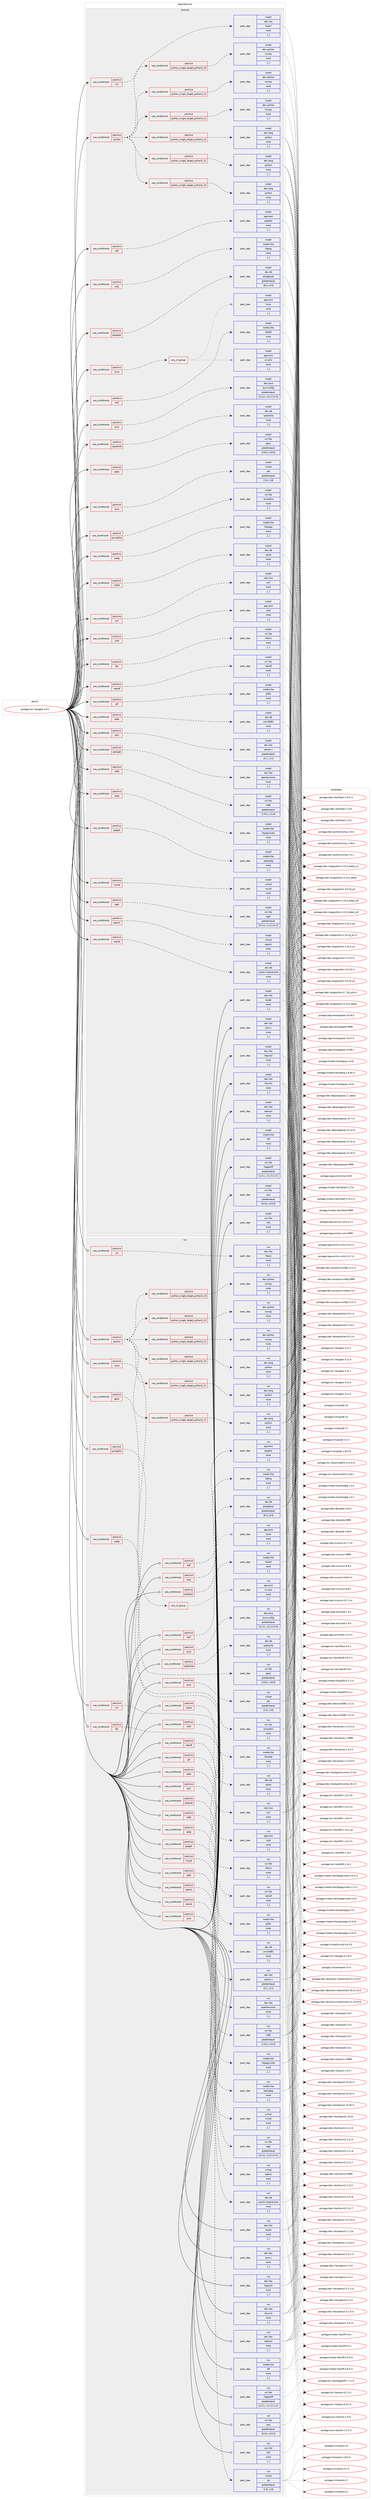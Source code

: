 digraph prolog {

# *************
# Graph options
# *************

newrank=true;
concentrate=true;
compound=true;
graph [rankdir=LR,fontname=Helvetica,fontsize=10,ranksep=1.5];#, ranksep=2.5, nodesep=0.2];
edge  [arrowhead=vee];
node  [fontname=Helvetica,fontsize=10];

# **********
# The ebuild
# **********

subgraph cluster_leftcol {
color=gray;
label=<<i>ebuild</i>>;
id [label="portage://sci-libs/gdal-3.9.0", color=red, width=4, href="../sci-libs/gdal-3.9.0.svg"];
}

# ****************
# The dependencies
# ****************

subgraph cluster_midcol {
color=gray;
label=<<i>dependencies</i>>;
subgraph cluster_compile {
fillcolor="#eeeeee";
style=filled;
label=<<i>compile</i>>;
subgraph cond106196 {
dependency401904 [label=<<TABLE BORDER="0" CELLBORDER="1" CELLSPACING="0" CELLPADDING="4"><TR><TD ROWSPAN="3" CELLPADDING="10">use_conditional</TD></TR><TR><TD>positive</TD></TR><TR><TD>armadillo</TD></TR></TABLE>>, shape=none, color=red];
subgraph pack292856 {
dependency401905 [label=<<TABLE BORDER="0" CELLBORDER="1" CELLSPACING="0" CELLPADDING="4" WIDTH="220"><TR><TD ROWSPAN="6" CELLPADDING="30">pack_dep</TD></TR><TR><TD WIDTH="110">install</TD></TR><TR><TD>sci-libs</TD></TR><TR><TD>armadillo</TD></TR><TR><TD>none</TD></TR><TR><TD>[,,]</TD></TR></TABLE>>, shape=none, color=blue];
}
dependency401904:e -> dependency401905:w [weight=20,style="dashed",arrowhead="vee"];
}
id:e -> dependency401904:w [weight=20,style="solid",arrowhead="vee"];
subgraph cond106197 {
dependency401906 [label=<<TABLE BORDER="0" CELLBORDER="1" CELLSPACING="0" CELLPADDING="4"><TR><TD ROWSPAN="3" CELLPADDING="10">use_conditional</TD></TR><TR><TD>positive</TD></TR><TR><TD>curl</TD></TR></TABLE>>, shape=none, color=red];
subgraph pack292857 {
dependency401907 [label=<<TABLE BORDER="0" CELLBORDER="1" CELLSPACING="0" CELLPADDING="4" WIDTH="220"><TR><TD ROWSPAN="6" CELLPADDING="30">pack_dep</TD></TR><TR><TD WIDTH="110">install</TD></TR><TR><TD>net-misc</TD></TR><TR><TD>curl</TD></TR><TR><TD>none</TD></TR><TR><TD>[,,]</TD></TR></TABLE>>, shape=none, color=blue];
}
dependency401906:e -> dependency401907:w [weight=20,style="dashed",arrowhead="vee"];
}
id:e -> dependency401906:w [weight=20,style="solid",arrowhead="vee"];
subgraph cond106198 {
dependency401908 [label=<<TABLE BORDER="0" CELLBORDER="1" CELLSPACING="0" CELLPADDING="4"><TR><TD ROWSPAN="3" CELLPADDING="10">use_conditional</TD></TR><TR><TD>positive</TD></TR><TR><TD>fits</TD></TR></TABLE>>, shape=none, color=red];
subgraph pack292858 {
dependency401909 [label=<<TABLE BORDER="0" CELLBORDER="1" CELLSPACING="0" CELLPADDING="4" WIDTH="220"><TR><TD ROWSPAN="6" CELLPADDING="30">pack_dep</TD></TR><TR><TD WIDTH="110">install</TD></TR><TR><TD>sci-libs</TD></TR><TR><TD>cfitsio</TD></TR><TR><TD>none</TD></TR><TR><TD>[,,]</TD></TR></TABLE>>, shape=none, color=blue];
}
dependency401908:e -> dependency401909:w [weight=20,style="dashed",arrowhead="vee"];
}
id:e -> dependency401908:w [weight=20,style="solid",arrowhead="vee"];
subgraph cond106199 {
dependency401910 [label=<<TABLE BORDER="0" CELLBORDER="1" CELLSPACING="0" CELLPADDING="4"><TR><TD ROWSPAN="3" CELLPADDING="10">use_conditional</TD></TR><TR><TD>positive</TD></TR><TR><TD>geos</TD></TR></TABLE>>, shape=none, color=red];
subgraph pack292859 {
dependency401911 [label=<<TABLE BORDER="0" CELLBORDER="1" CELLSPACING="0" CELLPADDING="4" WIDTH="220"><TR><TD ROWSPAN="6" CELLPADDING="30">pack_dep</TD></TR><TR><TD WIDTH="110">install</TD></TR><TR><TD>sci-libs</TD></TR><TR><TD>geos</TD></TR><TR><TD>greaterequal</TD></TR><TR><TD>[3.8.0,,,3.8.0]</TD></TR></TABLE>>, shape=none, color=blue];
}
dependency401910:e -> dependency401911:w [weight=20,style="dashed",arrowhead="vee"];
}
id:e -> dependency401910:w [weight=20,style="solid",arrowhead="vee"];
subgraph cond106200 {
dependency401912 [label=<<TABLE BORDER="0" CELLBORDER="1" CELLSPACING="0" CELLPADDING="4"><TR><TD ROWSPAN="3" CELLPADDING="10">use_conditional</TD></TR><TR><TD>positive</TD></TR><TR><TD>gif</TD></TR></TABLE>>, shape=none, color=red];
subgraph pack292860 {
dependency401913 [label=<<TABLE BORDER="0" CELLBORDER="1" CELLSPACING="0" CELLPADDING="4" WIDTH="220"><TR><TD ROWSPAN="6" CELLPADDING="30">pack_dep</TD></TR><TR><TD WIDTH="110">install</TD></TR><TR><TD>media-libs</TD></TR><TR><TD>giflib</TD></TR><TR><TD>none</TD></TR><TR><TD>[,,]</TD></TR></TABLE>>, shape=none, color=blue];
}
dependency401912:e -> dependency401913:w [weight=20,style="dashed",arrowhead="vee"];
}
id:e -> dependency401912:w [weight=20,style="solid",arrowhead="vee"];
subgraph cond106201 {
dependency401914 [label=<<TABLE BORDER="0" CELLBORDER="1" CELLSPACING="0" CELLPADDING="4"><TR><TD ROWSPAN="3" CELLPADDING="10">use_conditional</TD></TR><TR><TD>positive</TD></TR><TR><TD>gml</TD></TR></TABLE>>, shape=none, color=red];
subgraph pack292861 {
dependency401915 [label=<<TABLE BORDER="0" CELLBORDER="1" CELLSPACING="0" CELLPADDING="4" WIDTH="220"><TR><TD ROWSPAN="6" CELLPADDING="30">pack_dep</TD></TR><TR><TD WIDTH="110">install</TD></TR><TR><TD>dev-libs</TD></TR><TR><TD>xerces-c</TD></TR><TR><TD>greaterequal</TD></TR><TR><TD>[3.1,,,3.1]</TD></TR></TABLE>>, shape=none, color=blue];
}
dependency401914:e -> dependency401915:w [weight=20,style="dashed",arrowhead="vee"];
}
id:e -> dependency401914:w [weight=20,style="solid",arrowhead="vee"];
subgraph cond106202 {
dependency401916 [label=<<TABLE BORDER="0" CELLBORDER="1" CELLSPACING="0" CELLPADDING="4"><TR><TD ROWSPAN="3" CELLPADDING="10">use_conditional</TD></TR><TR><TD>positive</TD></TR><TR><TD>hdf5</TD></TR></TABLE>>, shape=none, color=red];
subgraph pack292862 {
dependency401917 [label=<<TABLE BORDER="0" CELLBORDER="1" CELLSPACING="0" CELLPADDING="4" WIDTH="220"><TR><TD ROWSPAN="6" CELLPADDING="30">pack_dep</TD></TR><TR><TD WIDTH="110">install</TD></TR><TR><TD>sci-libs</TD></TR><TR><TD>hdf5</TD></TR><TR><TD>greaterequal</TD></TR><TR><TD>[1.6.4,,,1.6.4]</TD></TR></TABLE>>, shape=none, color=blue];
}
dependency401916:e -> dependency401917:w [weight=20,style="dashed",arrowhead="vee"];
}
id:e -> dependency401916:w [weight=20,style="solid",arrowhead="vee"];
subgraph cond106203 {
dependency401918 [label=<<TABLE BORDER="0" CELLBORDER="1" CELLSPACING="0" CELLPADDING="4"><TR><TD ROWSPAN="3" CELLPADDING="10">use_conditional</TD></TR><TR><TD>positive</TD></TR><TR><TD>heif</TD></TR></TABLE>>, shape=none, color=red];
subgraph pack292863 {
dependency401919 [label=<<TABLE BORDER="0" CELLBORDER="1" CELLSPACING="0" CELLPADDING="4" WIDTH="220"><TR><TD ROWSPAN="6" CELLPADDING="30">pack_dep</TD></TR><TR><TD WIDTH="110">install</TD></TR><TR><TD>media-libs</TD></TR><TR><TD>libheif</TD></TR><TR><TD>none</TD></TR><TR><TD>[,,]</TD></TR></TABLE>>, shape=none, color=blue];
}
dependency401918:e -> dependency401919:w [weight=20,style="dashed",arrowhead="vee"];
}
id:e -> dependency401918:w [weight=20,style="solid",arrowhead="vee"];
subgraph cond106204 {
dependency401920 [label=<<TABLE BORDER="0" CELLBORDER="1" CELLSPACING="0" CELLPADDING="4"><TR><TD ROWSPAN="3" CELLPADDING="10">use_conditional</TD></TR><TR><TD>positive</TD></TR><TR><TD>java</TD></TR></TABLE>>, shape=none, color=red];
subgraph pack292864 {
dependency401921 [label=<<TABLE BORDER="0" CELLBORDER="1" CELLSPACING="0" CELLPADDING="4" WIDTH="220"><TR><TD ROWSPAN="6" CELLPADDING="30">pack_dep</TD></TR><TR><TD WIDTH="110">install</TD></TR><TR><TD>dev-java</TD></TR><TR><TD>java-config</TD></TR><TR><TD>greaterequal</TD></TR><TR><TD>[2.2.0,,-r3,2.2.0-r3]</TD></TR></TABLE>>, shape=none, color=blue];
}
dependency401920:e -> dependency401921:w [weight=20,style="dashed",arrowhead="vee"];
}
id:e -> dependency401920:w [weight=20,style="solid",arrowhead="vee"];
subgraph cond106205 {
dependency401922 [label=<<TABLE BORDER="0" CELLBORDER="1" CELLSPACING="0" CELLPADDING="4"><TR><TD ROWSPAN="3" CELLPADDING="10">use_conditional</TD></TR><TR><TD>positive</TD></TR><TR><TD>java</TD></TR></TABLE>>, shape=none, color=red];
subgraph pack292865 {
dependency401923 [label=<<TABLE BORDER="0" CELLBORDER="1" CELLSPACING="0" CELLPADDING="4" WIDTH="220"><TR><TD ROWSPAN="6" CELLPADDING="30">pack_dep</TD></TR><TR><TD WIDTH="110">install</TD></TR><TR><TD>virtual</TD></TR><TR><TD>jdk</TD></TR><TR><TD>greaterequal</TD></TR><TR><TD>[1.8,,,1.8]</TD></TR></TABLE>>, shape=none, color=blue];
}
dependency401922:e -> dependency401923:w [weight=20,style="dashed",arrowhead="vee"];
}
id:e -> dependency401922:w [weight=20,style="solid",arrowhead="vee"];
subgraph cond106206 {
dependency401924 [label=<<TABLE BORDER="0" CELLBORDER="1" CELLSPACING="0" CELLPADDING="4"><TR><TD ROWSPAN="3" CELLPADDING="10">use_conditional</TD></TR><TR><TD>positive</TD></TR><TR><TD>jpeg</TD></TR></TABLE>>, shape=none, color=red];
subgraph pack292866 {
dependency401925 [label=<<TABLE BORDER="0" CELLBORDER="1" CELLSPACING="0" CELLPADDING="4" WIDTH="220"><TR><TD ROWSPAN="6" CELLPADDING="30">pack_dep</TD></TR><TR><TD WIDTH="110">install</TD></TR><TR><TD>media-libs</TD></TR><TR><TD>libjpeg-turbo</TD></TR><TR><TD>none</TD></TR><TR><TD>[,,]</TD></TR></TABLE>>, shape=none, color=blue];
}
dependency401924:e -> dependency401925:w [weight=20,style="dashed",arrowhead="vee"];
}
id:e -> dependency401924:w [weight=20,style="solid",arrowhead="vee"];
subgraph cond106207 {
dependency401926 [label=<<TABLE BORDER="0" CELLBORDER="1" CELLSPACING="0" CELLPADDING="4"><TR><TD ROWSPAN="3" CELLPADDING="10">use_conditional</TD></TR><TR><TD>positive</TD></TR><TR><TD>jpeg2k</TD></TR></TABLE>>, shape=none, color=red];
subgraph pack292867 {
dependency401927 [label=<<TABLE BORDER="0" CELLBORDER="1" CELLSPACING="0" CELLPADDING="4" WIDTH="220"><TR><TD ROWSPAN="6" CELLPADDING="30">pack_dep</TD></TR><TR><TD WIDTH="110">install</TD></TR><TR><TD>media-libs</TD></TR><TR><TD>openjpeg</TD></TR><TR><TD>none</TD></TR><TR><TD>[,,]</TD></TR></TABLE>>, shape=none, color=blue];
}
dependency401926:e -> dependency401927:w [weight=20,style="dashed",arrowhead="vee"];
}
id:e -> dependency401926:w [weight=20,style="solid",arrowhead="vee"];
subgraph cond106208 {
dependency401928 [label=<<TABLE BORDER="0" CELLBORDER="1" CELLSPACING="0" CELLPADDING="4"><TR><TD ROWSPAN="3" CELLPADDING="10">use_conditional</TD></TR><TR><TD>positive</TD></TR><TR><TD>lzma</TD></TR></TABLE>>, shape=none, color=red];
subgraph any2637 {
dependency401929 [label=<<TABLE BORDER="0" CELLBORDER="1" CELLSPACING="0" CELLPADDING="4"><TR><TD CELLPADDING="10">any_of_group</TD></TR></TABLE>>, shape=none, color=red];subgraph pack292868 {
dependency401930 [label=<<TABLE BORDER="0" CELLBORDER="1" CELLSPACING="0" CELLPADDING="4" WIDTH="220"><TR><TD ROWSPAN="6" CELLPADDING="30">pack_dep</TD></TR><TR><TD WIDTH="110">install</TD></TR><TR><TD>app-arch</TD></TR><TR><TD>xz-utils</TD></TR><TR><TD>none</TD></TR><TR><TD>[,,]</TD></TR></TABLE>>, shape=none, color=blue];
}
dependency401929:e -> dependency401930:w [weight=20,style="dotted",arrowhead="oinv"];
subgraph pack292869 {
dependency401931 [label=<<TABLE BORDER="0" CELLBORDER="1" CELLSPACING="0" CELLPADDING="4" WIDTH="220"><TR><TD ROWSPAN="6" CELLPADDING="30">pack_dep</TD></TR><TR><TD WIDTH="110">install</TD></TR><TR><TD>app-arch</TD></TR><TR><TD>lzma</TD></TR><TR><TD>none</TD></TR><TR><TD>[,,]</TD></TR></TABLE>>, shape=none, color=blue];
}
dependency401929:e -> dependency401931:w [weight=20,style="dotted",arrowhead="oinv"];
}
dependency401928:e -> dependency401929:w [weight=20,style="dashed",arrowhead="vee"];
}
id:e -> dependency401928:w [weight=20,style="solid",arrowhead="vee"];
subgraph cond106209 {
dependency401932 [label=<<TABLE BORDER="0" CELLBORDER="1" CELLSPACING="0" CELLPADDING="4"><TR><TD ROWSPAN="3" CELLPADDING="10">use_conditional</TD></TR><TR><TD>positive</TD></TR><TR><TD>mysql</TD></TR></TABLE>>, shape=none, color=red];
subgraph pack292870 {
dependency401933 [label=<<TABLE BORDER="0" CELLBORDER="1" CELLSPACING="0" CELLPADDING="4" WIDTH="220"><TR><TD ROWSPAN="6" CELLPADDING="30">pack_dep</TD></TR><TR><TD WIDTH="110">install</TD></TR><TR><TD>virtual</TD></TR><TR><TD>mysql</TD></TR><TR><TD>none</TD></TR><TR><TD>[,,]</TD></TR></TABLE>>, shape=none, color=blue];
}
dependency401932:e -> dependency401933:w [weight=20,style="dashed",arrowhead="vee"];
}
id:e -> dependency401932:w [weight=20,style="solid",arrowhead="vee"];
subgraph cond106210 {
dependency401934 [label=<<TABLE BORDER="0" CELLBORDER="1" CELLSPACING="0" CELLPADDING="4"><TR><TD ROWSPAN="3" CELLPADDING="10">use_conditional</TD></TR><TR><TD>positive</TD></TR><TR><TD>netcdf</TD></TR></TABLE>>, shape=none, color=red];
subgraph pack292871 {
dependency401935 [label=<<TABLE BORDER="0" CELLBORDER="1" CELLSPACING="0" CELLPADDING="4" WIDTH="220"><TR><TD ROWSPAN="6" CELLPADDING="30">pack_dep</TD></TR><TR><TD WIDTH="110">install</TD></TR><TR><TD>sci-libs</TD></TR><TR><TD>netcdf</TD></TR><TR><TD>none</TD></TR><TR><TD>[,,]</TD></TR></TABLE>>, shape=none, color=blue];
}
dependency401934:e -> dependency401935:w [weight=20,style="dashed",arrowhead="vee"];
}
id:e -> dependency401934:w [weight=20,style="solid",arrowhead="vee"];
subgraph cond106211 {
dependency401936 [label=<<TABLE BORDER="0" CELLBORDER="1" CELLSPACING="0" CELLPADDING="4"><TR><TD ROWSPAN="3" CELLPADDING="10">use_conditional</TD></TR><TR><TD>positive</TD></TR><TR><TD>odbc</TD></TR></TABLE>>, shape=none, color=red];
subgraph pack292872 {
dependency401937 [label=<<TABLE BORDER="0" CELLBORDER="1" CELLSPACING="0" CELLPADDING="4" WIDTH="220"><TR><TD ROWSPAN="6" CELLPADDING="30">pack_dep</TD></TR><TR><TD WIDTH="110">install</TD></TR><TR><TD>dev-db</TD></TR><TR><TD>unixODBC</TD></TR><TR><TD>none</TD></TR><TR><TD>[,,]</TD></TR></TABLE>>, shape=none, color=blue];
}
dependency401936:e -> dependency401937:w [weight=20,style="dashed",arrowhead="vee"];
}
id:e -> dependency401936:w [weight=20,style="solid",arrowhead="vee"];
subgraph cond106212 {
dependency401938 [label=<<TABLE BORDER="0" CELLBORDER="1" CELLSPACING="0" CELLPADDING="4"><TR><TD ROWSPAN="3" CELLPADDING="10">use_conditional</TD></TR><TR><TD>positive</TD></TR><TR><TD>ogdi</TD></TR></TABLE>>, shape=none, color=red];
subgraph pack292873 {
dependency401939 [label=<<TABLE BORDER="0" CELLBORDER="1" CELLSPACING="0" CELLPADDING="4" WIDTH="220"><TR><TD ROWSPAN="6" CELLPADDING="30">pack_dep</TD></TR><TR><TD WIDTH="110">install</TD></TR><TR><TD>sci-libs</TD></TR><TR><TD>ogdi</TD></TR><TR><TD>greaterequal</TD></TR><TR><TD>[4.1.0,,-r1,4.1.0-r1]</TD></TR></TABLE>>, shape=none, color=blue];
}
dependency401938:e -> dependency401939:w [weight=20,style="dashed",arrowhead="vee"];
}
id:e -> dependency401938:w [weight=20,style="solid",arrowhead="vee"];
subgraph cond106213 {
dependency401940 [label=<<TABLE BORDER="0" CELLBORDER="1" CELLSPACING="0" CELLPADDING="4"><TR><TD ROWSPAN="3" CELLPADDING="10">use_conditional</TD></TR><TR><TD>positive</TD></TR><TR><TD>opencl</TD></TR></TABLE>>, shape=none, color=red];
subgraph pack292874 {
dependency401941 [label=<<TABLE BORDER="0" CELLBORDER="1" CELLSPACING="0" CELLPADDING="4" WIDTH="220"><TR><TD ROWSPAN="6" CELLPADDING="30">pack_dep</TD></TR><TR><TD WIDTH="110">install</TD></TR><TR><TD>virtual</TD></TR><TR><TD>opencl</TD></TR><TR><TD>none</TD></TR><TR><TD>[,,]</TD></TR></TABLE>>, shape=none, color=blue];
}
dependency401940:e -> dependency401941:w [weight=20,style="dashed",arrowhead="vee"];
}
id:e -> dependency401940:w [weight=20,style="solid",arrowhead="vee"];
subgraph cond106214 {
dependency401942 [label=<<TABLE BORDER="0" CELLBORDER="1" CELLSPACING="0" CELLPADDING="4"><TR><TD ROWSPAN="3" CELLPADDING="10">use_conditional</TD></TR><TR><TD>positive</TD></TR><TR><TD>oracle</TD></TR></TABLE>>, shape=none, color=red];
subgraph pack292875 {
dependency401943 [label=<<TABLE BORDER="0" CELLBORDER="1" CELLSPACING="0" CELLPADDING="4" WIDTH="220"><TR><TD ROWSPAN="6" CELLPADDING="30">pack_dep</TD></TR><TR><TD WIDTH="110">install</TD></TR><TR><TD>dev-db</TD></TR><TR><TD>oracle-instantclient</TD></TR><TR><TD>none</TD></TR><TR><TD>[,,]</TD></TR></TABLE>>, shape=none, color=blue];
}
dependency401942:e -> dependency401943:w [weight=20,style="dashed",arrowhead="vee"];
}
id:e -> dependency401942:w [weight=20,style="solid",arrowhead="vee"];
subgraph cond106215 {
dependency401944 [label=<<TABLE BORDER="0" CELLBORDER="1" CELLSPACING="0" CELLPADDING="4"><TR><TD ROWSPAN="3" CELLPADDING="10">use_conditional</TD></TR><TR><TD>positive</TD></TR><TR><TD>parquet</TD></TR></TABLE>>, shape=none, color=red];
subgraph pack292876 {
dependency401945 [label=<<TABLE BORDER="0" CELLBORDER="1" CELLSPACING="0" CELLPADDING="4" WIDTH="220"><TR><TD ROWSPAN="6" CELLPADDING="30">pack_dep</TD></TR><TR><TD WIDTH="110">install</TD></TR><TR><TD>dev-libs</TD></TR><TR><TD>apache-arrow</TD></TR><TR><TD>none</TD></TR><TR><TD>[,,]</TD></TR></TABLE>>, shape=none, color=blue];
}
dependency401944:e -> dependency401945:w [weight=20,style="dashed",arrowhead="vee"];
}
id:e -> dependency401944:w [weight=20,style="solid",arrowhead="vee"];
subgraph cond106216 {
dependency401946 [label=<<TABLE BORDER="0" CELLBORDER="1" CELLSPACING="0" CELLPADDING="4"><TR><TD ROWSPAN="3" CELLPADDING="10">use_conditional</TD></TR><TR><TD>positive</TD></TR><TR><TD>pdf</TD></TR></TABLE>>, shape=none, color=red];
subgraph pack292877 {
dependency401947 [label=<<TABLE BORDER="0" CELLBORDER="1" CELLSPACING="0" CELLPADDING="4" WIDTH="220"><TR><TD ROWSPAN="6" CELLPADDING="30">pack_dep</TD></TR><TR><TD WIDTH="110">install</TD></TR><TR><TD>app-text</TD></TR><TR><TD>poppler</TD></TR><TR><TD>none</TD></TR><TR><TD>[,,]</TD></TR></TABLE>>, shape=none, color=blue];
}
dependency401946:e -> dependency401947:w [weight=20,style="dashed",arrowhead="vee"];
}
id:e -> dependency401946:w [weight=20,style="solid",arrowhead="vee"];
subgraph cond106217 {
dependency401948 [label=<<TABLE BORDER="0" CELLBORDER="1" CELLSPACING="0" CELLPADDING="4"><TR><TD ROWSPAN="3" CELLPADDING="10">use_conditional</TD></TR><TR><TD>positive</TD></TR><TR><TD>png</TD></TR></TABLE>>, shape=none, color=red];
subgraph pack292878 {
dependency401949 [label=<<TABLE BORDER="0" CELLBORDER="1" CELLSPACING="0" CELLPADDING="4" WIDTH="220"><TR><TD ROWSPAN="6" CELLPADDING="30">pack_dep</TD></TR><TR><TD WIDTH="110">install</TD></TR><TR><TD>media-libs</TD></TR><TR><TD>libpng</TD></TR><TR><TD>none</TD></TR><TR><TD>[,,]</TD></TR></TABLE>>, shape=none, color=blue];
}
dependency401948:e -> dependency401949:w [weight=20,style="dashed",arrowhead="vee"];
}
id:e -> dependency401948:w [weight=20,style="solid",arrowhead="vee"];
subgraph cond106218 {
dependency401950 [label=<<TABLE BORDER="0" CELLBORDER="1" CELLSPACING="0" CELLPADDING="4"><TR><TD ROWSPAN="3" CELLPADDING="10">use_conditional</TD></TR><TR><TD>positive</TD></TR><TR><TD>postgres</TD></TR></TABLE>>, shape=none, color=red];
subgraph pack292879 {
dependency401951 [label=<<TABLE BORDER="0" CELLBORDER="1" CELLSPACING="0" CELLPADDING="4" WIDTH="220"><TR><TD ROWSPAN="6" CELLPADDING="30">pack_dep</TD></TR><TR><TD WIDTH="110">install</TD></TR><TR><TD>dev-db</TD></TR><TR><TD>postgresql</TD></TR><TR><TD>greaterequal</TD></TR><TR><TD>[8.4,,,8.4]</TD></TR></TABLE>>, shape=none, color=blue];
}
dependency401950:e -> dependency401951:w [weight=20,style="dashed",arrowhead="vee"];
}
id:e -> dependency401950:w [weight=20,style="solid",arrowhead="vee"];
subgraph cond106219 {
dependency401952 [label=<<TABLE BORDER="0" CELLBORDER="1" CELLSPACING="0" CELLPADDING="4"><TR><TD ROWSPAN="3" CELLPADDING="10">use_conditional</TD></TR><TR><TD>positive</TD></TR><TR><TD>python</TD></TR></TABLE>>, shape=none, color=red];
subgraph cond106220 {
dependency401953 [label=<<TABLE BORDER="0" CELLBORDER="1" CELLSPACING="0" CELLPADDING="4"><TR><TD ROWSPAN="3" CELLPADDING="10">use_conditional</TD></TR><TR><TD>positive</TD></TR><TR><TD>python_single_target_python3_10</TD></TR></TABLE>>, shape=none, color=red];
subgraph pack292880 {
dependency401954 [label=<<TABLE BORDER="0" CELLBORDER="1" CELLSPACING="0" CELLPADDING="4" WIDTH="220"><TR><TD ROWSPAN="6" CELLPADDING="30">pack_dep</TD></TR><TR><TD WIDTH="110">install</TD></TR><TR><TD>dev-lang</TD></TR><TR><TD>python</TD></TR><TR><TD>none</TD></TR><TR><TD>[,,]</TD></TR></TABLE>>, shape=none, color=blue];
}
dependency401953:e -> dependency401954:w [weight=20,style="dashed",arrowhead="vee"];
}
dependency401952:e -> dependency401953:w [weight=20,style="dashed",arrowhead="vee"];
subgraph cond106221 {
dependency401955 [label=<<TABLE BORDER="0" CELLBORDER="1" CELLSPACING="0" CELLPADDING="4"><TR><TD ROWSPAN="3" CELLPADDING="10">use_conditional</TD></TR><TR><TD>positive</TD></TR><TR><TD>python_single_target_python3_11</TD></TR></TABLE>>, shape=none, color=red];
subgraph pack292881 {
dependency401956 [label=<<TABLE BORDER="0" CELLBORDER="1" CELLSPACING="0" CELLPADDING="4" WIDTH="220"><TR><TD ROWSPAN="6" CELLPADDING="30">pack_dep</TD></TR><TR><TD WIDTH="110">install</TD></TR><TR><TD>dev-lang</TD></TR><TR><TD>python</TD></TR><TR><TD>none</TD></TR><TR><TD>[,,]</TD></TR></TABLE>>, shape=none, color=blue];
}
dependency401955:e -> dependency401956:w [weight=20,style="dashed",arrowhead="vee"];
}
dependency401952:e -> dependency401955:w [weight=20,style="dashed",arrowhead="vee"];
subgraph cond106222 {
dependency401957 [label=<<TABLE BORDER="0" CELLBORDER="1" CELLSPACING="0" CELLPADDING="4"><TR><TD ROWSPAN="3" CELLPADDING="10">use_conditional</TD></TR><TR><TD>positive</TD></TR><TR><TD>python_single_target_python3_12</TD></TR></TABLE>>, shape=none, color=red];
subgraph pack292882 {
dependency401958 [label=<<TABLE BORDER="0" CELLBORDER="1" CELLSPACING="0" CELLPADDING="4" WIDTH="220"><TR><TD ROWSPAN="6" CELLPADDING="30">pack_dep</TD></TR><TR><TD WIDTH="110">install</TD></TR><TR><TD>dev-lang</TD></TR><TR><TD>python</TD></TR><TR><TD>none</TD></TR><TR><TD>[,,]</TD></TR></TABLE>>, shape=none, color=blue];
}
dependency401957:e -> dependency401958:w [weight=20,style="dashed",arrowhead="vee"];
}
dependency401952:e -> dependency401957:w [weight=20,style="dashed",arrowhead="vee"];
subgraph cond106223 {
dependency401959 [label=<<TABLE BORDER="0" CELLBORDER="1" CELLSPACING="0" CELLPADDING="4"><TR><TD ROWSPAN="3" CELLPADDING="10">use_conditional</TD></TR><TR><TD>positive</TD></TR><TR><TD>python_single_target_python3_10</TD></TR></TABLE>>, shape=none, color=red];
subgraph pack292883 {
dependency401960 [label=<<TABLE BORDER="0" CELLBORDER="1" CELLSPACING="0" CELLPADDING="4" WIDTH="220"><TR><TD ROWSPAN="6" CELLPADDING="30">pack_dep</TD></TR><TR><TD WIDTH="110">install</TD></TR><TR><TD>dev-python</TD></TR><TR><TD>numpy</TD></TR><TR><TD>none</TD></TR><TR><TD>[,,]</TD></TR></TABLE>>, shape=none, color=blue];
}
dependency401959:e -> dependency401960:w [weight=20,style="dashed",arrowhead="vee"];
}
dependency401952:e -> dependency401959:w [weight=20,style="dashed",arrowhead="vee"];
subgraph cond106224 {
dependency401961 [label=<<TABLE BORDER="0" CELLBORDER="1" CELLSPACING="0" CELLPADDING="4"><TR><TD ROWSPAN="3" CELLPADDING="10">use_conditional</TD></TR><TR><TD>positive</TD></TR><TR><TD>python_single_target_python3_11</TD></TR></TABLE>>, shape=none, color=red];
subgraph pack292884 {
dependency401962 [label=<<TABLE BORDER="0" CELLBORDER="1" CELLSPACING="0" CELLPADDING="4" WIDTH="220"><TR><TD ROWSPAN="6" CELLPADDING="30">pack_dep</TD></TR><TR><TD WIDTH="110">install</TD></TR><TR><TD>dev-python</TD></TR><TR><TD>numpy</TD></TR><TR><TD>none</TD></TR><TR><TD>[,,]</TD></TR></TABLE>>, shape=none, color=blue];
}
dependency401961:e -> dependency401962:w [weight=20,style="dashed",arrowhead="vee"];
}
dependency401952:e -> dependency401961:w [weight=20,style="dashed",arrowhead="vee"];
subgraph cond106225 {
dependency401963 [label=<<TABLE BORDER="0" CELLBORDER="1" CELLSPACING="0" CELLPADDING="4"><TR><TD ROWSPAN="3" CELLPADDING="10">use_conditional</TD></TR><TR><TD>positive</TD></TR><TR><TD>python_single_target_python3_12</TD></TR></TABLE>>, shape=none, color=red];
subgraph pack292885 {
dependency401964 [label=<<TABLE BORDER="0" CELLBORDER="1" CELLSPACING="0" CELLPADDING="4" WIDTH="220"><TR><TD ROWSPAN="6" CELLPADDING="30">pack_dep</TD></TR><TR><TD WIDTH="110">install</TD></TR><TR><TD>dev-python</TD></TR><TR><TD>numpy</TD></TR><TR><TD>none</TD></TR><TR><TD>[,,]</TD></TR></TABLE>>, shape=none, color=blue];
}
dependency401963:e -> dependency401964:w [weight=20,style="dashed",arrowhead="vee"];
}
dependency401952:e -> dependency401963:w [weight=20,style="dashed",arrowhead="vee"];
}
id:e -> dependency401952:w [weight=20,style="solid",arrowhead="vee"];
subgraph cond106226 {
dependency401965 [label=<<TABLE BORDER="0" CELLBORDER="1" CELLSPACING="0" CELLPADDING="4"><TR><TD ROWSPAN="3" CELLPADDING="10">use_conditional</TD></TR><TR><TD>positive</TD></TR><TR><TD>spatialite</TD></TR></TABLE>>, shape=none, color=red];
subgraph pack292886 {
dependency401966 [label=<<TABLE BORDER="0" CELLBORDER="1" CELLSPACING="0" CELLPADDING="4" WIDTH="220"><TR><TD ROWSPAN="6" CELLPADDING="30">pack_dep</TD></TR><TR><TD WIDTH="110">install</TD></TR><TR><TD>dev-db</TD></TR><TR><TD>spatialite</TD></TR><TR><TD>none</TD></TR><TR><TD>[,,]</TD></TR></TABLE>>, shape=none, color=blue];
}
dependency401965:e -> dependency401966:w [weight=20,style="dashed",arrowhead="vee"];
}
id:e -> dependency401965:w [weight=20,style="solid",arrowhead="vee"];
subgraph cond106227 {
dependency401967 [label=<<TABLE BORDER="0" CELLBORDER="1" CELLSPACING="0" CELLPADDING="4"><TR><TD ROWSPAN="3" CELLPADDING="10">use_conditional</TD></TR><TR><TD>positive</TD></TR><TR><TD>sqlite</TD></TR></TABLE>>, shape=none, color=red];
subgraph pack292887 {
dependency401968 [label=<<TABLE BORDER="0" CELLBORDER="1" CELLSPACING="0" CELLPADDING="4" WIDTH="220"><TR><TD ROWSPAN="6" CELLPADDING="30">pack_dep</TD></TR><TR><TD WIDTH="110">install</TD></TR><TR><TD>dev-db</TD></TR><TR><TD>sqlite</TD></TR><TR><TD>none</TD></TR><TR><TD>[,,]</TD></TR></TABLE>>, shape=none, color=blue];
}
dependency401967:e -> dependency401968:w [weight=20,style="dashed",arrowhead="vee"];
}
id:e -> dependency401967:w [weight=20,style="solid",arrowhead="vee"];
subgraph cond106228 {
dependency401969 [label=<<TABLE BORDER="0" CELLBORDER="1" CELLSPACING="0" CELLPADDING="4"><TR><TD ROWSPAN="3" CELLPADDING="10">use_conditional</TD></TR><TR><TD>positive</TD></TR><TR><TD>webp</TD></TR></TABLE>>, shape=none, color=red];
subgraph pack292888 {
dependency401970 [label=<<TABLE BORDER="0" CELLBORDER="1" CELLSPACING="0" CELLPADDING="4" WIDTH="220"><TR><TD ROWSPAN="6" CELLPADDING="30">pack_dep</TD></TR><TR><TD WIDTH="110">install</TD></TR><TR><TD>media-libs</TD></TR><TR><TD>libwebp</TD></TR><TR><TD>none</TD></TR><TR><TD>[,,]</TD></TR></TABLE>>, shape=none, color=blue];
}
dependency401969:e -> dependency401970:w [weight=20,style="dashed",arrowhead="vee"];
}
id:e -> dependency401969:w [weight=20,style="solid",arrowhead="vee"];
subgraph cond106229 {
dependency401971 [label=<<TABLE BORDER="0" CELLBORDER="1" CELLSPACING="0" CELLPADDING="4"><TR><TD ROWSPAN="3" CELLPADDING="10">use_conditional</TD></TR><TR><TD>positive</TD></TR><TR><TD>xls</TD></TR></TABLE>>, shape=none, color=red];
subgraph pack292889 {
dependency401972 [label=<<TABLE BORDER="0" CELLBORDER="1" CELLSPACING="0" CELLPADDING="4" WIDTH="220"><TR><TD ROWSPAN="6" CELLPADDING="30">pack_dep</TD></TR><TR><TD WIDTH="110">install</TD></TR><TR><TD>dev-libs</TD></TR><TR><TD>freexl</TD></TR><TR><TD>none</TD></TR><TR><TD>[,,]</TD></TR></TABLE>>, shape=none, color=blue];
}
dependency401971:e -> dependency401972:w [weight=20,style="dashed",arrowhead="vee"];
}
id:e -> dependency401971:w [weight=20,style="solid",arrowhead="vee"];
subgraph cond106230 {
dependency401973 [label=<<TABLE BORDER="0" CELLBORDER="1" CELLSPACING="0" CELLPADDING="4"><TR><TD ROWSPAN="3" CELLPADDING="10">use_conditional</TD></TR><TR><TD>positive</TD></TR><TR><TD>zstd</TD></TR></TABLE>>, shape=none, color=red];
subgraph pack292890 {
dependency401974 [label=<<TABLE BORDER="0" CELLBORDER="1" CELLSPACING="0" CELLPADDING="4" WIDTH="220"><TR><TD ROWSPAN="6" CELLPADDING="30">pack_dep</TD></TR><TR><TD WIDTH="110">install</TD></TR><TR><TD>app-arch</TD></TR><TR><TD>zstd</TD></TR><TR><TD>none</TD></TR><TR><TD>[,,]</TD></TR></TABLE>>, shape=none, color=blue];
}
dependency401973:e -> dependency401974:w [weight=20,style="dashed",arrowhead="vee"];
}
id:e -> dependency401973:w [weight=20,style="solid",arrowhead="vee"];
subgraph pack292891 {
dependency401975 [label=<<TABLE BORDER="0" CELLBORDER="1" CELLSPACING="0" CELLPADDING="4" WIDTH="220"><TR><TD ROWSPAN="6" CELLPADDING="30">pack_dep</TD></TR><TR><TD WIDTH="110">install</TD></TR><TR><TD>dev-libs</TD></TR><TR><TD>expat</TD></TR><TR><TD>none</TD></TR><TR><TD>[,,]</TD></TR></TABLE>>, shape=none, color=blue];
}
id:e -> dependency401975:w [weight=20,style="solid",arrowhead="vee"];
subgraph pack292892 {
dependency401976 [label=<<TABLE BORDER="0" CELLBORDER="1" CELLSPACING="0" CELLPADDING="4" WIDTH="220"><TR><TD ROWSPAN="6" CELLPADDING="30">pack_dep</TD></TR><TR><TD WIDTH="110">install</TD></TR><TR><TD>dev-libs</TD></TR><TR><TD>json-c</TD></TR><TR><TD>none</TD></TR><TR><TD>[,,]</TD></TR></TABLE>>, shape=none, color=blue];
}
id:e -> dependency401976:w [weight=20,style="solid",arrowhead="vee"];
subgraph pack292893 {
dependency401977 [label=<<TABLE BORDER="0" CELLBORDER="1" CELLSPACING="0" CELLPADDING="4" WIDTH="220"><TR><TD ROWSPAN="6" CELLPADDING="30">pack_dep</TD></TR><TR><TD WIDTH="110">install</TD></TR><TR><TD>dev-libs</TD></TR><TR><TD>libpcre2</TD></TR><TR><TD>none</TD></TR><TR><TD>[,,]</TD></TR></TABLE>>, shape=none, color=blue];
}
id:e -> dependency401977:w [weight=20,style="solid",arrowhead="vee"];
subgraph pack292894 {
dependency401978 [label=<<TABLE BORDER="0" CELLBORDER="1" CELLSPACING="0" CELLPADDING="4" WIDTH="220"><TR><TD ROWSPAN="6" CELLPADDING="30">pack_dep</TD></TR><TR><TD WIDTH="110">install</TD></TR><TR><TD>dev-libs</TD></TR><TR><TD>libxml2</TD></TR><TR><TD>none</TD></TR><TR><TD>[,,]</TD></TR></TABLE>>, shape=none, color=blue];
}
id:e -> dependency401978:w [weight=20,style="solid",arrowhead="vee"];
subgraph pack292895 {
dependency401979 [label=<<TABLE BORDER="0" CELLBORDER="1" CELLSPACING="0" CELLPADDING="4" WIDTH="220"><TR><TD ROWSPAN="6" CELLPADDING="30">pack_dep</TD></TR><TR><TD WIDTH="110">install</TD></TR><TR><TD>dev-libs</TD></TR><TR><TD>openssl</TD></TR><TR><TD>none</TD></TR><TR><TD>[,,]</TD></TR></TABLE>>, shape=none, color=blue];
}
id:e -> dependency401979:w [weight=20,style="solid",arrowhead="vee"];
subgraph pack292896 {
dependency401980 [label=<<TABLE BORDER="0" CELLBORDER="1" CELLSPACING="0" CELLPADDING="4" WIDTH="220"><TR><TD ROWSPAN="6" CELLPADDING="30">pack_dep</TD></TR><TR><TD WIDTH="110">install</TD></TR><TR><TD>media-libs</TD></TR><TR><TD>tiff</TD></TR><TR><TD>none</TD></TR><TR><TD>[,,]</TD></TR></TABLE>>, shape=none, color=blue];
}
id:e -> dependency401980:w [weight=20,style="solid",arrowhead="vee"];
subgraph pack292897 {
dependency401981 [label=<<TABLE BORDER="0" CELLBORDER="1" CELLSPACING="0" CELLPADDING="4" WIDTH="220"><TR><TD ROWSPAN="6" CELLPADDING="30">pack_dep</TD></TR><TR><TD WIDTH="110">install</TD></TR><TR><TD>sci-libs</TD></TR><TR><TD>libgeotiff</TD></TR><TR><TD>greaterequal</TD></TR><TR><TD>[1.5.1,,-r1,1.5.1-r1]</TD></TR></TABLE>>, shape=none, color=blue];
}
id:e -> dependency401981:w [weight=20,style="solid",arrowhead="vee"];
subgraph pack292898 {
dependency401982 [label=<<TABLE BORDER="0" CELLBORDER="1" CELLSPACING="0" CELLPADDING="4" WIDTH="220"><TR><TD ROWSPAN="6" CELLPADDING="30">pack_dep</TD></TR><TR><TD WIDTH="110">install</TD></TR><TR><TD>sci-libs</TD></TR><TR><TD>proj</TD></TR><TR><TD>greaterequal</TD></TR><TR><TD>[6.0.0,,,6.0.0]</TD></TR></TABLE>>, shape=none, color=blue];
}
id:e -> dependency401982:w [weight=20,style="solid",arrowhead="vee"];
subgraph pack292899 {
dependency401983 [label=<<TABLE BORDER="0" CELLBORDER="1" CELLSPACING="0" CELLPADDING="4" WIDTH="220"><TR><TD ROWSPAN="6" CELLPADDING="30">pack_dep</TD></TR><TR><TD WIDTH="110">install</TD></TR><TR><TD>sys-libs</TD></TR><TR><TD>zlib</TD></TR><TR><TD>none</TD></TR><TR><TD>[,,]</TD></TR></TABLE>>, shape=none, color=blue];
}
id:e -> dependency401983:w [weight=20,style="solid",arrowhead="vee"];
}
subgraph cluster_compileandrun {
fillcolor="#eeeeee";
style=filled;
label=<<i>compile and run</i>>;
}
subgraph cluster_run {
fillcolor="#eeeeee";
style=filled;
label=<<i>run</i>>;
subgraph cond106231 {
dependency401984 [label=<<TABLE BORDER="0" CELLBORDER="1" CELLSPACING="0" CELLPADDING="4"><TR><TD ROWSPAN="3" CELLPADDING="10">use_conditional</TD></TR><TR><TD>positive</TD></TR><TR><TD>armadillo</TD></TR></TABLE>>, shape=none, color=red];
subgraph pack292900 {
dependency401985 [label=<<TABLE BORDER="0" CELLBORDER="1" CELLSPACING="0" CELLPADDING="4" WIDTH="220"><TR><TD ROWSPAN="6" CELLPADDING="30">pack_dep</TD></TR><TR><TD WIDTH="110">run</TD></TR><TR><TD>sci-libs</TD></TR><TR><TD>armadillo</TD></TR><TR><TD>none</TD></TR><TR><TD>[,,]</TD></TR></TABLE>>, shape=none, color=blue];
}
dependency401984:e -> dependency401985:w [weight=20,style="dashed",arrowhead="vee"];
}
id:e -> dependency401984:w [weight=20,style="solid",arrowhead="odot"];
subgraph cond106232 {
dependency401986 [label=<<TABLE BORDER="0" CELLBORDER="1" CELLSPACING="0" CELLPADDING="4"><TR><TD ROWSPAN="3" CELLPADDING="10">use_conditional</TD></TR><TR><TD>positive</TD></TR><TR><TD>curl</TD></TR></TABLE>>, shape=none, color=red];
subgraph pack292901 {
dependency401987 [label=<<TABLE BORDER="0" CELLBORDER="1" CELLSPACING="0" CELLPADDING="4" WIDTH="220"><TR><TD ROWSPAN="6" CELLPADDING="30">pack_dep</TD></TR><TR><TD WIDTH="110">run</TD></TR><TR><TD>net-misc</TD></TR><TR><TD>curl</TD></TR><TR><TD>none</TD></TR><TR><TD>[,,]</TD></TR></TABLE>>, shape=none, color=blue];
}
dependency401986:e -> dependency401987:w [weight=20,style="dashed",arrowhead="vee"];
}
id:e -> dependency401986:w [weight=20,style="solid",arrowhead="odot"];
subgraph cond106233 {
dependency401988 [label=<<TABLE BORDER="0" CELLBORDER="1" CELLSPACING="0" CELLPADDING="4"><TR><TD ROWSPAN="3" CELLPADDING="10">use_conditional</TD></TR><TR><TD>positive</TD></TR><TR><TD>fits</TD></TR></TABLE>>, shape=none, color=red];
subgraph pack292902 {
dependency401989 [label=<<TABLE BORDER="0" CELLBORDER="1" CELLSPACING="0" CELLPADDING="4" WIDTH="220"><TR><TD ROWSPAN="6" CELLPADDING="30">pack_dep</TD></TR><TR><TD WIDTH="110">run</TD></TR><TR><TD>sci-libs</TD></TR><TR><TD>cfitsio</TD></TR><TR><TD>none</TD></TR><TR><TD>[,,]</TD></TR></TABLE>>, shape=none, color=blue];
}
dependency401988:e -> dependency401989:w [weight=20,style="dashed",arrowhead="vee"];
}
id:e -> dependency401988:w [weight=20,style="solid",arrowhead="odot"];
subgraph cond106234 {
dependency401990 [label=<<TABLE BORDER="0" CELLBORDER="1" CELLSPACING="0" CELLPADDING="4"><TR><TD ROWSPAN="3" CELLPADDING="10">use_conditional</TD></TR><TR><TD>positive</TD></TR><TR><TD>geos</TD></TR></TABLE>>, shape=none, color=red];
subgraph pack292903 {
dependency401991 [label=<<TABLE BORDER="0" CELLBORDER="1" CELLSPACING="0" CELLPADDING="4" WIDTH="220"><TR><TD ROWSPAN="6" CELLPADDING="30">pack_dep</TD></TR><TR><TD WIDTH="110">run</TD></TR><TR><TD>sci-libs</TD></TR><TR><TD>geos</TD></TR><TR><TD>greaterequal</TD></TR><TR><TD>[3.8.0,,,3.8.0]</TD></TR></TABLE>>, shape=none, color=blue];
}
dependency401990:e -> dependency401991:w [weight=20,style="dashed",arrowhead="vee"];
}
id:e -> dependency401990:w [weight=20,style="solid",arrowhead="odot"];
subgraph cond106235 {
dependency401992 [label=<<TABLE BORDER="0" CELLBORDER="1" CELLSPACING="0" CELLPADDING="4"><TR><TD ROWSPAN="3" CELLPADDING="10">use_conditional</TD></TR><TR><TD>positive</TD></TR><TR><TD>gif</TD></TR></TABLE>>, shape=none, color=red];
subgraph pack292904 {
dependency401993 [label=<<TABLE BORDER="0" CELLBORDER="1" CELLSPACING="0" CELLPADDING="4" WIDTH="220"><TR><TD ROWSPAN="6" CELLPADDING="30">pack_dep</TD></TR><TR><TD WIDTH="110">run</TD></TR><TR><TD>media-libs</TD></TR><TR><TD>giflib</TD></TR><TR><TD>none</TD></TR><TR><TD>[,,]</TD></TR></TABLE>>, shape=none, color=blue];
}
dependency401992:e -> dependency401993:w [weight=20,style="dashed",arrowhead="vee"];
}
id:e -> dependency401992:w [weight=20,style="solid",arrowhead="odot"];
subgraph cond106236 {
dependency401994 [label=<<TABLE BORDER="0" CELLBORDER="1" CELLSPACING="0" CELLPADDING="4"><TR><TD ROWSPAN="3" CELLPADDING="10">use_conditional</TD></TR><TR><TD>positive</TD></TR><TR><TD>gml</TD></TR></TABLE>>, shape=none, color=red];
subgraph pack292905 {
dependency401995 [label=<<TABLE BORDER="0" CELLBORDER="1" CELLSPACING="0" CELLPADDING="4" WIDTH="220"><TR><TD ROWSPAN="6" CELLPADDING="30">pack_dep</TD></TR><TR><TD WIDTH="110">run</TD></TR><TR><TD>dev-libs</TD></TR><TR><TD>xerces-c</TD></TR><TR><TD>greaterequal</TD></TR><TR><TD>[3.1,,,3.1]</TD></TR></TABLE>>, shape=none, color=blue];
}
dependency401994:e -> dependency401995:w [weight=20,style="dashed",arrowhead="vee"];
}
id:e -> dependency401994:w [weight=20,style="solid",arrowhead="odot"];
subgraph cond106237 {
dependency401996 [label=<<TABLE BORDER="0" CELLBORDER="1" CELLSPACING="0" CELLPADDING="4"><TR><TD ROWSPAN="3" CELLPADDING="10">use_conditional</TD></TR><TR><TD>positive</TD></TR><TR><TD>hdf5</TD></TR></TABLE>>, shape=none, color=red];
subgraph pack292906 {
dependency401997 [label=<<TABLE BORDER="0" CELLBORDER="1" CELLSPACING="0" CELLPADDING="4" WIDTH="220"><TR><TD ROWSPAN="6" CELLPADDING="30">pack_dep</TD></TR><TR><TD WIDTH="110">run</TD></TR><TR><TD>sci-libs</TD></TR><TR><TD>hdf5</TD></TR><TR><TD>greaterequal</TD></TR><TR><TD>[1.6.4,,,1.6.4]</TD></TR></TABLE>>, shape=none, color=blue];
}
dependency401996:e -> dependency401997:w [weight=20,style="dashed",arrowhead="vee"];
}
id:e -> dependency401996:w [weight=20,style="solid",arrowhead="odot"];
subgraph cond106238 {
dependency401998 [label=<<TABLE BORDER="0" CELLBORDER="1" CELLSPACING="0" CELLPADDING="4"><TR><TD ROWSPAN="3" CELLPADDING="10">use_conditional</TD></TR><TR><TD>positive</TD></TR><TR><TD>heif</TD></TR></TABLE>>, shape=none, color=red];
subgraph pack292907 {
dependency401999 [label=<<TABLE BORDER="0" CELLBORDER="1" CELLSPACING="0" CELLPADDING="4" WIDTH="220"><TR><TD ROWSPAN="6" CELLPADDING="30">pack_dep</TD></TR><TR><TD WIDTH="110">run</TD></TR><TR><TD>media-libs</TD></TR><TR><TD>libheif</TD></TR><TR><TD>none</TD></TR><TR><TD>[,,]</TD></TR></TABLE>>, shape=none, color=blue];
}
dependency401998:e -> dependency401999:w [weight=20,style="dashed",arrowhead="vee"];
}
id:e -> dependency401998:w [weight=20,style="solid",arrowhead="odot"];
subgraph cond106239 {
dependency402000 [label=<<TABLE BORDER="0" CELLBORDER="1" CELLSPACING="0" CELLPADDING="4"><TR><TD ROWSPAN="3" CELLPADDING="10">use_conditional</TD></TR><TR><TD>positive</TD></TR><TR><TD>java</TD></TR></TABLE>>, shape=none, color=red];
subgraph pack292908 {
dependency402001 [label=<<TABLE BORDER="0" CELLBORDER="1" CELLSPACING="0" CELLPADDING="4" WIDTH="220"><TR><TD ROWSPAN="6" CELLPADDING="30">pack_dep</TD></TR><TR><TD WIDTH="110">run</TD></TR><TR><TD>dev-java</TD></TR><TR><TD>java-config</TD></TR><TR><TD>greaterequal</TD></TR><TR><TD>[2.2.0,,-r3,2.2.0-r3]</TD></TR></TABLE>>, shape=none, color=blue];
}
dependency402000:e -> dependency402001:w [weight=20,style="dashed",arrowhead="vee"];
}
id:e -> dependency402000:w [weight=20,style="solid",arrowhead="odot"];
subgraph cond106240 {
dependency402002 [label=<<TABLE BORDER="0" CELLBORDER="1" CELLSPACING="0" CELLPADDING="4"><TR><TD ROWSPAN="3" CELLPADDING="10">use_conditional</TD></TR><TR><TD>positive</TD></TR><TR><TD>java</TD></TR></TABLE>>, shape=none, color=red];
subgraph pack292909 {
dependency402003 [label=<<TABLE BORDER="0" CELLBORDER="1" CELLSPACING="0" CELLPADDING="4" WIDTH="220"><TR><TD ROWSPAN="6" CELLPADDING="30">pack_dep</TD></TR><TR><TD WIDTH="110">run</TD></TR><TR><TD>virtual</TD></TR><TR><TD>jdk</TD></TR><TR><TD>greaterequal</TD></TR><TR><TD>[1.8,,,1.8]</TD></TR></TABLE>>, shape=none, color=blue];
}
dependency402002:e -> dependency402003:w [weight=20,style="dashed",arrowhead="vee"];
}
id:e -> dependency402002:w [weight=20,style="solid",arrowhead="odot"];
subgraph cond106241 {
dependency402004 [label=<<TABLE BORDER="0" CELLBORDER="1" CELLSPACING="0" CELLPADDING="4"><TR><TD ROWSPAN="3" CELLPADDING="10">use_conditional</TD></TR><TR><TD>positive</TD></TR><TR><TD>java</TD></TR></TABLE>>, shape=none, color=red];
subgraph pack292910 {
dependency402005 [label=<<TABLE BORDER="0" CELLBORDER="1" CELLSPACING="0" CELLPADDING="4" WIDTH="220"><TR><TD ROWSPAN="6" CELLPADDING="30">pack_dep</TD></TR><TR><TD WIDTH="110">run</TD></TR><TR><TD>virtual</TD></TR><TR><TD>jre</TD></TR><TR><TD>greaterequal</TD></TR><TR><TD>[1.8,,,1.8]</TD></TR></TABLE>>, shape=none, color=blue];
}
dependency402004:e -> dependency402005:w [weight=20,style="dashed",arrowhead="vee"];
}
id:e -> dependency402004:w [weight=20,style="solid",arrowhead="odot"];
subgraph cond106242 {
dependency402006 [label=<<TABLE BORDER="0" CELLBORDER="1" CELLSPACING="0" CELLPADDING="4"><TR><TD ROWSPAN="3" CELLPADDING="10">use_conditional</TD></TR><TR><TD>positive</TD></TR><TR><TD>jpeg</TD></TR></TABLE>>, shape=none, color=red];
subgraph pack292911 {
dependency402007 [label=<<TABLE BORDER="0" CELLBORDER="1" CELLSPACING="0" CELLPADDING="4" WIDTH="220"><TR><TD ROWSPAN="6" CELLPADDING="30">pack_dep</TD></TR><TR><TD WIDTH="110">run</TD></TR><TR><TD>media-libs</TD></TR><TR><TD>libjpeg-turbo</TD></TR><TR><TD>none</TD></TR><TR><TD>[,,]</TD></TR></TABLE>>, shape=none, color=blue];
}
dependency402006:e -> dependency402007:w [weight=20,style="dashed",arrowhead="vee"];
}
id:e -> dependency402006:w [weight=20,style="solid",arrowhead="odot"];
subgraph cond106243 {
dependency402008 [label=<<TABLE BORDER="0" CELLBORDER="1" CELLSPACING="0" CELLPADDING="4"><TR><TD ROWSPAN="3" CELLPADDING="10">use_conditional</TD></TR><TR><TD>positive</TD></TR><TR><TD>jpeg2k</TD></TR></TABLE>>, shape=none, color=red];
subgraph pack292912 {
dependency402009 [label=<<TABLE BORDER="0" CELLBORDER="1" CELLSPACING="0" CELLPADDING="4" WIDTH="220"><TR><TD ROWSPAN="6" CELLPADDING="30">pack_dep</TD></TR><TR><TD WIDTH="110">run</TD></TR><TR><TD>media-libs</TD></TR><TR><TD>openjpeg</TD></TR><TR><TD>none</TD></TR><TR><TD>[,,]</TD></TR></TABLE>>, shape=none, color=blue];
}
dependency402008:e -> dependency402009:w [weight=20,style="dashed",arrowhead="vee"];
}
id:e -> dependency402008:w [weight=20,style="solid",arrowhead="odot"];
subgraph cond106244 {
dependency402010 [label=<<TABLE BORDER="0" CELLBORDER="1" CELLSPACING="0" CELLPADDING="4"><TR><TD ROWSPAN="3" CELLPADDING="10">use_conditional</TD></TR><TR><TD>positive</TD></TR><TR><TD>lzma</TD></TR></TABLE>>, shape=none, color=red];
subgraph any2638 {
dependency402011 [label=<<TABLE BORDER="0" CELLBORDER="1" CELLSPACING="0" CELLPADDING="4"><TR><TD CELLPADDING="10">any_of_group</TD></TR></TABLE>>, shape=none, color=red];subgraph pack292913 {
dependency402012 [label=<<TABLE BORDER="0" CELLBORDER="1" CELLSPACING="0" CELLPADDING="4" WIDTH="220"><TR><TD ROWSPAN="6" CELLPADDING="30">pack_dep</TD></TR><TR><TD WIDTH="110">run</TD></TR><TR><TD>app-arch</TD></TR><TR><TD>xz-utils</TD></TR><TR><TD>none</TD></TR><TR><TD>[,,]</TD></TR></TABLE>>, shape=none, color=blue];
}
dependency402011:e -> dependency402012:w [weight=20,style="dotted",arrowhead="oinv"];
subgraph pack292914 {
dependency402013 [label=<<TABLE BORDER="0" CELLBORDER="1" CELLSPACING="0" CELLPADDING="4" WIDTH="220"><TR><TD ROWSPAN="6" CELLPADDING="30">pack_dep</TD></TR><TR><TD WIDTH="110">run</TD></TR><TR><TD>app-arch</TD></TR><TR><TD>lzma</TD></TR><TR><TD>none</TD></TR><TR><TD>[,,]</TD></TR></TABLE>>, shape=none, color=blue];
}
dependency402011:e -> dependency402013:w [weight=20,style="dotted",arrowhead="oinv"];
}
dependency402010:e -> dependency402011:w [weight=20,style="dashed",arrowhead="vee"];
}
id:e -> dependency402010:w [weight=20,style="solid",arrowhead="odot"];
subgraph cond106245 {
dependency402014 [label=<<TABLE BORDER="0" CELLBORDER="1" CELLSPACING="0" CELLPADDING="4"><TR><TD ROWSPAN="3" CELLPADDING="10">use_conditional</TD></TR><TR><TD>positive</TD></TR><TR><TD>mysql</TD></TR></TABLE>>, shape=none, color=red];
subgraph pack292915 {
dependency402015 [label=<<TABLE BORDER="0" CELLBORDER="1" CELLSPACING="0" CELLPADDING="4" WIDTH="220"><TR><TD ROWSPAN="6" CELLPADDING="30">pack_dep</TD></TR><TR><TD WIDTH="110">run</TD></TR><TR><TD>virtual</TD></TR><TR><TD>mysql</TD></TR><TR><TD>none</TD></TR><TR><TD>[,,]</TD></TR></TABLE>>, shape=none, color=blue];
}
dependency402014:e -> dependency402015:w [weight=20,style="dashed",arrowhead="vee"];
}
id:e -> dependency402014:w [weight=20,style="solid",arrowhead="odot"];
subgraph cond106246 {
dependency402016 [label=<<TABLE BORDER="0" CELLBORDER="1" CELLSPACING="0" CELLPADDING="4"><TR><TD ROWSPAN="3" CELLPADDING="10">use_conditional</TD></TR><TR><TD>positive</TD></TR><TR><TD>netcdf</TD></TR></TABLE>>, shape=none, color=red];
subgraph pack292916 {
dependency402017 [label=<<TABLE BORDER="0" CELLBORDER="1" CELLSPACING="0" CELLPADDING="4" WIDTH="220"><TR><TD ROWSPAN="6" CELLPADDING="30">pack_dep</TD></TR><TR><TD WIDTH="110">run</TD></TR><TR><TD>sci-libs</TD></TR><TR><TD>netcdf</TD></TR><TR><TD>none</TD></TR><TR><TD>[,,]</TD></TR></TABLE>>, shape=none, color=blue];
}
dependency402016:e -> dependency402017:w [weight=20,style="dashed",arrowhead="vee"];
}
id:e -> dependency402016:w [weight=20,style="solid",arrowhead="odot"];
subgraph cond106247 {
dependency402018 [label=<<TABLE BORDER="0" CELLBORDER="1" CELLSPACING="0" CELLPADDING="4"><TR><TD ROWSPAN="3" CELLPADDING="10">use_conditional</TD></TR><TR><TD>positive</TD></TR><TR><TD>odbc</TD></TR></TABLE>>, shape=none, color=red];
subgraph pack292917 {
dependency402019 [label=<<TABLE BORDER="0" CELLBORDER="1" CELLSPACING="0" CELLPADDING="4" WIDTH="220"><TR><TD ROWSPAN="6" CELLPADDING="30">pack_dep</TD></TR><TR><TD WIDTH="110">run</TD></TR><TR><TD>dev-db</TD></TR><TR><TD>unixODBC</TD></TR><TR><TD>none</TD></TR><TR><TD>[,,]</TD></TR></TABLE>>, shape=none, color=blue];
}
dependency402018:e -> dependency402019:w [weight=20,style="dashed",arrowhead="vee"];
}
id:e -> dependency402018:w [weight=20,style="solid",arrowhead="odot"];
subgraph cond106248 {
dependency402020 [label=<<TABLE BORDER="0" CELLBORDER="1" CELLSPACING="0" CELLPADDING="4"><TR><TD ROWSPAN="3" CELLPADDING="10">use_conditional</TD></TR><TR><TD>positive</TD></TR><TR><TD>ogdi</TD></TR></TABLE>>, shape=none, color=red];
subgraph pack292918 {
dependency402021 [label=<<TABLE BORDER="0" CELLBORDER="1" CELLSPACING="0" CELLPADDING="4" WIDTH="220"><TR><TD ROWSPAN="6" CELLPADDING="30">pack_dep</TD></TR><TR><TD WIDTH="110">run</TD></TR><TR><TD>sci-libs</TD></TR><TR><TD>ogdi</TD></TR><TR><TD>greaterequal</TD></TR><TR><TD>[4.1.0,,-r1,4.1.0-r1]</TD></TR></TABLE>>, shape=none, color=blue];
}
dependency402020:e -> dependency402021:w [weight=20,style="dashed",arrowhead="vee"];
}
id:e -> dependency402020:w [weight=20,style="solid",arrowhead="odot"];
subgraph cond106249 {
dependency402022 [label=<<TABLE BORDER="0" CELLBORDER="1" CELLSPACING="0" CELLPADDING="4"><TR><TD ROWSPAN="3" CELLPADDING="10">use_conditional</TD></TR><TR><TD>positive</TD></TR><TR><TD>opencl</TD></TR></TABLE>>, shape=none, color=red];
subgraph pack292919 {
dependency402023 [label=<<TABLE BORDER="0" CELLBORDER="1" CELLSPACING="0" CELLPADDING="4" WIDTH="220"><TR><TD ROWSPAN="6" CELLPADDING="30">pack_dep</TD></TR><TR><TD WIDTH="110">run</TD></TR><TR><TD>virtual</TD></TR><TR><TD>opencl</TD></TR><TR><TD>none</TD></TR><TR><TD>[,,]</TD></TR></TABLE>>, shape=none, color=blue];
}
dependency402022:e -> dependency402023:w [weight=20,style="dashed",arrowhead="vee"];
}
id:e -> dependency402022:w [weight=20,style="solid",arrowhead="odot"];
subgraph cond106250 {
dependency402024 [label=<<TABLE BORDER="0" CELLBORDER="1" CELLSPACING="0" CELLPADDING="4"><TR><TD ROWSPAN="3" CELLPADDING="10">use_conditional</TD></TR><TR><TD>positive</TD></TR><TR><TD>oracle</TD></TR></TABLE>>, shape=none, color=red];
subgraph pack292920 {
dependency402025 [label=<<TABLE BORDER="0" CELLBORDER="1" CELLSPACING="0" CELLPADDING="4" WIDTH="220"><TR><TD ROWSPAN="6" CELLPADDING="30">pack_dep</TD></TR><TR><TD WIDTH="110">run</TD></TR><TR><TD>dev-db</TD></TR><TR><TD>oracle-instantclient</TD></TR><TR><TD>none</TD></TR><TR><TD>[,,]</TD></TR></TABLE>>, shape=none, color=blue];
}
dependency402024:e -> dependency402025:w [weight=20,style="dashed",arrowhead="vee"];
}
id:e -> dependency402024:w [weight=20,style="solid",arrowhead="odot"];
subgraph cond106251 {
dependency402026 [label=<<TABLE BORDER="0" CELLBORDER="1" CELLSPACING="0" CELLPADDING="4"><TR><TD ROWSPAN="3" CELLPADDING="10">use_conditional</TD></TR><TR><TD>positive</TD></TR><TR><TD>parquet</TD></TR></TABLE>>, shape=none, color=red];
subgraph pack292921 {
dependency402027 [label=<<TABLE BORDER="0" CELLBORDER="1" CELLSPACING="0" CELLPADDING="4" WIDTH="220"><TR><TD ROWSPAN="6" CELLPADDING="30">pack_dep</TD></TR><TR><TD WIDTH="110">run</TD></TR><TR><TD>dev-libs</TD></TR><TR><TD>apache-arrow</TD></TR><TR><TD>none</TD></TR><TR><TD>[,,]</TD></TR></TABLE>>, shape=none, color=blue];
}
dependency402026:e -> dependency402027:w [weight=20,style="dashed",arrowhead="vee"];
}
id:e -> dependency402026:w [weight=20,style="solid",arrowhead="odot"];
subgraph cond106252 {
dependency402028 [label=<<TABLE BORDER="0" CELLBORDER="1" CELLSPACING="0" CELLPADDING="4"><TR><TD ROWSPAN="3" CELLPADDING="10">use_conditional</TD></TR><TR><TD>positive</TD></TR><TR><TD>pdf</TD></TR></TABLE>>, shape=none, color=red];
subgraph pack292922 {
dependency402029 [label=<<TABLE BORDER="0" CELLBORDER="1" CELLSPACING="0" CELLPADDING="4" WIDTH="220"><TR><TD ROWSPAN="6" CELLPADDING="30">pack_dep</TD></TR><TR><TD WIDTH="110">run</TD></TR><TR><TD>app-text</TD></TR><TR><TD>poppler</TD></TR><TR><TD>none</TD></TR><TR><TD>[,,]</TD></TR></TABLE>>, shape=none, color=blue];
}
dependency402028:e -> dependency402029:w [weight=20,style="dashed",arrowhead="vee"];
}
id:e -> dependency402028:w [weight=20,style="solid",arrowhead="odot"];
subgraph cond106253 {
dependency402030 [label=<<TABLE BORDER="0" CELLBORDER="1" CELLSPACING="0" CELLPADDING="4"><TR><TD ROWSPAN="3" CELLPADDING="10">use_conditional</TD></TR><TR><TD>positive</TD></TR><TR><TD>png</TD></TR></TABLE>>, shape=none, color=red];
subgraph pack292923 {
dependency402031 [label=<<TABLE BORDER="0" CELLBORDER="1" CELLSPACING="0" CELLPADDING="4" WIDTH="220"><TR><TD ROWSPAN="6" CELLPADDING="30">pack_dep</TD></TR><TR><TD WIDTH="110">run</TD></TR><TR><TD>media-libs</TD></TR><TR><TD>libpng</TD></TR><TR><TD>none</TD></TR><TR><TD>[,,]</TD></TR></TABLE>>, shape=none, color=blue];
}
dependency402030:e -> dependency402031:w [weight=20,style="dashed",arrowhead="vee"];
}
id:e -> dependency402030:w [weight=20,style="solid",arrowhead="odot"];
subgraph cond106254 {
dependency402032 [label=<<TABLE BORDER="0" CELLBORDER="1" CELLSPACING="0" CELLPADDING="4"><TR><TD ROWSPAN="3" CELLPADDING="10">use_conditional</TD></TR><TR><TD>positive</TD></TR><TR><TD>postgres</TD></TR></TABLE>>, shape=none, color=red];
subgraph pack292924 {
dependency402033 [label=<<TABLE BORDER="0" CELLBORDER="1" CELLSPACING="0" CELLPADDING="4" WIDTH="220"><TR><TD ROWSPAN="6" CELLPADDING="30">pack_dep</TD></TR><TR><TD WIDTH="110">run</TD></TR><TR><TD>dev-db</TD></TR><TR><TD>postgresql</TD></TR><TR><TD>greaterequal</TD></TR><TR><TD>[8.4,,,8.4]</TD></TR></TABLE>>, shape=none, color=blue];
}
dependency402032:e -> dependency402033:w [weight=20,style="dashed",arrowhead="vee"];
}
id:e -> dependency402032:w [weight=20,style="solid",arrowhead="odot"];
subgraph cond106255 {
dependency402034 [label=<<TABLE BORDER="0" CELLBORDER="1" CELLSPACING="0" CELLPADDING="4"><TR><TD ROWSPAN="3" CELLPADDING="10">use_conditional</TD></TR><TR><TD>positive</TD></TR><TR><TD>python</TD></TR></TABLE>>, shape=none, color=red];
subgraph cond106256 {
dependency402035 [label=<<TABLE BORDER="0" CELLBORDER="1" CELLSPACING="0" CELLPADDING="4"><TR><TD ROWSPAN="3" CELLPADDING="10">use_conditional</TD></TR><TR><TD>positive</TD></TR><TR><TD>python_single_target_python3_10</TD></TR></TABLE>>, shape=none, color=red];
subgraph pack292925 {
dependency402036 [label=<<TABLE BORDER="0" CELLBORDER="1" CELLSPACING="0" CELLPADDING="4" WIDTH="220"><TR><TD ROWSPAN="6" CELLPADDING="30">pack_dep</TD></TR><TR><TD WIDTH="110">run</TD></TR><TR><TD>dev-lang</TD></TR><TR><TD>python</TD></TR><TR><TD>none</TD></TR><TR><TD>[,,]</TD></TR></TABLE>>, shape=none, color=blue];
}
dependency402035:e -> dependency402036:w [weight=20,style="dashed",arrowhead="vee"];
}
dependency402034:e -> dependency402035:w [weight=20,style="dashed",arrowhead="vee"];
subgraph cond106257 {
dependency402037 [label=<<TABLE BORDER="0" CELLBORDER="1" CELLSPACING="0" CELLPADDING="4"><TR><TD ROWSPAN="3" CELLPADDING="10">use_conditional</TD></TR><TR><TD>positive</TD></TR><TR><TD>python_single_target_python3_11</TD></TR></TABLE>>, shape=none, color=red];
subgraph pack292926 {
dependency402038 [label=<<TABLE BORDER="0" CELLBORDER="1" CELLSPACING="0" CELLPADDING="4" WIDTH="220"><TR><TD ROWSPAN="6" CELLPADDING="30">pack_dep</TD></TR><TR><TD WIDTH="110">run</TD></TR><TR><TD>dev-lang</TD></TR><TR><TD>python</TD></TR><TR><TD>none</TD></TR><TR><TD>[,,]</TD></TR></TABLE>>, shape=none, color=blue];
}
dependency402037:e -> dependency402038:w [weight=20,style="dashed",arrowhead="vee"];
}
dependency402034:e -> dependency402037:w [weight=20,style="dashed",arrowhead="vee"];
subgraph cond106258 {
dependency402039 [label=<<TABLE BORDER="0" CELLBORDER="1" CELLSPACING="0" CELLPADDING="4"><TR><TD ROWSPAN="3" CELLPADDING="10">use_conditional</TD></TR><TR><TD>positive</TD></TR><TR><TD>python_single_target_python3_12</TD></TR></TABLE>>, shape=none, color=red];
subgraph pack292927 {
dependency402040 [label=<<TABLE BORDER="0" CELLBORDER="1" CELLSPACING="0" CELLPADDING="4" WIDTH="220"><TR><TD ROWSPAN="6" CELLPADDING="30">pack_dep</TD></TR><TR><TD WIDTH="110">run</TD></TR><TR><TD>dev-lang</TD></TR><TR><TD>python</TD></TR><TR><TD>none</TD></TR><TR><TD>[,,]</TD></TR></TABLE>>, shape=none, color=blue];
}
dependency402039:e -> dependency402040:w [weight=20,style="dashed",arrowhead="vee"];
}
dependency402034:e -> dependency402039:w [weight=20,style="dashed",arrowhead="vee"];
subgraph cond106259 {
dependency402041 [label=<<TABLE BORDER="0" CELLBORDER="1" CELLSPACING="0" CELLPADDING="4"><TR><TD ROWSPAN="3" CELLPADDING="10">use_conditional</TD></TR><TR><TD>positive</TD></TR><TR><TD>python_single_target_python3_10</TD></TR></TABLE>>, shape=none, color=red];
subgraph pack292928 {
dependency402042 [label=<<TABLE BORDER="0" CELLBORDER="1" CELLSPACING="0" CELLPADDING="4" WIDTH="220"><TR><TD ROWSPAN="6" CELLPADDING="30">pack_dep</TD></TR><TR><TD WIDTH="110">run</TD></TR><TR><TD>dev-python</TD></TR><TR><TD>numpy</TD></TR><TR><TD>none</TD></TR><TR><TD>[,,]</TD></TR></TABLE>>, shape=none, color=blue];
}
dependency402041:e -> dependency402042:w [weight=20,style="dashed",arrowhead="vee"];
}
dependency402034:e -> dependency402041:w [weight=20,style="dashed",arrowhead="vee"];
subgraph cond106260 {
dependency402043 [label=<<TABLE BORDER="0" CELLBORDER="1" CELLSPACING="0" CELLPADDING="4"><TR><TD ROWSPAN="3" CELLPADDING="10">use_conditional</TD></TR><TR><TD>positive</TD></TR><TR><TD>python_single_target_python3_11</TD></TR></TABLE>>, shape=none, color=red];
subgraph pack292929 {
dependency402044 [label=<<TABLE BORDER="0" CELLBORDER="1" CELLSPACING="0" CELLPADDING="4" WIDTH="220"><TR><TD ROWSPAN="6" CELLPADDING="30">pack_dep</TD></TR><TR><TD WIDTH="110">run</TD></TR><TR><TD>dev-python</TD></TR><TR><TD>numpy</TD></TR><TR><TD>none</TD></TR><TR><TD>[,,]</TD></TR></TABLE>>, shape=none, color=blue];
}
dependency402043:e -> dependency402044:w [weight=20,style="dashed",arrowhead="vee"];
}
dependency402034:e -> dependency402043:w [weight=20,style="dashed",arrowhead="vee"];
subgraph cond106261 {
dependency402045 [label=<<TABLE BORDER="0" CELLBORDER="1" CELLSPACING="0" CELLPADDING="4"><TR><TD ROWSPAN="3" CELLPADDING="10">use_conditional</TD></TR><TR><TD>positive</TD></TR><TR><TD>python_single_target_python3_12</TD></TR></TABLE>>, shape=none, color=red];
subgraph pack292930 {
dependency402046 [label=<<TABLE BORDER="0" CELLBORDER="1" CELLSPACING="0" CELLPADDING="4" WIDTH="220"><TR><TD ROWSPAN="6" CELLPADDING="30">pack_dep</TD></TR><TR><TD WIDTH="110">run</TD></TR><TR><TD>dev-python</TD></TR><TR><TD>numpy</TD></TR><TR><TD>none</TD></TR><TR><TD>[,,]</TD></TR></TABLE>>, shape=none, color=blue];
}
dependency402045:e -> dependency402046:w [weight=20,style="dashed",arrowhead="vee"];
}
dependency402034:e -> dependency402045:w [weight=20,style="dashed",arrowhead="vee"];
}
id:e -> dependency402034:w [weight=20,style="solid",arrowhead="odot"];
subgraph cond106262 {
dependency402047 [label=<<TABLE BORDER="0" CELLBORDER="1" CELLSPACING="0" CELLPADDING="4"><TR><TD ROWSPAN="3" CELLPADDING="10">use_conditional</TD></TR><TR><TD>positive</TD></TR><TR><TD>spatialite</TD></TR></TABLE>>, shape=none, color=red];
subgraph pack292931 {
dependency402048 [label=<<TABLE BORDER="0" CELLBORDER="1" CELLSPACING="0" CELLPADDING="4" WIDTH="220"><TR><TD ROWSPAN="6" CELLPADDING="30">pack_dep</TD></TR><TR><TD WIDTH="110">run</TD></TR><TR><TD>dev-db</TD></TR><TR><TD>spatialite</TD></TR><TR><TD>none</TD></TR><TR><TD>[,,]</TD></TR></TABLE>>, shape=none, color=blue];
}
dependency402047:e -> dependency402048:w [weight=20,style="dashed",arrowhead="vee"];
}
id:e -> dependency402047:w [weight=20,style="solid",arrowhead="odot"];
subgraph cond106263 {
dependency402049 [label=<<TABLE BORDER="0" CELLBORDER="1" CELLSPACING="0" CELLPADDING="4"><TR><TD ROWSPAN="3" CELLPADDING="10">use_conditional</TD></TR><TR><TD>positive</TD></TR><TR><TD>sqlite</TD></TR></TABLE>>, shape=none, color=red];
subgraph pack292932 {
dependency402050 [label=<<TABLE BORDER="0" CELLBORDER="1" CELLSPACING="0" CELLPADDING="4" WIDTH="220"><TR><TD ROWSPAN="6" CELLPADDING="30">pack_dep</TD></TR><TR><TD WIDTH="110">run</TD></TR><TR><TD>dev-db</TD></TR><TR><TD>sqlite</TD></TR><TR><TD>none</TD></TR><TR><TD>[,,]</TD></TR></TABLE>>, shape=none, color=blue];
}
dependency402049:e -> dependency402050:w [weight=20,style="dashed",arrowhead="vee"];
}
id:e -> dependency402049:w [weight=20,style="solid",arrowhead="odot"];
subgraph cond106264 {
dependency402051 [label=<<TABLE BORDER="0" CELLBORDER="1" CELLSPACING="0" CELLPADDING="4"><TR><TD ROWSPAN="3" CELLPADDING="10">use_conditional</TD></TR><TR><TD>positive</TD></TR><TR><TD>webp</TD></TR></TABLE>>, shape=none, color=red];
subgraph pack292933 {
dependency402052 [label=<<TABLE BORDER="0" CELLBORDER="1" CELLSPACING="0" CELLPADDING="4" WIDTH="220"><TR><TD ROWSPAN="6" CELLPADDING="30">pack_dep</TD></TR><TR><TD WIDTH="110">run</TD></TR><TR><TD>media-libs</TD></TR><TR><TD>libwebp</TD></TR><TR><TD>none</TD></TR><TR><TD>[,,]</TD></TR></TABLE>>, shape=none, color=blue];
}
dependency402051:e -> dependency402052:w [weight=20,style="dashed",arrowhead="vee"];
}
id:e -> dependency402051:w [weight=20,style="solid",arrowhead="odot"];
subgraph cond106265 {
dependency402053 [label=<<TABLE BORDER="0" CELLBORDER="1" CELLSPACING="0" CELLPADDING="4"><TR><TD ROWSPAN="3" CELLPADDING="10">use_conditional</TD></TR><TR><TD>positive</TD></TR><TR><TD>xls</TD></TR></TABLE>>, shape=none, color=red];
subgraph pack292934 {
dependency402054 [label=<<TABLE BORDER="0" CELLBORDER="1" CELLSPACING="0" CELLPADDING="4" WIDTH="220"><TR><TD ROWSPAN="6" CELLPADDING="30">pack_dep</TD></TR><TR><TD WIDTH="110">run</TD></TR><TR><TD>dev-libs</TD></TR><TR><TD>freexl</TD></TR><TR><TD>none</TD></TR><TR><TD>[,,]</TD></TR></TABLE>>, shape=none, color=blue];
}
dependency402053:e -> dependency402054:w [weight=20,style="dashed",arrowhead="vee"];
}
id:e -> dependency402053:w [weight=20,style="solid",arrowhead="odot"];
subgraph cond106266 {
dependency402055 [label=<<TABLE BORDER="0" CELLBORDER="1" CELLSPACING="0" CELLPADDING="4"><TR><TD ROWSPAN="3" CELLPADDING="10">use_conditional</TD></TR><TR><TD>positive</TD></TR><TR><TD>zstd</TD></TR></TABLE>>, shape=none, color=red];
subgraph pack292935 {
dependency402056 [label=<<TABLE BORDER="0" CELLBORDER="1" CELLSPACING="0" CELLPADDING="4" WIDTH="220"><TR><TD ROWSPAN="6" CELLPADDING="30">pack_dep</TD></TR><TR><TD WIDTH="110">run</TD></TR><TR><TD>app-arch</TD></TR><TR><TD>zstd</TD></TR><TR><TD>none</TD></TR><TR><TD>[,,]</TD></TR></TABLE>>, shape=none, color=blue];
}
dependency402055:e -> dependency402056:w [weight=20,style="dashed",arrowhead="vee"];
}
id:e -> dependency402055:w [weight=20,style="solid",arrowhead="odot"];
subgraph pack292936 {
dependency402057 [label=<<TABLE BORDER="0" CELLBORDER="1" CELLSPACING="0" CELLPADDING="4" WIDTH="220"><TR><TD ROWSPAN="6" CELLPADDING="30">pack_dep</TD></TR><TR><TD WIDTH="110">run</TD></TR><TR><TD>dev-libs</TD></TR><TR><TD>expat</TD></TR><TR><TD>none</TD></TR><TR><TD>[,,]</TD></TR></TABLE>>, shape=none, color=blue];
}
id:e -> dependency402057:w [weight=20,style="solid",arrowhead="odot"];
subgraph pack292937 {
dependency402058 [label=<<TABLE BORDER="0" CELLBORDER="1" CELLSPACING="0" CELLPADDING="4" WIDTH="220"><TR><TD ROWSPAN="6" CELLPADDING="30">pack_dep</TD></TR><TR><TD WIDTH="110">run</TD></TR><TR><TD>dev-libs</TD></TR><TR><TD>json-c</TD></TR><TR><TD>none</TD></TR><TR><TD>[,,]</TD></TR></TABLE>>, shape=none, color=blue];
}
id:e -> dependency402058:w [weight=20,style="solid",arrowhead="odot"];
subgraph pack292938 {
dependency402059 [label=<<TABLE BORDER="0" CELLBORDER="1" CELLSPACING="0" CELLPADDING="4" WIDTH="220"><TR><TD ROWSPAN="6" CELLPADDING="30">pack_dep</TD></TR><TR><TD WIDTH="110">run</TD></TR><TR><TD>dev-libs</TD></TR><TR><TD>libpcre2</TD></TR><TR><TD>none</TD></TR><TR><TD>[,,]</TD></TR></TABLE>>, shape=none, color=blue];
}
id:e -> dependency402059:w [weight=20,style="solid",arrowhead="odot"];
subgraph pack292939 {
dependency402060 [label=<<TABLE BORDER="0" CELLBORDER="1" CELLSPACING="0" CELLPADDING="4" WIDTH="220"><TR><TD ROWSPAN="6" CELLPADDING="30">pack_dep</TD></TR><TR><TD WIDTH="110">run</TD></TR><TR><TD>dev-libs</TD></TR><TR><TD>libxml2</TD></TR><TR><TD>none</TD></TR><TR><TD>[,,]</TD></TR></TABLE>>, shape=none, color=blue];
}
id:e -> dependency402060:w [weight=20,style="solid",arrowhead="odot"];
subgraph pack292940 {
dependency402061 [label=<<TABLE BORDER="0" CELLBORDER="1" CELLSPACING="0" CELLPADDING="4" WIDTH="220"><TR><TD ROWSPAN="6" CELLPADDING="30">pack_dep</TD></TR><TR><TD WIDTH="110">run</TD></TR><TR><TD>dev-libs</TD></TR><TR><TD>openssl</TD></TR><TR><TD>none</TD></TR><TR><TD>[,,]</TD></TR></TABLE>>, shape=none, color=blue];
}
id:e -> dependency402061:w [weight=20,style="solid",arrowhead="odot"];
subgraph pack292941 {
dependency402062 [label=<<TABLE BORDER="0" CELLBORDER="1" CELLSPACING="0" CELLPADDING="4" WIDTH="220"><TR><TD ROWSPAN="6" CELLPADDING="30">pack_dep</TD></TR><TR><TD WIDTH="110">run</TD></TR><TR><TD>media-libs</TD></TR><TR><TD>tiff</TD></TR><TR><TD>none</TD></TR><TR><TD>[,,]</TD></TR></TABLE>>, shape=none, color=blue];
}
id:e -> dependency402062:w [weight=20,style="solid",arrowhead="odot"];
subgraph pack292942 {
dependency402063 [label=<<TABLE BORDER="0" CELLBORDER="1" CELLSPACING="0" CELLPADDING="4" WIDTH="220"><TR><TD ROWSPAN="6" CELLPADDING="30">pack_dep</TD></TR><TR><TD WIDTH="110">run</TD></TR><TR><TD>sci-libs</TD></TR><TR><TD>libgeotiff</TD></TR><TR><TD>greaterequal</TD></TR><TR><TD>[1.5.1,,-r1,1.5.1-r1]</TD></TR></TABLE>>, shape=none, color=blue];
}
id:e -> dependency402063:w [weight=20,style="solid",arrowhead="odot"];
subgraph pack292943 {
dependency402064 [label=<<TABLE BORDER="0" CELLBORDER="1" CELLSPACING="0" CELLPADDING="4" WIDTH="220"><TR><TD ROWSPAN="6" CELLPADDING="30">pack_dep</TD></TR><TR><TD WIDTH="110">run</TD></TR><TR><TD>sci-libs</TD></TR><TR><TD>proj</TD></TR><TR><TD>greaterequal</TD></TR><TR><TD>[6.0.0,,,6.0.0]</TD></TR></TABLE>>, shape=none, color=blue];
}
id:e -> dependency402064:w [weight=20,style="solid",arrowhead="odot"];
subgraph pack292944 {
dependency402065 [label=<<TABLE BORDER="0" CELLBORDER="1" CELLSPACING="0" CELLPADDING="4" WIDTH="220"><TR><TD ROWSPAN="6" CELLPADDING="30">pack_dep</TD></TR><TR><TD WIDTH="110">run</TD></TR><TR><TD>sys-libs</TD></TR><TR><TD>zlib</TD></TR><TR><TD>none</TD></TR><TR><TD>[,,]</TD></TR></TABLE>>, shape=none, color=blue];
}
id:e -> dependency402065:w [weight=20,style="solid",arrowhead="odot"];
}
}

# **************
# The candidates
# **************

subgraph cluster_choices {
rank=same;
color=gray;
label=<<i>candidates</i>>;

subgraph choice292856 {
color=black;
nodesep=1;
choice11599105451081059811547971141099710010510810811145495046564650 [label="portage://sci-libs/armadillo-12.8.2", color=red, width=4,href="../sci-libs/armadillo-12.8.2.svg"];
choice115991054510810598115479711410997100105108108111454950465246484511449 [label="portage://sci-libs/armadillo-12.4.0-r1", color=red, width=4,href="../sci-libs/armadillo-12.4.0-r1.svg"];
dependency401905:e -> choice11599105451081059811547971141099710010510810811145495046564650:w [style=dotted,weight="100"];
dependency401905:e -> choice115991054510810598115479711410997100105108108111454950465246484511449:w [style=dotted,weight="100"];
}
subgraph choice292857 {
color=black;
nodesep=1;
choice110101116451091051159947991171141084557575757 [label="portage://net-misc/curl-9999", color=red, width=4,href="../net-misc/curl-9999.svg"];
choice11010111645109105115994799117114108455646574648 [label="portage://net-misc/curl-8.9.0", color=red, width=4,href="../net-misc/curl-8.9.0.svg"];
choice110101116451091051159947991171141084556465646484511449 [label="portage://net-misc/curl-8.8.0-r1", color=red, width=4,href="../net-misc/curl-8.8.0-r1.svg"];
choice11010111645109105115994799117114108455646564648 [label="portage://net-misc/curl-8.8.0", color=red, width=4,href="../net-misc/curl-8.8.0.svg"];
choice110101116451091051159947991171141084556465546494511452 [label="portage://net-misc/curl-8.7.1-r4", color=red, width=4,href="../net-misc/curl-8.7.1-r4.svg"];
choice110101116451091051159947991171141084556465546494511451 [label="portage://net-misc/curl-8.7.1-r3", color=red, width=4,href="../net-misc/curl-8.7.1-r3.svg"];
dependency401907:e -> choice110101116451091051159947991171141084557575757:w [style=dotted,weight="100"];
dependency401907:e -> choice11010111645109105115994799117114108455646574648:w [style=dotted,weight="100"];
dependency401907:e -> choice110101116451091051159947991171141084556465646484511449:w [style=dotted,weight="100"];
dependency401907:e -> choice11010111645109105115994799117114108455646564648:w [style=dotted,weight="100"];
dependency401907:e -> choice110101116451091051159947991171141084556465546494511452:w [style=dotted,weight="100"];
dependency401907:e -> choice110101116451091051159947991171141084556465546494511451:w [style=dotted,weight="100"];
}
subgraph choice292858 {
color=black;
nodesep=1;
choice1159910545108105981154799102105116115105111455246524649 [label="portage://sci-libs/cfitsio-4.4.1", color=red, width=4,href="../sci-libs/cfitsio-4.4.1.svg"];
dependency401909:e -> choice1159910545108105981154799102105116115105111455246524649:w [style=dotted,weight="100"];
}
subgraph choice292859 {
color=black;
nodesep=1;
choice1159910545108105981154710310111111545514649504649 [label="portage://sci-libs/geos-3.12.1", color=red, width=4,href="../sci-libs/geos-3.12.1.svg"];
choice1159910545108105981154710310111111545514649504648 [label="portage://sci-libs/geos-3.12.0", color=red, width=4,href="../sci-libs/geos-3.12.0.svg"];
choice1159910545108105981154710310111111545514649494650 [label="portage://sci-libs/geos-3.11.2", color=red, width=4,href="../sci-libs/geos-3.11.2.svg"];
choice1159910545108105981154710310111111545514649494649 [label="portage://sci-libs/geos-3.11.1", color=red, width=4,href="../sci-libs/geos-3.11.1.svg"];
choice1159910545108105981154710310111111545514649494648 [label="portage://sci-libs/geos-3.11.0", color=red, width=4,href="../sci-libs/geos-3.11.0.svg"];
dependency401911:e -> choice1159910545108105981154710310111111545514649504649:w [style=dotted,weight="100"];
dependency401911:e -> choice1159910545108105981154710310111111545514649504648:w [style=dotted,weight="100"];
dependency401911:e -> choice1159910545108105981154710310111111545514649494650:w [style=dotted,weight="100"];
dependency401911:e -> choice1159910545108105981154710310111111545514649494649:w [style=dotted,weight="100"];
dependency401911:e -> choice1159910545108105981154710310111111545514649494648:w [style=dotted,weight="100"];
}
subgraph choice292860 {
color=black;
nodesep=1;
choice1091011001059745108105981154710310510210810598455346504650 [label="portage://media-libs/giflib-5.2.2", color=red, width=4,href="../media-libs/giflib-5.2.2.svg"];
choice10910110010597451081059811547103105102108105984553465046494511449 [label="portage://media-libs/giflib-5.2.1-r1", color=red, width=4,href="../media-libs/giflib-5.2.1-r1.svg"];
dependency401913:e -> choice1091011001059745108105981154710310510210810598455346504650:w [style=dotted,weight="100"];
dependency401913:e -> choice10910110010597451081059811547103105102108105984553465046494511449:w [style=dotted,weight="100"];
}
subgraph choice292861 {
color=black;
nodesep=1;
choice1001011184510810598115471201011149910111545994557575757 [label="portage://dev-libs/xerces-c-9999", color=red, width=4,href="../dev-libs/xerces-c-9999.svg"];
choice100101118451081059811547120101114991011154599455146504653 [label="portage://dev-libs/xerces-c-3.2.5", color=red, width=4,href="../dev-libs/xerces-c-3.2.5.svg"];
choice1001011184510810598115471201011149910111545994551465046524511451 [label="portage://dev-libs/xerces-c-3.2.4-r3", color=red, width=4,href="../dev-libs/xerces-c-3.2.4-r3.svg"];
choice1001011184510810598115471201011149910111545994551465046524511450 [label="portage://dev-libs/xerces-c-3.2.4-r2", color=red, width=4,href="../dev-libs/xerces-c-3.2.4-r2.svg"];
dependency401915:e -> choice1001011184510810598115471201011149910111545994557575757:w [style=dotted,weight="100"];
dependency401915:e -> choice100101118451081059811547120101114991011154599455146504653:w [style=dotted,weight="100"];
dependency401915:e -> choice1001011184510810598115471201011149910111545994551465046524511451:w [style=dotted,weight="100"];
dependency401915:e -> choice1001011184510810598115471201011149910111545994551465046524511450:w [style=dotted,weight="100"];
}
subgraph choice292862 {
color=black;
nodesep=1;
choice1159910545108105981154710410010253454946495246529511250 [label="portage://sci-libs/hdf5-1.14.4_p2", color=red, width=4,href="../sci-libs/hdf5-1.14.4_p2.svg"];
choice1159910545108105981154710410010253454946495246514511449 [label="portage://sci-libs/hdf5-1.14.3-r1", color=red, width=4,href="../sci-libs/hdf5-1.14.3-r1.svg"];
choice115991054510810598115471041001025345494649524650 [label="portage://sci-libs/hdf5-1.14.2", color=red, width=4,href="../sci-libs/hdf5-1.14.2.svg"];
choice115991054510810598115471041001025345494649524649 [label="portage://sci-libs/hdf5-1.14.1", color=red, width=4,href="../sci-libs/hdf5-1.14.1.svg"];
choice1159910545108105981154710410010253454946495046504511454 [label="portage://sci-libs/hdf5-1.12.2-r6", color=red, width=4,href="../sci-libs/hdf5-1.12.2-r6.svg"];
choice1159910545108105981154710410010253454946495046504511452 [label="portage://sci-libs/hdf5-1.12.2-r4", color=red, width=4,href="../sci-libs/hdf5-1.12.2-r4.svg"];
choice1159910545108105981154710410010253454946494846534511449 [label="portage://sci-libs/hdf5-1.10.5-r1", color=red, width=4,href="../sci-libs/hdf5-1.10.5-r1.svg"];
dependency401917:e -> choice1159910545108105981154710410010253454946495246529511250:w [style=dotted,weight="100"];
dependency401917:e -> choice1159910545108105981154710410010253454946495246514511449:w [style=dotted,weight="100"];
dependency401917:e -> choice115991054510810598115471041001025345494649524650:w [style=dotted,weight="100"];
dependency401917:e -> choice115991054510810598115471041001025345494649524649:w [style=dotted,weight="100"];
dependency401917:e -> choice1159910545108105981154710410010253454946495046504511454:w [style=dotted,weight="100"];
dependency401917:e -> choice1159910545108105981154710410010253454946495046504511452:w [style=dotted,weight="100"];
dependency401917:e -> choice1159910545108105981154710410010253454946494846534511449:w [style=dotted,weight="100"];
}
subgraph choice292863 {
color=black;
nodesep=1;
choice10910110010597451081059811547108105981041011051024557575757 [label="portage://media-libs/libheif-9999", color=red, width=4,href="../media-libs/libheif-9999.svg"];
choice109101100105974510810598115471081059810410110510245494649554654 [label="portage://media-libs/libheif-1.17.6", color=red, width=4,href="../media-libs/libheif-1.17.6.svg"];
choice1091011001059745108105981154710810598104101105102454946495346504511449 [label="portage://media-libs/libheif-1.15.2-r1", color=red, width=4,href="../media-libs/libheif-1.15.2-r1.svg"];
dependency401919:e -> choice10910110010597451081059811547108105981041011051024557575757:w [style=dotted,weight="100"];
dependency401919:e -> choice109101100105974510810598115471081059810410110510245494649554654:w [style=dotted,weight="100"];
dependency401919:e -> choice1091011001059745108105981154710810598104101105102454946495346504511449:w [style=dotted,weight="100"];
}
subgraph choice292864 {
color=black;
nodesep=1;
choice10010111845106971189747106971189745991111101021051034557575757 [label="portage://dev-java/java-config-9999", color=red, width=4,href="../dev-java/java-config-9999.svg"];
choice1001011184510697118974710697118974599111110102105103455046514652 [label="portage://dev-java/java-config-2.3.4", color=red, width=4,href="../dev-java/java-config-2.3.4.svg"];
choice10010111845106971189747106971189745991111101021051034550465146514511449 [label="portage://dev-java/java-config-2.3.3-r1", color=red, width=4,href="../dev-java/java-config-2.3.3-r1.svg"];
choice10010111845106971189747106971189745991111101021051034550465146494511449 [label="portage://dev-java/java-config-2.3.1-r1", color=red, width=4,href="../dev-java/java-config-2.3.1-r1.svg"];
dependency401921:e -> choice10010111845106971189747106971189745991111101021051034557575757:w [style=dotted,weight="100"];
dependency401921:e -> choice1001011184510697118974710697118974599111110102105103455046514652:w [style=dotted,weight="100"];
dependency401921:e -> choice10010111845106971189747106971189745991111101021051034550465146514511449:w [style=dotted,weight="100"];
dependency401921:e -> choice10010111845106971189747106971189745991111101021051034550465146494511449:w [style=dotted,weight="100"];
}
subgraph choice292865 {
color=black;
nodesep=1;
choice1181051141161179710847106100107455052 [label="portage://virtual/jdk-24", color=red, width=4,href="../virtual/jdk-24.svg"];
choice1181051141161179710847106100107455049 [label="portage://virtual/jdk-21", color=red, width=4,href="../virtual/jdk-21.svg"];
choice1181051141161179710847106100107454955 [label="portage://virtual/jdk-17", color=red, width=4,href="../virtual/jdk-17.svg"];
choice11810511411611797108471061001074549494511450 [label="portage://virtual/jdk-11-r2", color=red, width=4,href="../virtual/jdk-11-r2.svg"];
choice11810511411611797108471061001074549465646484511457 [label="portage://virtual/jdk-1.8.0-r9", color=red, width=4,href="../virtual/jdk-1.8.0-r9.svg"];
dependency401923:e -> choice1181051141161179710847106100107455052:w [style=dotted,weight="100"];
dependency401923:e -> choice1181051141161179710847106100107455049:w [style=dotted,weight="100"];
dependency401923:e -> choice1181051141161179710847106100107454955:w [style=dotted,weight="100"];
dependency401923:e -> choice11810511411611797108471061001074549494511450:w [style=dotted,weight="100"];
dependency401923:e -> choice11810511411611797108471061001074549465646484511457:w [style=dotted,weight="100"];
}
subgraph choice292866 {
color=black;
nodesep=1;
choice109101100105974510810598115471081059810611210110345116117114981114551464846514511449 [label="portage://media-libs/libjpeg-turbo-3.0.3-r1", color=red, width=4,href="../media-libs/libjpeg-turbo-3.0.3-r1.svg"];
choice10910110010597451081059811547108105981061121011034511611711498111455146484648 [label="portage://media-libs/libjpeg-turbo-3.0.0", color=red, width=4,href="../media-libs/libjpeg-turbo-3.0.0.svg"];
choice109101100105974510810598115471081059810611210110345116117114981114550464946534649 [label="portage://media-libs/libjpeg-turbo-2.1.5.1", color=red, width=4,href="../media-libs/libjpeg-turbo-2.1.5.1.svg"];
dependency401925:e -> choice109101100105974510810598115471081059810611210110345116117114981114551464846514511449:w [style=dotted,weight="100"];
dependency401925:e -> choice10910110010597451081059811547108105981061121011034511611711498111455146484648:w [style=dotted,weight="100"];
dependency401925:e -> choice109101100105974510810598115471081059810611210110345116117114981114550464946534649:w [style=dotted,weight="100"];
}
subgraph choice292867 {
color=black;
nodesep=1;
choice10910110010597451081059811547111112101110106112101103455046534650 [label="portage://media-libs/openjpeg-2.5.2", color=red, width=4,href="../media-libs/openjpeg-2.5.2.svg"];
choice109101100105974510810598115471111121011101061121011034550465346484511454 [label="portage://media-libs/openjpeg-2.5.0-r6", color=red, width=4,href="../media-libs/openjpeg-2.5.0-r6.svg"];
choice109101100105974510810598115471111121011101061121011034550465346484511453 [label="portage://media-libs/openjpeg-2.5.0-r5", color=red, width=4,href="../media-libs/openjpeg-2.5.0-r5.svg"];
dependency401927:e -> choice10910110010597451081059811547111112101110106112101103455046534650:w [style=dotted,weight="100"];
dependency401927:e -> choice109101100105974510810598115471111121011101061121011034550465346484511454:w [style=dotted,weight="100"];
dependency401927:e -> choice109101100105974510810598115471111121011101061121011034550465346484511453:w [style=dotted,weight="100"];
}
subgraph choice292868 {
color=black;
nodesep=1;
choice9711211245971149910447120122451171161051081154557575757 [label="portage://app-arch/xz-utils-9999", color=red, width=4,href="../app-arch/xz-utils-9999.svg"];
choice9711211245971149910447120122451171161051081154553465446504511449 [label="portage://app-arch/xz-utils-5.6.2-r1", color=red, width=4,href="../app-arch/xz-utils-5.6.2-r1.svg"];
choice9711211245971149910447120122451171161051081154553465246554511449 [label="portage://app-arch/xz-utils-5.4.7-r1", color=red, width=4,href="../app-arch/xz-utils-5.4.7-r1.svg"];
choice971121124597114991044712012245117116105108115455346524650 [label="portage://app-arch/xz-utils-5.4.2", color=red, width=4,href="../app-arch/xz-utils-5.4.2.svg"];
dependency401930:e -> choice9711211245971149910447120122451171161051081154557575757:w [style=dotted,weight="100"];
dependency401930:e -> choice9711211245971149910447120122451171161051081154553465446504511449:w [style=dotted,weight="100"];
dependency401930:e -> choice9711211245971149910447120122451171161051081154553465246554511449:w [style=dotted,weight="100"];
dependency401930:e -> choice971121124597114991044712012245117116105108115455346524650:w [style=dotted,weight="100"];
}
subgraph choice292869 {
color=black;
nodesep=1;
choice971121124597114991044710812210997454957464848 [label="portage://app-arch/lzma-19.00", color=red, width=4,href="../app-arch/lzma-19.00.svg"];
dependency401931:e -> choice971121124597114991044710812210997454957464848:w [style=dotted,weight="100"];
}
subgraph choice292870 {
color=black;
nodesep=1;
choice118105114116117971084710912111511310845534654451144951 [label="portage://virtual/mysql-5.6-r13", color=red, width=4,href="../virtual/mysql-5.6-r13.svg"];
dependency401933:e -> choice118105114116117971084710912111511310845534654451144951:w [style=dotted,weight="100"];
}
subgraph choice292871 {
color=black;
nodesep=1;
choice11599105451081059811547110101116991001024552465746504511449 [label="portage://sci-libs/netcdf-4.9.2-r1", color=red, width=4,href="../sci-libs/netcdf-4.9.2-r1.svg"];
choice1159910545108105981154711010111699100102455246574650 [label="portage://sci-libs/netcdf-4.9.2", color=red, width=4,href="../sci-libs/netcdf-4.9.2.svg"];
dependency401935:e -> choice11599105451081059811547110101116991001024552465746504511449:w [style=dotted,weight="100"];
dependency401935:e -> choice1159910545108105981154711010111699100102455246574650:w [style=dotted,weight="100"];
}
subgraph choice292872 {
color=black;
nodesep=1;
choice1001011184510098471171101051207968666745504651464950 [label="portage://dev-db/unixODBC-2.3.12", color=red, width=4,href="../dev-db/unixODBC-2.3.12.svg"];
choice1001011184510098471171101051207968666745504651464949 [label="portage://dev-db/unixODBC-2.3.11", color=red, width=4,href="../dev-db/unixODBC-2.3.11.svg"];
dependency401937:e -> choice1001011184510098471171101051207968666745504651464950:w [style=dotted,weight="100"];
dependency401937:e -> choice1001011184510098471171101051207968666745504651464949:w [style=dotted,weight="100"];
}
subgraph choice292873 {
color=black;
nodesep=1;
choice115991054510810598115471111031001054552464946484511449 [label="portage://sci-libs/ogdi-4.1.0-r1", color=red, width=4,href="../sci-libs/ogdi-4.1.0-r1.svg"];
dependency401939:e -> choice115991054510810598115471111031001054552464946484511449:w [style=dotted,weight="100"];
}
subgraph choice292874 {
color=black;
nodesep=1;
choice11810511411611797108471111121011109910845514511451 [label="portage://virtual/opencl-3-r3", color=red, width=4,href="../virtual/opencl-3-r3.svg"];
dependency401941:e -> choice11810511411611797108471111121011109910845514511451:w [style=dotted,weight="100"];
}
subgraph choice292875 {
color=black;
nodesep=1;
choice1001011184510098471111149799108101451051101151169711011699108105101110116455049464951464846484648 [label="portage://dev-db/oracle-instantclient-21.13.0.0.0", color=red, width=4,href="../dev-db/oracle-instantclient-21.13.0.0.0.svg"];
choice10010111845100984711111497991081014510511011511697110116991081051011101164550494651464846484648 [label="portage://dev-db/oracle-instantclient-21.3.0.0.0", color=red, width=4,href="../dev-db/oracle-instantclient-21.3.0.0.0.svg"];
choice1001011184510098471111149799108101451051101151169711011699108105101110116454957464949464846484648 [label="portage://dev-db/oracle-instantclient-19.11.0.0.0", color=red, width=4,href="../dev-db/oracle-instantclient-19.11.0.0.0.svg"];
dependency401943:e -> choice1001011184510098471111149799108101451051101151169711011699108105101110116455049464951464846484648:w [style=dotted,weight="100"];
dependency401943:e -> choice10010111845100984711111497991081014510511011511697110116991081051011101164550494651464846484648:w [style=dotted,weight="100"];
dependency401943:e -> choice1001011184510098471111149799108101451051101151169711011699108105101110116454957464949464846484648:w [style=dotted,weight="100"];
}
subgraph choice292876 {
color=black;
nodesep=1;
choice100101118451081059811547971129799104101459711411411111945495546484648 [label="portage://dev-libs/apache-arrow-17.0.0", color=red, width=4,href="../dev-libs/apache-arrow-17.0.0.svg"];
choice100101118451081059811547971129799104101459711411411111945495446494648 [label="portage://dev-libs/apache-arrow-16.1.0", color=red, width=4,href="../dev-libs/apache-arrow-16.1.0.svg"];
dependency401945:e -> choice100101118451081059811547971129799104101459711411411111945495546484648:w [style=dotted,weight="100"];
dependency401945:e -> choice100101118451081059811547971129799104101459711411411111945495446494648:w [style=dotted,weight="100"];
}
subgraph choice292877 {
color=black;
nodesep=1;
choice9711211245116101120116471121111121121081011144557575757 [label="portage://app-text/poppler-9999", color=red, width=4,href="../app-text/poppler-9999.svg"];
choice9711211245116101120116471121111121121081011144550524648554648 [label="portage://app-text/poppler-24.07.0", color=red, width=4,href="../app-text/poppler-24.07.0.svg"];
choice9711211245116101120116471121111121121081011144550524648544649 [label="portage://app-text/poppler-24.06.1", color=red, width=4,href="../app-text/poppler-24.06.1.svg"];
choice9711211245116101120116471121111121121081011144550524648524648 [label="portage://app-text/poppler-24.04.0", color=red, width=4,href="../app-text/poppler-24.04.0.svg"];
dependency401947:e -> choice9711211245116101120116471121111121121081011144557575757:w [style=dotted,weight="100"];
dependency401947:e -> choice9711211245116101120116471121111121121081011144550524648554648:w [style=dotted,weight="100"];
dependency401947:e -> choice9711211245116101120116471121111121121081011144550524648544649:w [style=dotted,weight="100"];
dependency401947:e -> choice9711211245116101120116471121111121121081011144550524648524648:w [style=dotted,weight="100"];
}
subgraph choice292878 {
color=black;
nodesep=1;
choice109101100105974510810598115471081059811211010345494654465251 [label="portage://media-libs/libpng-1.6.43", color=red, width=4,href="../media-libs/libpng-1.6.43.svg"];
choice109101100105974510810598115471081059811211010345494654465250 [label="portage://media-libs/libpng-1.6.42", color=red, width=4,href="../media-libs/libpng-1.6.42.svg"];
choice1091011001059745108105981154710810598112110103454946544652484511449 [label="portage://media-libs/libpng-1.6.40-r1", color=red, width=4,href="../media-libs/libpng-1.6.40-r1.svg"];
dependency401949:e -> choice109101100105974510810598115471081059811211010345494654465251:w [style=dotted,weight="100"];
dependency401949:e -> choice109101100105974510810598115471081059811211010345494654465250:w [style=dotted,weight="100"];
dependency401949:e -> choice1091011001059745108105981154710810598112110103454946544652484511449:w [style=dotted,weight="100"];
}
subgraph choice292879 {
color=black;
nodesep=1;
choice1001011184510098471121111151161031141011151131084557575757 [label="portage://dev-db/postgresql-9999", color=red, width=4,href="../dev-db/postgresql-9999.svg"];
choice10010111845100984711211111511610311410111511310845495595981011169750 [label="portage://dev-db/postgresql-17_beta2", color=red, width=4,href="../dev-db/postgresql-17_beta2.svg"];
choice10010111845100984711211111511610311410111511310845495446514511450 [label="portage://dev-db/postgresql-16.3-r2", color=red, width=4,href="../dev-db/postgresql-16.3-r2.svg"];
choice10010111845100984711211111511610311410111511310845495346554511450 [label="portage://dev-db/postgresql-15.7-r2", color=red, width=4,href="../dev-db/postgresql-15.7-r2.svg"];
choice1001011184510098471121111151161031141011151131084549524649504511450 [label="portage://dev-db/postgresql-14.12-r2", color=red, width=4,href="../dev-db/postgresql-14.12-r2.svg"];
choice1001011184510098471121111151161031141011151131084549514649534511450 [label="portage://dev-db/postgresql-13.15-r2", color=red, width=4,href="../dev-db/postgresql-13.15-r2.svg"];
choice1001011184510098471121111151161031141011151131084549504649574511450 [label="portage://dev-db/postgresql-12.19-r2", color=red, width=4,href="../dev-db/postgresql-12.19-r2.svg"];
dependency401951:e -> choice1001011184510098471121111151161031141011151131084557575757:w [style=dotted,weight="100"];
dependency401951:e -> choice10010111845100984711211111511610311410111511310845495595981011169750:w [style=dotted,weight="100"];
dependency401951:e -> choice10010111845100984711211111511610311410111511310845495446514511450:w [style=dotted,weight="100"];
dependency401951:e -> choice10010111845100984711211111511610311410111511310845495346554511450:w [style=dotted,weight="100"];
dependency401951:e -> choice1001011184510098471121111151161031141011151131084549524649504511450:w [style=dotted,weight="100"];
dependency401951:e -> choice1001011184510098471121111151161031141011151131084549514649534511450:w [style=dotted,weight="100"];
dependency401951:e -> choice1001011184510098471121111151161031141011151131084549504649574511450:w [style=dotted,weight="100"];
}
subgraph choice292880 {
color=black;
nodesep=1;
choice1001011184510897110103471121211161041111104551464951464895981011169752 [label="portage://dev-lang/python-3.13.0_beta4", color=red, width=4,href="../dev-lang/python-3.13.0_beta4.svg"];
choice10010111845108971101034711212111610411111045514649514648959810111697519511249 [label="portage://dev-lang/python-3.13.0_beta3_p1", color=red, width=4,href="../dev-lang/python-3.13.0_beta3_p1.svg"];
choice1001011184510897110103471121211161041111104551464951464895981011169751 [label="portage://dev-lang/python-3.13.0_beta3", color=red, width=4,href="../dev-lang/python-3.13.0_beta3.svg"];
choice10010111845108971101034711212111610411111045514649514648959810111697509511257 [label="portage://dev-lang/python-3.13.0_beta2_p9", color=red, width=4,href="../dev-lang/python-3.13.0_beta2_p9.svg"];
choice10010111845108971101034711212111610411111045514649514648959810111697499511251 [label="portage://dev-lang/python-3.13.0_beta1_p3", color=red, width=4,href="../dev-lang/python-3.13.0_beta1_p3.svg"];
choice100101118451089711010347112121116104111110455146495046529511250 [label="portage://dev-lang/python-3.12.4_p2", color=red, width=4,href="../dev-lang/python-3.12.4_p2.svg"];
choice100101118451089711010347112121116104111110455146495046529511249 [label="portage://dev-lang/python-3.12.4_p1", color=red, width=4,href="../dev-lang/python-3.12.4_p1.svg"];
choice100101118451089711010347112121116104111110455146495046514511449 [label="portage://dev-lang/python-3.12.3-r1", color=red, width=4,href="../dev-lang/python-3.12.3-r1.svg"];
choice100101118451089711010347112121116104111110455146494946574511449 [label="portage://dev-lang/python-3.11.9-r1", color=red, width=4,href="../dev-lang/python-3.11.9-r1.svg"];
choice100101118451089711010347112121116104111110455146494846495295112494511449 [label="portage://dev-lang/python-3.10.14_p1-r1", color=red, width=4,href="../dev-lang/python-3.10.14_p1-r1.svg"];
choice100101118451089711010347112121116104111110455146574649579511251 [label="portage://dev-lang/python-3.9.19_p3", color=red, width=4,href="../dev-lang/python-3.9.19_p3.svg"];
choice100101118451089711010347112121116104111110455146564649579511250 [label="portage://dev-lang/python-3.8.19_p2", color=red, width=4,href="../dev-lang/python-3.8.19_p2.svg"];
choice100101118451089711010347112121116104111110455046554649569511249544511450 [label="portage://dev-lang/python-2.7.18_p16-r2", color=red, width=4,href="../dev-lang/python-2.7.18_p16-r2.svg"];
dependency401954:e -> choice1001011184510897110103471121211161041111104551464951464895981011169752:w [style=dotted,weight="100"];
dependency401954:e -> choice10010111845108971101034711212111610411111045514649514648959810111697519511249:w [style=dotted,weight="100"];
dependency401954:e -> choice1001011184510897110103471121211161041111104551464951464895981011169751:w [style=dotted,weight="100"];
dependency401954:e -> choice10010111845108971101034711212111610411111045514649514648959810111697509511257:w [style=dotted,weight="100"];
dependency401954:e -> choice10010111845108971101034711212111610411111045514649514648959810111697499511251:w [style=dotted,weight="100"];
dependency401954:e -> choice100101118451089711010347112121116104111110455146495046529511250:w [style=dotted,weight="100"];
dependency401954:e -> choice100101118451089711010347112121116104111110455146495046529511249:w [style=dotted,weight="100"];
dependency401954:e -> choice100101118451089711010347112121116104111110455146495046514511449:w [style=dotted,weight="100"];
dependency401954:e -> choice100101118451089711010347112121116104111110455146494946574511449:w [style=dotted,weight="100"];
dependency401954:e -> choice100101118451089711010347112121116104111110455146494846495295112494511449:w [style=dotted,weight="100"];
dependency401954:e -> choice100101118451089711010347112121116104111110455146574649579511251:w [style=dotted,weight="100"];
dependency401954:e -> choice100101118451089711010347112121116104111110455146564649579511250:w [style=dotted,weight="100"];
dependency401954:e -> choice100101118451089711010347112121116104111110455046554649569511249544511450:w [style=dotted,weight="100"];
}
subgraph choice292881 {
color=black;
nodesep=1;
choice1001011184510897110103471121211161041111104551464951464895981011169752 [label="portage://dev-lang/python-3.13.0_beta4", color=red, width=4,href="../dev-lang/python-3.13.0_beta4.svg"];
choice10010111845108971101034711212111610411111045514649514648959810111697519511249 [label="portage://dev-lang/python-3.13.0_beta3_p1", color=red, width=4,href="../dev-lang/python-3.13.0_beta3_p1.svg"];
choice1001011184510897110103471121211161041111104551464951464895981011169751 [label="portage://dev-lang/python-3.13.0_beta3", color=red, width=4,href="../dev-lang/python-3.13.0_beta3.svg"];
choice10010111845108971101034711212111610411111045514649514648959810111697509511257 [label="portage://dev-lang/python-3.13.0_beta2_p9", color=red, width=4,href="../dev-lang/python-3.13.0_beta2_p9.svg"];
choice10010111845108971101034711212111610411111045514649514648959810111697499511251 [label="portage://dev-lang/python-3.13.0_beta1_p3", color=red, width=4,href="../dev-lang/python-3.13.0_beta1_p3.svg"];
choice100101118451089711010347112121116104111110455146495046529511250 [label="portage://dev-lang/python-3.12.4_p2", color=red, width=4,href="../dev-lang/python-3.12.4_p2.svg"];
choice100101118451089711010347112121116104111110455146495046529511249 [label="portage://dev-lang/python-3.12.4_p1", color=red, width=4,href="../dev-lang/python-3.12.4_p1.svg"];
choice100101118451089711010347112121116104111110455146495046514511449 [label="portage://dev-lang/python-3.12.3-r1", color=red, width=4,href="../dev-lang/python-3.12.3-r1.svg"];
choice100101118451089711010347112121116104111110455146494946574511449 [label="portage://dev-lang/python-3.11.9-r1", color=red, width=4,href="../dev-lang/python-3.11.9-r1.svg"];
choice100101118451089711010347112121116104111110455146494846495295112494511449 [label="portage://dev-lang/python-3.10.14_p1-r1", color=red, width=4,href="../dev-lang/python-3.10.14_p1-r1.svg"];
choice100101118451089711010347112121116104111110455146574649579511251 [label="portage://dev-lang/python-3.9.19_p3", color=red, width=4,href="../dev-lang/python-3.9.19_p3.svg"];
choice100101118451089711010347112121116104111110455146564649579511250 [label="portage://dev-lang/python-3.8.19_p2", color=red, width=4,href="../dev-lang/python-3.8.19_p2.svg"];
choice100101118451089711010347112121116104111110455046554649569511249544511450 [label="portage://dev-lang/python-2.7.18_p16-r2", color=red, width=4,href="../dev-lang/python-2.7.18_p16-r2.svg"];
dependency401956:e -> choice1001011184510897110103471121211161041111104551464951464895981011169752:w [style=dotted,weight="100"];
dependency401956:e -> choice10010111845108971101034711212111610411111045514649514648959810111697519511249:w [style=dotted,weight="100"];
dependency401956:e -> choice1001011184510897110103471121211161041111104551464951464895981011169751:w [style=dotted,weight="100"];
dependency401956:e -> choice10010111845108971101034711212111610411111045514649514648959810111697509511257:w [style=dotted,weight="100"];
dependency401956:e -> choice10010111845108971101034711212111610411111045514649514648959810111697499511251:w [style=dotted,weight="100"];
dependency401956:e -> choice100101118451089711010347112121116104111110455146495046529511250:w [style=dotted,weight="100"];
dependency401956:e -> choice100101118451089711010347112121116104111110455146495046529511249:w [style=dotted,weight="100"];
dependency401956:e -> choice100101118451089711010347112121116104111110455146495046514511449:w [style=dotted,weight="100"];
dependency401956:e -> choice100101118451089711010347112121116104111110455146494946574511449:w [style=dotted,weight="100"];
dependency401956:e -> choice100101118451089711010347112121116104111110455146494846495295112494511449:w [style=dotted,weight="100"];
dependency401956:e -> choice100101118451089711010347112121116104111110455146574649579511251:w [style=dotted,weight="100"];
dependency401956:e -> choice100101118451089711010347112121116104111110455146564649579511250:w [style=dotted,weight="100"];
dependency401956:e -> choice100101118451089711010347112121116104111110455046554649569511249544511450:w [style=dotted,weight="100"];
}
subgraph choice292882 {
color=black;
nodesep=1;
choice1001011184510897110103471121211161041111104551464951464895981011169752 [label="portage://dev-lang/python-3.13.0_beta4", color=red, width=4,href="../dev-lang/python-3.13.0_beta4.svg"];
choice10010111845108971101034711212111610411111045514649514648959810111697519511249 [label="portage://dev-lang/python-3.13.0_beta3_p1", color=red, width=4,href="../dev-lang/python-3.13.0_beta3_p1.svg"];
choice1001011184510897110103471121211161041111104551464951464895981011169751 [label="portage://dev-lang/python-3.13.0_beta3", color=red, width=4,href="../dev-lang/python-3.13.0_beta3.svg"];
choice10010111845108971101034711212111610411111045514649514648959810111697509511257 [label="portage://dev-lang/python-3.13.0_beta2_p9", color=red, width=4,href="../dev-lang/python-3.13.0_beta2_p9.svg"];
choice10010111845108971101034711212111610411111045514649514648959810111697499511251 [label="portage://dev-lang/python-3.13.0_beta1_p3", color=red, width=4,href="../dev-lang/python-3.13.0_beta1_p3.svg"];
choice100101118451089711010347112121116104111110455146495046529511250 [label="portage://dev-lang/python-3.12.4_p2", color=red, width=4,href="../dev-lang/python-3.12.4_p2.svg"];
choice100101118451089711010347112121116104111110455146495046529511249 [label="portage://dev-lang/python-3.12.4_p1", color=red, width=4,href="../dev-lang/python-3.12.4_p1.svg"];
choice100101118451089711010347112121116104111110455146495046514511449 [label="portage://dev-lang/python-3.12.3-r1", color=red, width=4,href="../dev-lang/python-3.12.3-r1.svg"];
choice100101118451089711010347112121116104111110455146494946574511449 [label="portage://dev-lang/python-3.11.9-r1", color=red, width=4,href="../dev-lang/python-3.11.9-r1.svg"];
choice100101118451089711010347112121116104111110455146494846495295112494511449 [label="portage://dev-lang/python-3.10.14_p1-r1", color=red, width=4,href="../dev-lang/python-3.10.14_p1-r1.svg"];
choice100101118451089711010347112121116104111110455146574649579511251 [label="portage://dev-lang/python-3.9.19_p3", color=red, width=4,href="../dev-lang/python-3.9.19_p3.svg"];
choice100101118451089711010347112121116104111110455146564649579511250 [label="portage://dev-lang/python-3.8.19_p2", color=red, width=4,href="../dev-lang/python-3.8.19_p2.svg"];
choice100101118451089711010347112121116104111110455046554649569511249544511450 [label="portage://dev-lang/python-2.7.18_p16-r2", color=red, width=4,href="../dev-lang/python-2.7.18_p16-r2.svg"];
dependency401958:e -> choice1001011184510897110103471121211161041111104551464951464895981011169752:w [style=dotted,weight="100"];
dependency401958:e -> choice10010111845108971101034711212111610411111045514649514648959810111697519511249:w [style=dotted,weight="100"];
dependency401958:e -> choice1001011184510897110103471121211161041111104551464951464895981011169751:w [style=dotted,weight="100"];
dependency401958:e -> choice10010111845108971101034711212111610411111045514649514648959810111697509511257:w [style=dotted,weight="100"];
dependency401958:e -> choice10010111845108971101034711212111610411111045514649514648959810111697499511251:w [style=dotted,weight="100"];
dependency401958:e -> choice100101118451089711010347112121116104111110455146495046529511250:w [style=dotted,weight="100"];
dependency401958:e -> choice100101118451089711010347112121116104111110455146495046529511249:w [style=dotted,weight="100"];
dependency401958:e -> choice100101118451089711010347112121116104111110455146495046514511449:w [style=dotted,weight="100"];
dependency401958:e -> choice100101118451089711010347112121116104111110455146494946574511449:w [style=dotted,weight="100"];
dependency401958:e -> choice100101118451089711010347112121116104111110455146494846495295112494511449:w [style=dotted,weight="100"];
dependency401958:e -> choice100101118451089711010347112121116104111110455146574649579511251:w [style=dotted,weight="100"];
dependency401958:e -> choice100101118451089711010347112121116104111110455146564649579511250:w [style=dotted,weight="100"];
dependency401958:e -> choice100101118451089711010347112121116104111110455046554649569511249544511450:w [style=dotted,weight="100"];
}
subgraph choice292883 {
color=black;
nodesep=1;
choice1001011184511212111610411111047110117109112121455046484649 [label="portage://dev-python/numpy-2.0.1", color=red, width=4,href="../dev-python/numpy-2.0.1.svg"];
choice1001011184511212111610411111047110117109112121455046484648 [label="portage://dev-python/numpy-2.0.0", color=red, width=4,href="../dev-python/numpy-2.0.0.svg"];
choice100101118451121211161041111104711011710911212145494650544652 [label="portage://dev-python/numpy-1.26.4", color=red, width=4,href="../dev-python/numpy-1.26.4.svg"];
dependency401960:e -> choice1001011184511212111610411111047110117109112121455046484649:w [style=dotted,weight="100"];
dependency401960:e -> choice1001011184511212111610411111047110117109112121455046484648:w [style=dotted,weight="100"];
dependency401960:e -> choice100101118451121211161041111104711011710911212145494650544652:w [style=dotted,weight="100"];
}
subgraph choice292884 {
color=black;
nodesep=1;
choice1001011184511212111610411111047110117109112121455046484649 [label="portage://dev-python/numpy-2.0.1", color=red, width=4,href="../dev-python/numpy-2.0.1.svg"];
choice1001011184511212111610411111047110117109112121455046484648 [label="portage://dev-python/numpy-2.0.0", color=red, width=4,href="../dev-python/numpy-2.0.0.svg"];
choice100101118451121211161041111104711011710911212145494650544652 [label="portage://dev-python/numpy-1.26.4", color=red, width=4,href="../dev-python/numpy-1.26.4.svg"];
dependency401962:e -> choice1001011184511212111610411111047110117109112121455046484649:w [style=dotted,weight="100"];
dependency401962:e -> choice1001011184511212111610411111047110117109112121455046484648:w [style=dotted,weight="100"];
dependency401962:e -> choice100101118451121211161041111104711011710911212145494650544652:w [style=dotted,weight="100"];
}
subgraph choice292885 {
color=black;
nodesep=1;
choice1001011184511212111610411111047110117109112121455046484649 [label="portage://dev-python/numpy-2.0.1", color=red, width=4,href="../dev-python/numpy-2.0.1.svg"];
choice1001011184511212111610411111047110117109112121455046484648 [label="portage://dev-python/numpy-2.0.0", color=red, width=4,href="../dev-python/numpy-2.0.0.svg"];
choice100101118451121211161041111104711011710911212145494650544652 [label="portage://dev-python/numpy-1.26.4", color=red, width=4,href="../dev-python/numpy-1.26.4.svg"];
dependency401964:e -> choice1001011184511212111610411111047110117109112121455046484649:w [style=dotted,weight="100"];
dependency401964:e -> choice1001011184511212111610411111047110117109112121455046484648:w [style=dotted,weight="100"];
dependency401964:e -> choice100101118451121211161041111104711011710911212145494650544652:w [style=dotted,weight="100"];
}
subgraph choice292886 {
color=black;
nodesep=1;
choice10010111845100984711511297116105971081051161014553464946484511449 [label="portage://dev-db/spatialite-5.1.0-r1", color=red, width=4,href="../dev-db/spatialite-5.1.0-r1.svg"];
choice10010111845100984711511297116105971081051161014553464846494511450 [label="portage://dev-db/spatialite-5.0.1-r2", color=red, width=4,href="../dev-db/spatialite-5.0.1-r2.svg"];
choice10010111845100984711511297116105971081051161014553464846494511449 [label="portage://dev-db/spatialite-5.0.1-r1", color=red, width=4,href="../dev-db/spatialite-5.0.1-r1.svg"];
dependency401966:e -> choice10010111845100984711511297116105971081051161014553464946484511449:w [style=dotted,weight="100"];
dependency401966:e -> choice10010111845100984711511297116105971081051161014553464846494511450:w [style=dotted,weight="100"];
dependency401966:e -> choice10010111845100984711511297116105971081051161014553464846494511449:w [style=dotted,weight="100"];
}
subgraph choice292887 {
color=black;
nodesep=1;
choice1001011184510098471151131081051161014557575757 [label="portage://dev-db/sqlite-9999", color=red, width=4,href="../dev-db/sqlite-9999.svg"];
choice10010111845100984711511310810511610145514652544648 [label="portage://dev-db/sqlite-3.46.0", color=red, width=4,href="../dev-db/sqlite-3.46.0.svg"];
choice10010111845100984711511310810511610145514652534651 [label="portage://dev-db/sqlite-3.45.3", color=red, width=4,href="../dev-db/sqlite-3.45.3.svg"];
dependency401968:e -> choice1001011184510098471151131081051161014557575757:w [style=dotted,weight="100"];
dependency401968:e -> choice10010111845100984711511310810511610145514652544648:w [style=dotted,weight="100"];
dependency401968:e -> choice10010111845100984711511310810511610145514652534651:w [style=dotted,weight="100"];
}
subgraph choice292888 {
color=black;
nodesep=1;
choice109101100105974510810598115471081059811910198112454946524648 [label="portage://media-libs/libwebp-1.4.0", color=red, width=4,href="../media-libs/libwebp-1.4.0.svg"];
choice109101100105974510810598115471081059811910198112454946514650 [label="portage://media-libs/libwebp-1.3.2", color=red, width=4,href="../media-libs/libwebp-1.3.2.svg"];
dependency401970:e -> choice109101100105974510810598115471081059811910198112454946524648:w [style=dotted,weight="100"];
dependency401970:e -> choice109101100105974510810598115471081059811910198112454946514650:w [style=dotted,weight="100"];
}
subgraph choice292889 {
color=black;
nodesep=1;
choice1001011184510810598115471021141011011201084550464846484511449 [label="portage://dev-libs/freexl-2.0.0-r1", color=red, width=4,href="../dev-libs/freexl-2.0.0-r1.svg"];
choice100101118451081059811547102114101101120108454946484654 [label="portage://dev-libs/freexl-1.0.6", color=red, width=4,href="../dev-libs/freexl-1.0.6.svg"];
choice100101118451081059811547102114101101120108454946484653 [label="portage://dev-libs/freexl-1.0.5", color=red, width=4,href="../dev-libs/freexl-1.0.5.svg"];
dependency401972:e -> choice1001011184510810598115471021141011011201084550464846484511449:w [style=dotted,weight="100"];
dependency401972:e -> choice100101118451081059811547102114101101120108454946484654:w [style=dotted,weight="100"];
dependency401972:e -> choice100101118451081059811547102114101101120108454946484653:w [style=dotted,weight="100"];
}
subgraph choice292890 {
color=black;
nodesep=1;
choice9711211245971149910447122115116100454946534654 [label="portage://app-arch/zstd-1.5.6", color=red, width=4,href="../app-arch/zstd-1.5.6.svg"];
choice97112112459711499104471221151161004549465346534511449 [label="portage://app-arch/zstd-1.5.5-r1", color=red, width=4,href="../app-arch/zstd-1.5.5-r1.svg"];
choice9711211245971149910447122115116100454946534653 [label="portage://app-arch/zstd-1.5.5", color=red, width=4,href="../app-arch/zstd-1.5.5.svg"];
dependency401974:e -> choice9711211245971149910447122115116100454946534654:w [style=dotted,weight="100"];
dependency401974:e -> choice97112112459711499104471221151161004549465346534511449:w [style=dotted,weight="100"];
dependency401974:e -> choice9711211245971149910447122115116100454946534653:w [style=dotted,weight="100"];
}
subgraph choice292891 {
color=black;
nodesep=1;
choice10010111845108105981154710112011297116455046544650 [label="portage://dev-libs/expat-2.6.2", color=red, width=4,href="../dev-libs/expat-2.6.2.svg"];
choice10010111845108105981154710112011297116455046544649 [label="portage://dev-libs/expat-2.6.1", color=red, width=4,href="../dev-libs/expat-2.6.1.svg"];
choice10010111845108105981154710112011297116455046544648 [label="portage://dev-libs/expat-2.6.0", color=red, width=4,href="../dev-libs/expat-2.6.0.svg"];
choice10010111845108105981154710112011297116455046534648 [label="portage://dev-libs/expat-2.5.0", color=red, width=4,href="../dev-libs/expat-2.5.0.svg"];
dependency401975:e -> choice10010111845108105981154710112011297116455046544650:w [style=dotted,weight="100"];
dependency401975:e -> choice10010111845108105981154710112011297116455046544649:w [style=dotted,weight="100"];
dependency401975:e -> choice10010111845108105981154710112011297116455046544648:w [style=dotted,weight="100"];
dependency401975:e -> choice10010111845108105981154710112011297116455046534648:w [style=dotted,weight="100"];
}
subgraph choice292892 {
color=black;
nodesep=1;
choice10010111845108105981154710611511111045994557575757 [label="portage://dev-libs/json-c-9999", color=red, width=4,href="../dev-libs/json-c-9999.svg"];
choice10010111845108105981154710611511111045994548464955 [label="portage://dev-libs/json-c-0.17", color=red, width=4,href="../dev-libs/json-c-0.17.svg"];
dependency401976:e -> choice10010111845108105981154710611511111045994557575757:w [style=dotted,weight="100"];
dependency401976:e -> choice10010111845108105981154710611511111045994548464955:w [style=dotted,weight="100"];
}
subgraph choice292893 {
color=black;
nodesep=1;
choice1001011184510810598115471081059811299114101504549484652524511449 [label="portage://dev-libs/libpcre2-10.44-r1", color=red, width=4,href="../dev-libs/libpcre2-10.44-r1.svg"];
choice100101118451081059811547108105981129911410150454948465251 [label="portage://dev-libs/libpcre2-10.43", color=red, width=4,href="../dev-libs/libpcre2-10.43.svg"];
choice1001011184510810598115471081059811299114101504549484652504511450 [label="portage://dev-libs/libpcre2-10.42-r2", color=red, width=4,href="../dev-libs/libpcre2-10.42-r2.svg"];
choice1001011184510810598115471081059811299114101504549484652504511449 [label="portage://dev-libs/libpcre2-10.42-r1", color=red, width=4,href="../dev-libs/libpcre2-10.42-r1.svg"];
dependency401977:e -> choice1001011184510810598115471081059811299114101504549484652524511449:w [style=dotted,weight="100"];
dependency401977:e -> choice100101118451081059811547108105981129911410150454948465251:w [style=dotted,weight="100"];
dependency401977:e -> choice1001011184510810598115471081059811299114101504549484652504511450:w [style=dotted,weight="100"];
dependency401977:e -> choice1001011184510810598115471081059811299114101504549484652504511449:w [style=dotted,weight="100"];
}
subgraph choice292894 {
color=black;
nodesep=1;
choice10010111845108105981154710810598120109108504557575757 [label="portage://dev-libs/libxml2-9999", color=red, width=4,href="../dev-libs/libxml2-9999.svg"];
choice100101118451081059811547108105981201091085045504649514649 [label="portage://dev-libs/libxml2-2.13.1", color=red, width=4,href="../dev-libs/libxml2-2.13.1.svg"];
choice100101118451081059811547108105981201091085045504649504656 [label="portage://dev-libs/libxml2-2.12.8", color=red, width=4,href="../dev-libs/libxml2-2.12.8.svg"];
choice100101118451081059811547108105981201091085045504649504655 [label="portage://dev-libs/libxml2-2.12.7", color=red, width=4,href="../dev-libs/libxml2-2.12.7.svg"];
choice100101118451081059811547108105981201091085045504649504654 [label="portage://dev-libs/libxml2-2.12.6", color=red, width=4,href="../dev-libs/libxml2-2.12.6.svg"];
choice100101118451081059811547108105981201091085045504649504653 [label="portage://dev-libs/libxml2-2.12.5", color=red, width=4,href="../dev-libs/libxml2-2.12.5.svg"];
choice100101118451081059811547108105981201091085045504649494656 [label="portage://dev-libs/libxml2-2.11.8", color=red, width=4,href="../dev-libs/libxml2-2.11.8.svg"];
choice100101118451081059811547108105981201091085045504649494655 [label="portage://dev-libs/libxml2-2.11.7", color=red, width=4,href="../dev-libs/libxml2-2.11.7.svg"];
dependency401978:e -> choice10010111845108105981154710810598120109108504557575757:w [style=dotted,weight="100"];
dependency401978:e -> choice100101118451081059811547108105981201091085045504649514649:w [style=dotted,weight="100"];
dependency401978:e -> choice100101118451081059811547108105981201091085045504649504656:w [style=dotted,weight="100"];
dependency401978:e -> choice100101118451081059811547108105981201091085045504649504655:w [style=dotted,weight="100"];
dependency401978:e -> choice100101118451081059811547108105981201091085045504649504654:w [style=dotted,weight="100"];
dependency401978:e -> choice100101118451081059811547108105981201091085045504649504653:w [style=dotted,weight="100"];
dependency401978:e -> choice100101118451081059811547108105981201091085045504649494656:w [style=dotted,weight="100"];
dependency401978:e -> choice100101118451081059811547108105981201091085045504649494655:w [style=dotted,weight="100"];
}
subgraph choice292895 {
color=black;
nodesep=1;
choice1001011184510810598115471111121011101151151084551465146494511449 [label="portage://dev-libs/openssl-3.3.1-r1", color=red, width=4,href="../dev-libs/openssl-3.3.1-r1.svg"];
choice100101118451081059811547111112101110115115108455146514648 [label="portage://dev-libs/openssl-3.3.0", color=red, width=4,href="../dev-libs/openssl-3.3.0.svg"];
choice100101118451081059811547111112101110115115108455146504650 [label="portage://dev-libs/openssl-3.2.2", color=red, width=4,href="../dev-libs/openssl-3.2.2.svg"];
choice1001011184510810598115471111121011101151151084551465046494511450 [label="portage://dev-libs/openssl-3.2.1-r2", color=red, width=4,href="../dev-libs/openssl-3.2.1-r2.svg"];
choice100101118451081059811547111112101110115115108455146494654 [label="portage://dev-libs/openssl-3.1.6", color=red, width=4,href="../dev-libs/openssl-3.1.6.svg"];
choice1001011184510810598115471111121011101151151084551464946534511450 [label="portage://dev-libs/openssl-3.1.5-r2", color=red, width=4,href="../dev-libs/openssl-3.1.5-r2.svg"];
choice10010111845108105981154711111210111011511510845514648464952 [label="portage://dev-libs/openssl-3.0.14", color=red, width=4,href="../dev-libs/openssl-3.0.14.svg"];
choice100101118451081059811547111112101110115115108455146484649514511450 [label="portage://dev-libs/openssl-3.0.13-r2", color=red, width=4,href="../dev-libs/openssl-3.0.13-r2.svg"];
choice100101118451081059811547111112101110115115108454946494649119 [label="portage://dev-libs/openssl-1.1.1w", color=red, width=4,href="../dev-libs/openssl-1.1.1w.svg"];
choice1001011184510810598115471111121011101151151084549464846501174511449 [label="portage://dev-libs/openssl-1.0.2u-r1", color=red, width=4,href="../dev-libs/openssl-1.0.2u-r1.svg"];
dependency401979:e -> choice1001011184510810598115471111121011101151151084551465146494511449:w [style=dotted,weight="100"];
dependency401979:e -> choice100101118451081059811547111112101110115115108455146514648:w [style=dotted,weight="100"];
dependency401979:e -> choice100101118451081059811547111112101110115115108455146504650:w [style=dotted,weight="100"];
dependency401979:e -> choice1001011184510810598115471111121011101151151084551465046494511450:w [style=dotted,weight="100"];
dependency401979:e -> choice100101118451081059811547111112101110115115108455146494654:w [style=dotted,weight="100"];
dependency401979:e -> choice1001011184510810598115471111121011101151151084551464946534511450:w [style=dotted,weight="100"];
dependency401979:e -> choice10010111845108105981154711111210111011511510845514648464952:w [style=dotted,weight="100"];
dependency401979:e -> choice100101118451081059811547111112101110115115108455146484649514511450:w [style=dotted,weight="100"];
dependency401979:e -> choice100101118451081059811547111112101110115115108454946494649119:w [style=dotted,weight="100"];
dependency401979:e -> choice1001011184510810598115471111121011101151151084549464846501174511449:w [style=dotted,weight="100"];
}
subgraph choice292896 {
color=black;
nodesep=1;
choice109101100105974510810598115471161051021024552465446484511449 [label="portage://media-libs/tiff-4.6.0-r1", color=red, width=4,href="../media-libs/tiff-4.6.0-r1.svg"];
choice10910110010597451081059811547116105102102455246544648 [label="portage://media-libs/tiff-4.6.0", color=red, width=4,href="../media-libs/tiff-4.6.0.svg"];
choice10910110010597451081059811547116105102102455246534649 [label="portage://media-libs/tiff-4.5.1", color=red, width=4,href="../media-libs/tiff-4.5.1.svg"];
choice109101100105974510810598115471161051021024552465346484511450 [label="portage://media-libs/tiff-4.5.0-r2", color=red, width=4,href="../media-libs/tiff-4.5.0-r2.svg"];
dependency401980:e -> choice109101100105974510810598115471161051021024552465446484511449:w [style=dotted,weight="100"];
dependency401980:e -> choice10910110010597451081059811547116105102102455246544648:w [style=dotted,weight="100"];
dependency401980:e -> choice10910110010597451081059811547116105102102455246534649:w [style=dotted,weight="100"];
dependency401980:e -> choice109101100105974510810598115471161051021024552465346484511450:w [style=dotted,weight="100"];
}
subgraph choice292897 {
color=black;
nodesep=1;
choice11599105451081059811547108105981031011111161051021024549465546494511451 [label="portage://sci-libs/libgeotiff-1.7.1-r3", color=red, width=4,href="../sci-libs/libgeotiff-1.7.1-r3.svg"];
dependency401981:e -> choice11599105451081059811547108105981031011111161051021024549465546494511451:w [style=dotted,weight="100"];
}
subgraph choice292898 {
color=black;
nodesep=1;
choice115991054510810598115471121141111064557465146484511449 [label="portage://sci-libs/proj-9.3.0-r1", color=red, width=4,href="../sci-libs/proj-9.3.0-r1.svg"];
choice115991054510810598115471121141111064557465046494511449 [label="portage://sci-libs/proj-9.2.1-r1", color=red, width=4,href="../sci-libs/proj-9.2.1-r1.svg"];
dependency401982:e -> choice115991054510810598115471121141111064557465146484511449:w [style=dotted,weight="100"];
dependency401982:e -> choice115991054510810598115471121141111064557465046494511449:w [style=dotted,weight="100"];
}
subgraph choice292899 {
color=black;
nodesep=1;
choice115121115451081059811547122108105984549465146494511449 [label="portage://sys-libs/zlib-1.3.1-r1", color=red, width=4,href="../sys-libs/zlib-1.3.1-r1.svg"];
choice11512111545108105981154712210810598454946514511452 [label="portage://sys-libs/zlib-1.3-r4", color=red, width=4,href="../sys-libs/zlib-1.3-r4.svg"];
dependency401983:e -> choice115121115451081059811547122108105984549465146494511449:w [style=dotted,weight="100"];
dependency401983:e -> choice11512111545108105981154712210810598454946514511452:w [style=dotted,weight="100"];
}
subgraph choice292900 {
color=black;
nodesep=1;
choice11599105451081059811547971141099710010510810811145495046564650 [label="portage://sci-libs/armadillo-12.8.2", color=red, width=4,href="../sci-libs/armadillo-12.8.2.svg"];
choice115991054510810598115479711410997100105108108111454950465246484511449 [label="portage://sci-libs/armadillo-12.4.0-r1", color=red, width=4,href="../sci-libs/armadillo-12.4.0-r1.svg"];
dependency401985:e -> choice11599105451081059811547971141099710010510810811145495046564650:w [style=dotted,weight="100"];
dependency401985:e -> choice115991054510810598115479711410997100105108108111454950465246484511449:w [style=dotted,weight="100"];
}
subgraph choice292901 {
color=black;
nodesep=1;
choice110101116451091051159947991171141084557575757 [label="portage://net-misc/curl-9999", color=red, width=4,href="../net-misc/curl-9999.svg"];
choice11010111645109105115994799117114108455646574648 [label="portage://net-misc/curl-8.9.0", color=red, width=4,href="../net-misc/curl-8.9.0.svg"];
choice110101116451091051159947991171141084556465646484511449 [label="portage://net-misc/curl-8.8.0-r1", color=red, width=4,href="../net-misc/curl-8.8.0-r1.svg"];
choice11010111645109105115994799117114108455646564648 [label="portage://net-misc/curl-8.8.0", color=red, width=4,href="../net-misc/curl-8.8.0.svg"];
choice110101116451091051159947991171141084556465546494511452 [label="portage://net-misc/curl-8.7.1-r4", color=red, width=4,href="../net-misc/curl-8.7.1-r4.svg"];
choice110101116451091051159947991171141084556465546494511451 [label="portage://net-misc/curl-8.7.1-r3", color=red, width=4,href="../net-misc/curl-8.7.1-r3.svg"];
dependency401987:e -> choice110101116451091051159947991171141084557575757:w [style=dotted,weight="100"];
dependency401987:e -> choice11010111645109105115994799117114108455646574648:w [style=dotted,weight="100"];
dependency401987:e -> choice110101116451091051159947991171141084556465646484511449:w [style=dotted,weight="100"];
dependency401987:e -> choice11010111645109105115994799117114108455646564648:w [style=dotted,weight="100"];
dependency401987:e -> choice110101116451091051159947991171141084556465546494511452:w [style=dotted,weight="100"];
dependency401987:e -> choice110101116451091051159947991171141084556465546494511451:w [style=dotted,weight="100"];
}
subgraph choice292902 {
color=black;
nodesep=1;
choice1159910545108105981154799102105116115105111455246524649 [label="portage://sci-libs/cfitsio-4.4.1", color=red, width=4,href="../sci-libs/cfitsio-4.4.1.svg"];
dependency401989:e -> choice1159910545108105981154799102105116115105111455246524649:w [style=dotted,weight="100"];
}
subgraph choice292903 {
color=black;
nodesep=1;
choice1159910545108105981154710310111111545514649504649 [label="portage://sci-libs/geos-3.12.1", color=red, width=4,href="../sci-libs/geos-3.12.1.svg"];
choice1159910545108105981154710310111111545514649504648 [label="portage://sci-libs/geos-3.12.0", color=red, width=4,href="../sci-libs/geos-3.12.0.svg"];
choice1159910545108105981154710310111111545514649494650 [label="portage://sci-libs/geos-3.11.2", color=red, width=4,href="../sci-libs/geos-3.11.2.svg"];
choice1159910545108105981154710310111111545514649494649 [label="portage://sci-libs/geos-3.11.1", color=red, width=4,href="../sci-libs/geos-3.11.1.svg"];
choice1159910545108105981154710310111111545514649494648 [label="portage://sci-libs/geos-3.11.0", color=red, width=4,href="../sci-libs/geos-3.11.0.svg"];
dependency401991:e -> choice1159910545108105981154710310111111545514649504649:w [style=dotted,weight="100"];
dependency401991:e -> choice1159910545108105981154710310111111545514649504648:w [style=dotted,weight="100"];
dependency401991:e -> choice1159910545108105981154710310111111545514649494650:w [style=dotted,weight="100"];
dependency401991:e -> choice1159910545108105981154710310111111545514649494649:w [style=dotted,weight="100"];
dependency401991:e -> choice1159910545108105981154710310111111545514649494648:w [style=dotted,weight="100"];
}
subgraph choice292904 {
color=black;
nodesep=1;
choice1091011001059745108105981154710310510210810598455346504650 [label="portage://media-libs/giflib-5.2.2", color=red, width=4,href="../media-libs/giflib-5.2.2.svg"];
choice10910110010597451081059811547103105102108105984553465046494511449 [label="portage://media-libs/giflib-5.2.1-r1", color=red, width=4,href="../media-libs/giflib-5.2.1-r1.svg"];
dependency401993:e -> choice1091011001059745108105981154710310510210810598455346504650:w [style=dotted,weight="100"];
dependency401993:e -> choice10910110010597451081059811547103105102108105984553465046494511449:w [style=dotted,weight="100"];
}
subgraph choice292905 {
color=black;
nodesep=1;
choice1001011184510810598115471201011149910111545994557575757 [label="portage://dev-libs/xerces-c-9999", color=red, width=4,href="../dev-libs/xerces-c-9999.svg"];
choice100101118451081059811547120101114991011154599455146504653 [label="portage://dev-libs/xerces-c-3.2.5", color=red, width=4,href="../dev-libs/xerces-c-3.2.5.svg"];
choice1001011184510810598115471201011149910111545994551465046524511451 [label="portage://dev-libs/xerces-c-3.2.4-r3", color=red, width=4,href="../dev-libs/xerces-c-3.2.4-r3.svg"];
choice1001011184510810598115471201011149910111545994551465046524511450 [label="portage://dev-libs/xerces-c-3.2.4-r2", color=red, width=4,href="../dev-libs/xerces-c-3.2.4-r2.svg"];
dependency401995:e -> choice1001011184510810598115471201011149910111545994557575757:w [style=dotted,weight="100"];
dependency401995:e -> choice100101118451081059811547120101114991011154599455146504653:w [style=dotted,weight="100"];
dependency401995:e -> choice1001011184510810598115471201011149910111545994551465046524511451:w [style=dotted,weight="100"];
dependency401995:e -> choice1001011184510810598115471201011149910111545994551465046524511450:w [style=dotted,weight="100"];
}
subgraph choice292906 {
color=black;
nodesep=1;
choice1159910545108105981154710410010253454946495246529511250 [label="portage://sci-libs/hdf5-1.14.4_p2", color=red, width=4,href="../sci-libs/hdf5-1.14.4_p2.svg"];
choice1159910545108105981154710410010253454946495246514511449 [label="portage://sci-libs/hdf5-1.14.3-r1", color=red, width=4,href="../sci-libs/hdf5-1.14.3-r1.svg"];
choice115991054510810598115471041001025345494649524650 [label="portage://sci-libs/hdf5-1.14.2", color=red, width=4,href="../sci-libs/hdf5-1.14.2.svg"];
choice115991054510810598115471041001025345494649524649 [label="portage://sci-libs/hdf5-1.14.1", color=red, width=4,href="../sci-libs/hdf5-1.14.1.svg"];
choice1159910545108105981154710410010253454946495046504511454 [label="portage://sci-libs/hdf5-1.12.2-r6", color=red, width=4,href="../sci-libs/hdf5-1.12.2-r6.svg"];
choice1159910545108105981154710410010253454946495046504511452 [label="portage://sci-libs/hdf5-1.12.2-r4", color=red, width=4,href="../sci-libs/hdf5-1.12.2-r4.svg"];
choice1159910545108105981154710410010253454946494846534511449 [label="portage://sci-libs/hdf5-1.10.5-r1", color=red, width=4,href="../sci-libs/hdf5-1.10.5-r1.svg"];
dependency401997:e -> choice1159910545108105981154710410010253454946495246529511250:w [style=dotted,weight="100"];
dependency401997:e -> choice1159910545108105981154710410010253454946495246514511449:w [style=dotted,weight="100"];
dependency401997:e -> choice115991054510810598115471041001025345494649524650:w [style=dotted,weight="100"];
dependency401997:e -> choice115991054510810598115471041001025345494649524649:w [style=dotted,weight="100"];
dependency401997:e -> choice1159910545108105981154710410010253454946495046504511454:w [style=dotted,weight="100"];
dependency401997:e -> choice1159910545108105981154710410010253454946495046504511452:w [style=dotted,weight="100"];
dependency401997:e -> choice1159910545108105981154710410010253454946494846534511449:w [style=dotted,weight="100"];
}
subgraph choice292907 {
color=black;
nodesep=1;
choice10910110010597451081059811547108105981041011051024557575757 [label="portage://media-libs/libheif-9999", color=red, width=4,href="../media-libs/libheif-9999.svg"];
choice109101100105974510810598115471081059810410110510245494649554654 [label="portage://media-libs/libheif-1.17.6", color=red, width=4,href="../media-libs/libheif-1.17.6.svg"];
choice1091011001059745108105981154710810598104101105102454946495346504511449 [label="portage://media-libs/libheif-1.15.2-r1", color=red, width=4,href="../media-libs/libheif-1.15.2-r1.svg"];
dependency401999:e -> choice10910110010597451081059811547108105981041011051024557575757:w [style=dotted,weight="100"];
dependency401999:e -> choice109101100105974510810598115471081059810410110510245494649554654:w [style=dotted,weight="100"];
dependency401999:e -> choice1091011001059745108105981154710810598104101105102454946495346504511449:w [style=dotted,weight="100"];
}
subgraph choice292908 {
color=black;
nodesep=1;
choice10010111845106971189747106971189745991111101021051034557575757 [label="portage://dev-java/java-config-9999", color=red, width=4,href="../dev-java/java-config-9999.svg"];
choice1001011184510697118974710697118974599111110102105103455046514652 [label="portage://dev-java/java-config-2.3.4", color=red, width=4,href="../dev-java/java-config-2.3.4.svg"];
choice10010111845106971189747106971189745991111101021051034550465146514511449 [label="portage://dev-java/java-config-2.3.3-r1", color=red, width=4,href="../dev-java/java-config-2.3.3-r1.svg"];
choice10010111845106971189747106971189745991111101021051034550465146494511449 [label="portage://dev-java/java-config-2.3.1-r1", color=red, width=4,href="../dev-java/java-config-2.3.1-r1.svg"];
dependency402001:e -> choice10010111845106971189747106971189745991111101021051034557575757:w [style=dotted,weight="100"];
dependency402001:e -> choice1001011184510697118974710697118974599111110102105103455046514652:w [style=dotted,weight="100"];
dependency402001:e -> choice10010111845106971189747106971189745991111101021051034550465146514511449:w [style=dotted,weight="100"];
dependency402001:e -> choice10010111845106971189747106971189745991111101021051034550465146494511449:w [style=dotted,weight="100"];
}
subgraph choice292909 {
color=black;
nodesep=1;
choice1181051141161179710847106100107455052 [label="portage://virtual/jdk-24", color=red, width=4,href="../virtual/jdk-24.svg"];
choice1181051141161179710847106100107455049 [label="portage://virtual/jdk-21", color=red, width=4,href="../virtual/jdk-21.svg"];
choice1181051141161179710847106100107454955 [label="portage://virtual/jdk-17", color=red, width=4,href="../virtual/jdk-17.svg"];
choice11810511411611797108471061001074549494511450 [label="portage://virtual/jdk-11-r2", color=red, width=4,href="../virtual/jdk-11-r2.svg"];
choice11810511411611797108471061001074549465646484511457 [label="portage://virtual/jdk-1.8.0-r9", color=red, width=4,href="../virtual/jdk-1.8.0-r9.svg"];
dependency402003:e -> choice1181051141161179710847106100107455052:w [style=dotted,weight="100"];
dependency402003:e -> choice1181051141161179710847106100107455049:w [style=dotted,weight="100"];
dependency402003:e -> choice1181051141161179710847106100107454955:w [style=dotted,weight="100"];
dependency402003:e -> choice11810511411611797108471061001074549494511450:w [style=dotted,weight="100"];
dependency402003:e -> choice11810511411611797108471061001074549465646484511457:w [style=dotted,weight="100"];
}
subgraph choice292910 {
color=black;
nodesep=1;
choice1181051141161179710847106114101455052 [label="portage://virtual/jre-24", color=red, width=4,href="../virtual/jre-24.svg"];
choice1181051141161179710847106114101455049 [label="portage://virtual/jre-21", color=red, width=4,href="../virtual/jre-21.svg"];
choice1181051141161179710847106114101454955 [label="portage://virtual/jre-17", color=red, width=4,href="../virtual/jre-17.svg"];
choice11810511411611797108471061141014549494511450 [label="portage://virtual/jre-11-r2", color=red, width=4,href="../virtual/jre-11-r2.svg"];
choice11810511411611797108471061141014549465646484511451 [label="portage://virtual/jre-1.8.0-r3", color=red, width=4,href="../virtual/jre-1.8.0-r3.svg"];
dependency402005:e -> choice1181051141161179710847106114101455052:w [style=dotted,weight="100"];
dependency402005:e -> choice1181051141161179710847106114101455049:w [style=dotted,weight="100"];
dependency402005:e -> choice1181051141161179710847106114101454955:w [style=dotted,weight="100"];
dependency402005:e -> choice11810511411611797108471061141014549494511450:w [style=dotted,weight="100"];
dependency402005:e -> choice11810511411611797108471061141014549465646484511451:w [style=dotted,weight="100"];
}
subgraph choice292911 {
color=black;
nodesep=1;
choice109101100105974510810598115471081059810611210110345116117114981114551464846514511449 [label="portage://media-libs/libjpeg-turbo-3.0.3-r1", color=red, width=4,href="../media-libs/libjpeg-turbo-3.0.3-r1.svg"];
choice10910110010597451081059811547108105981061121011034511611711498111455146484648 [label="portage://media-libs/libjpeg-turbo-3.0.0", color=red, width=4,href="../media-libs/libjpeg-turbo-3.0.0.svg"];
choice109101100105974510810598115471081059810611210110345116117114981114550464946534649 [label="portage://media-libs/libjpeg-turbo-2.1.5.1", color=red, width=4,href="../media-libs/libjpeg-turbo-2.1.5.1.svg"];
dependency402007:e -> choice109101100105974510810598115471081059810611210110345116117114981114551464846514511449:w [style=dotted,weight="100"];
dependency402007:e -> choice10910110010597451081059811547108105981061121011034511611711498111455146484648:w [style=dotted,weight="100"];
dependency402007:e -> choice109101100105974510810598115471081059810611210110345116117114981114550464946534649:w [style=dotted,weight="100"];
}
subgraph choice292912 {
color=black;
nodesep=1;
choice10910110010597451081059811547111112101110106112101103455046534650 [label="portage://media-libs/openjpeg-2.5.2", color=red, width=4,href="../media-libs/openjpeg-2.5.2.svg"];
choice109101100105974510810598115471111121011101061121011034550465346484511454 [label="portage://media-libs/openjpeg-2.5.0-r6", color=red, width=4,href="../media-libs/openjpeg-2.5.0-r6.svg"];
choice109101100105974510810598115471111121011101061121011034550465346484511453 [label="portage://media-libs/openjpeg-2.5.0-r5", color=red, width=4,href="../media-libs/openjpeg-2.5.0-r5.svg"];
dependency402009:e -> choice10910110010597451081059811547111112101110106112101103455046534650:w [style=dotted,weight="100"];
dependency402009:e -> choice109101100105974510810598115471111121011101061121011034550465346484511454:w [style=dotted,weight="100"];
dependency402009:e -> choice109101100105974510810598115471111121011101061121011034550465346484511453:w [style=dotted,weight="100"];
}
subgraph choice292913 {
color=black;
nodesep=1;
choice9711211245971149910447120122451171161051081154557575757 [label="portage://app-arch/xz-utils-9999", color=red, width=4,href="../app-arch/xz-utils-9999.svg"];
choice9711211245971149910447120122451171161051081154553465446504511449 [label="portage://app-arch/xz-utils-5.6.2-r1", color=red, width=4,href="../app-arch/xz-utils-5.6.2-r1.svg"];
choice9711211245971149910447120122451171161051081154553465246554511449 [label="portage://app-arch/xz-utils-5.4.7-r1", color=red, width=4,href="../app-arch/xz-utils-5.4.7-r1.svg"];
choice971121124597114991044712012245117116105108115455346524650 [label="portage://app-arch/xz-utils-5.4.2", color=red, width=4,href="../app-arch/xz-utils-5.4.2.svg"];
dependency402012:e -> choice9711211245971149910447120122451171161051081154557575757:w [style=dotted,weight="100"];
dependency402012:e -> choice9711211245971149910447120122451171161051081154553465446504511449:w [style=dotted,weight="100"];
dependency402012:e -> choice9711211245971149910447120122451171161051081154553465246554511449:w [style=dotted,weight="100"];
dependency402012:e -> choice971121124597114991044712012245117116105108115455346524650:w [style=dotted,weight="100"];
}
subgraph choice292914 {
color=black;
nodesep=1;
choice971121124597114991044710812210997454957464848 [label="portage://app-arch/lzma-19.00", color=red, width=4,href="../app-arch/lzma-19.00.svg"];
dependency402013:e -> choice971121124597114991044710812210997454957464848:w [style=dotted,weight="100"];
}
subgraph choice292915 {
color=black;
nodesep=1;
choice118105114116117971084710912111511310845534654451144951 [label="portage://virtual/mysql-5.6-r13", color=red, width=4,href="../virtual/mysql-5.6-r13.svg"];
dependency402015:e -> choice118105114116117971084710912111511310845534654451144951:w [style=dotted,weight="100"];
}
subgraph choice292916 {
color=black;
nodesep=1;
choice11599105451081059811547110101116991001024552465746504511449 [label="portage://sci-libs/netcdf-4.9.2-r1", color=red, width=4,href="../sci-libs/netcdf-4.9.2-r1.svg"];
choice1159910545108105981154711010111699100102455246574650 [label="portage://sci-libs/netcdf-4.9.2", color=red, width=4,href="../sci-libs/netcdf-4.9.2.svg"];
dependency402017:e -> choice11599105451081059811547110101116991001024552465746504511449:w [style=dotted,weight="100"];
dependency402017:e -> choice1159910545108105981154711010111699100102455246574650:w [style=dotted,weight="100"];
}
subgraph choice292917 {
color=black;
nodesep=1;
choice1001011184510098471171101051207968666745504651464950 [label="portage://dev-db/unixODBC-2.3.12", color=red, width=4,href="../dev-db/unixODBC-2.3.12.svg"];
choice1001011184510098471171101051207968666745504651464949 [label="portage://dev-db/unixODBC-2.3.11", color=red, width=4,href="../dev-db/unixODBC-2.3.11.svg"];
dependency402019:e -> choice1001011184510098471171101051207968666745504651464950:w [style=dotted,weight="100"];
dependency402019:e -> choice1001011184510098471171101051207968666745504651464949:w [style=dotted,weight="100"];
}
subgraph choice292918 {
color=black;
nodesep=1;
choice115991054510810598115471111031001054552464946484511449 [label="portage://sci-libs/ogdi-4.1.0-r1", color=red, width=4,href="../sci-libs/ogdi-4.1.0-r1.svg"];
dependency402021:e -> choice115991054510810598115471111031001054552464946484511449:w [style=dotted,weight="100"];
}
subgraph choice292919 {
color=black;
nodesep=1;
choice11810511411611797108471111121011109910845514511451 [label="portage://virtual/opencl-3-r3", color=red, width=4,href="../virtual/opencl-3-r3.svg"];
dependency402023:e -> choice11810511411611797108471111121011109910845514511451:w [style=dotted,weight="100"];
}
subgraph choice292920 {
color=black;
nodesep=1;
choice1001011184510098471111149799108101451051101151169711011699108105101110116455049464951464846484648 [label="portage://dev-db/oracle-instantclient-21.13.0.0.0", color=red, width=4,href="../dev-db/oracle-instantclient-21.13.0.0.0.svg"];
choice10010111845100984711111497991081014510511011511697110116991081051011101164550494651464846484648 [label="portage://dev-db/oracle-instantclient-21.3.0.0.0", color=red, width=4,href="../dev-db/oracle-instantclient-21.3.0.0.0.svg"];
choice1001011184510098471111149799108101451051101151169711011699108105101110116454957464949464846484648 [label="portage://dev-db/oracle-instantclient-19.11.0.0.0", color=red, width=4,href="../dev-db/oracle-instantclient-19.11.0.0.0.svg"];
dependency402025:e -> choice1001011184510098471111149799108101451051101151169711011699108105101110116455049464951464846484648:w [style=dotted,weight="100"];
dependency402025:e -> choice10010111845100984711111497991081014510511011511697110116991081051011101164550494651464846484648:w [style=dotted,weight="100"];
dependency402025:e -> choice1001011184510098471111149799108101451051101151169711011699108105101110116454957464949464846484648:w [style=dotted,weight="100"];
}
subgraph choice292921 {
color=black;
nodesep=1;
choice100101118451081059811547971129799104101459711411411111945495546484648 [label="portage://dev-libs/apache-arrow-17.0.0", color=red, width=4,href="../dev-libs/apache-arrow-17.0.0.svg"];
choice100101118451081059811547971129799104101459711411411111945495446494648 [label="portage://dev-libs/apache-arrow-16.1.0", color=red, width=4,href="../dev-libs/apache-arrow-16.1.0.svg"];
dependency402027:e -> choice100101118451081059811547971129799104101459711411411111945495546484648:w [style=dotted,weight="100"];
dependency402027:e -> choice100101118451081059811547971129799104101459711411411111945495446494648:w [style=dotted,weight="100"];
}
subgraph choice292922 {
color=black;
nodesep=1;
choice9711211245116101120116471121111121121081011144557575757 [label="portage://app-text/poppler-9999", color=red, width=4,href="../app-text/poppler-9999.svg"];
choice9711211245116101120116471121111121121081011144550524648554648 [label="portage://app-text/poppler-24.07.0", color=red, width=4,href="../app-text/poppler-24.07.0.svg"];
choice9711211245116101120116471121111121121081011144550524648544649 [label="portage://app-text/poppler-24.06.1", color=red, width=4,href="../app-text/poppler-24.06.1.svg"];
choice9711211245116101120116471121111121121081011144550524648524648 [label="portage://app-text/poppler-24.04.0", color=red, width=4,href="../app-text/poppler-24.04.0.svg"];
dependency402029:e -> choice9711211245116101120116471121111121121081011144557575757:w [style=dotted,weight="100"];
dependency402029:e -> choice9711211245116101120116471121111121121081011144550524648554648:w [style=dotted,weight="100"];
dependency402029:e -> choice9711211245116101120116471121111121121081011144550524648544649:w [style=dotted,weight="100"];
dependency402029:e -> choice9711211245116101120116471121111121121081011144550524648524648:w [style=dotted,weight="100"];
}
subgraph choice292923 {
color=black;
nodesep=1;
choice109101100105974510810598115471081059811211010345494654465251 [label="portage://media-libs/libpng-1.6.43", color=red, width=4,href="../media-libs/libpng-1.6.43.svg"];
choice109101100105974510810598115471081059811211010345494654465250 [label="portage://media-libs/libpng-1.6.42", color=red, width=4,href="../media-libs/libpng-1.6.42.svg"];
choice1091011001059745108105981154710810598112110103454946544652484511449 [label="portage://media-libs/libpng-1.6.40-r1", color=red, width=4,href="../media-libs/libpng-1.6.40-r1.svg"];
dependency402031:e -> choice109101100105974510810598115471081059811211010345494654465251:w [style=dotted,weight="100"];
dependency402031:e -> choice109101100105974510810598115471081059811211010345494654465250:w [style=dotted,weight="100"];
dependency402031:e -> choice1091011001059745108105981154710810598112110103454946544652484511449:w [style=dotted,weight="100"];
}
subgraph choice292924 {
color=black;
nodesep=1;
choice1001011184510098471121111151161031141011151131084557575757 [label="portage://dev-db/postgresql-9999", color=red, width=4,href="../dev-db/postgresql-9999.svg"];
choice10010111845100984711211111511610311410111511310845495595981011169750 [label="portage://dev-db/postgresql-17_beta2", color=red, width=4,href="../dev-db/postgresql-17_beta2.svg"];
choice10010111845100984711211111511610311410111511310845495446514511450 [label="portage://dev-db/postgresql-16.3-r2", color=red, width=4,href="../dev-db/postgresql-16.3-r2.svg"];
choice10010111845100984711211111511610311410111511310845495346554511450 [label="portage://dev-db/postgresql-15.7-r2", color=red, width=4,href="../dev-db/postgresql-15.7-r2.svg"];
choice1001011184510098471121111151161031141011151131084549524649504511450 [label="portage://dev-db/postgresql-14.12-r2", color=red, width=4,href="../dev-db/postgresql-14.12-r2.svg"];
choice1001011184510098471121111151161031141011151131084549514649534511450 [label="portage://dev-db/postgresql-13.15-r2", color=red, width=4,href="../dev-db/postgresql-13.15-r2.svg"];
choice1001011184510098471121111151161031141011151131084549504649574511450 [label="portage://dev-db/postgresql-12.19-r2", color=red, width=4,href="../dev-db/postgresql-12.19-r2.svg"];
dependency402033:e -> choice1001011184510098471121111151161031141011151131084557575757:w [style=dotted,weight="100"];
dependency402033:e -> choice10010111845100984711211111511610311410111511310845495595981011169750:w [style=dotted,weight="100"];
dependency402033:e -> choice10010111845100984711211111511610311410111511310845495446514511450:w [style=dotted,weight="100"];
dependency402033:e -> choice10010111845100984711211111511610311410111511310845495346554511450:w [style=dotted,weight="100"];
dependency402033:e -> choice1001011184510098471121111151161031141011151131084549524649504511450:w [style=dotted,weight="100"];
dependency402033:e -> choice1001011184510098471121111151161031141011151131084549514649534511450:w [style=dotted,weight="100"];
dependency402033:e -> choice1001011184510098471121111151161031141011151131084549504649574511450:w [style=dotted,weight="100"];
}
subgraph choice292925 {
color=black;
nodesep=1;
choice1001011184510897110103471121211161041111104551464951464895981011169752 [label="portage://dev-lang/python-3.13.0_beta4", color=red, width=4,href="../dev-lang/python-3.13.0_beta4.svg"];
choice10010111845108971101034711212111610411111045514649514648959810111697519511249 [label="portage://dev-lang/python-3.13.0_beta3_p1", color=red, width=4,href="../dev-lang/python-3.13.0_beta3_p1.svg"];
choice1001011184510897110103471121211161041111104551464951464895981011169751 [label="portage://dev-lang/python-3.13.0_beta3", color=red, width=4,href="../dev-lang/python-3.13.0_beta3.svg"];
choice10010111845108971101034711212111610411111045514649514648959810111697509511257 [label="portage://dev-lang/python-3.13.0_beta2_p9", color=red, width=4,href="../dev-lang/python-3.13.0_beta2_p9.svg"];
choice10010111845108971101034711212111610411111045514649514648959810111697499511251 [label="portage://dev-lang/python-3.13.0_beta1_p3", color=red, width=4,href="../dev-lang/python-3.13.0_beta1_p3.svg"];
choice100101118451089711010347112121116104111110455146495046529511250 [label="portage://dev-lang/python-3.12.4_p2", color=red, width=4,href="../dev-lang/python-3.12.4_p2.svg"];
choice100101118451089711010347112121116104111110455146495046529511249 [label="portage://dev-lang/python-3.12.4_p1", color=red, width=4,href="../dev-lang/python-3.12.4_p1.svg"];
choice100101118451089711010347112121116104111110455146495046514511449 [label="portage://dev-lang/python-3.12.3-r1", color=red, width=4,href="../dev-lang/python-3.12.3-r1.svg"];
choice100101118451089711010347112121116104111110455146494946574511449 [label="portage://dev-lang/python-3.11.9-r1", color=red, width=4,href="../dev-lang/python-3.11.9-r1.svg"];
choice100101118451089711010347112121116104111110455146494846495295112494511449 [label="portage://dev-lang/python-3.10.14_p1-r1", color=red, width=4,href="../dev-lang/python-3.10.14_p1-r1.svg"];
choice100101118451089711010347112121116104111110455146574649579511251 [label="portage://dev-lang/python-3.9.19_p3", color=red, width=4,href="../dev-lang/python-3.9.19_p3.svg"];
choice100101118451089711010347112121116104111110455146564649579511250 [label="portage://dev-lang/python-3.8.19_p2", color=red, width=4,href="../dev-lang/python-3.8.19_p2.svg"];
choice100101118451089711010347112121116104111110455046554649569511249544511450 [label="portage://dev-lang/python-2.7.18_p16-r2", color=red, width=4,href="../dev-lang/python-2.7.18_p16-r2.svg"];
dependency402036:e -> choice1001011184510897110103471121211161041111104551464951464895981011169752:w [style=dotted,weight="100"];
dependency402036:e -> choice10010111845108971101034711212111610411111045514649514648959810111697519511249:w [style=dotted,weight="100"];
dependency402036:e -> choice1001011184510897110103471121211161041111104551464951464895981011169751:w [style=dotted,weight="100"];
dependency402036:e -> choice10010111845108971101034711212111610411111045514649514648959810111697509511257:w [style=dotted,weight="100"];
dependency402036:e -> choice10010111845108971101034711212111610411111045514649514648959810111697499511251:w [style=dotted,weight="100"];
dependency402036:e -> choice100101118451089711010347112121116104111110455146495046529511250:w [style=dotted,weight="100"];
dependency402036:e -> choice100101118451089711010347112121116104111110455146495046529511249:w [style=dotted,weight="100"];
dependency402036:e -> choice100101118451089711010347112121116104111110455146495046514511449:w [style=dotted,weight="100"];
dependency402036:e -> choice100101118451089711010347112121116104111110455146494946574511449:w [style=dotted,weight="100"];
dependency402036:e -> choice100101118451089711010347112121116104111110455146494846495295112494511449:w [style=dotted,weight="100"];
dependency402036:e -> choice100101118451089711010347112121116104111110455146574649579511251:w [style=dotted,weight="100"];
dependency402036:e -> choice100101118451089711010347112121116104111110455146564649579511250:w [style=dotted,weight="100"];
dependency402036:e -> choice100101118451089711010347112121116104111110455046554649569511249544511450:w [style=dotted,weight="100"];
}
subgraph choice292926 {
color=black;
nodesep=1;
choice1001011184510897110103471121211161041111104551464951464895981011169752 [label="portage://dev-lang/python-3.13.0_beta4", color=red, width=4,href="../dev-lang/python-3.13.0_beta4.svg"];
choice10010111845108971101034711212111610411111045514649514648959810111697519511249 [label="portage://dev-lang/python-3.13.0_beta3_p1", color=red, width=4,href="../dev-lang/python-3.13.0_beta3_p1.svg"];
choice1001011184510897110103471121211161041111104551464951464895981011169751 [label="portage://dev-lang/python-3.13.0_beta3", color=red, width=4,href="../dev-lang/python-3.13.0_beta3.svg"];
choice10010111845108971101034711212111610411111045514649514648959810111697509511257 [label="portage://dev-lang/python-3.13.0_beta2_p9", color=red, width=4,href="../dev-lang/python-3.13.0_beta2_p9.svg"];
choice10010111845108971101034711212111610411111045514649514648959810111697499511251 [label="portage://dev-lang/python-3.13.0_beta1_p3", color=red, width=4,href="../dev-lang/python-3.13.0_beta1_p3.svg"];
choice100101118451089711010347112121116104111110455146495046529511250 [label="portage://dev-lang/python-3.12.4_p2", color=red, width=4,href="../dev-lang/python-3.12.4_p2.svg"];
choice100101118451089711010347112121116104111110455146495046529511249 [label="portage://dev-lang/python-3.12.4_p1", color=red, width=4,href="../dev-lang/python-3.12.4_p1.svg"];
choice100101118451089711010347112121116104111110455146495046514511449 [label="portage://dev-lang/python-3.12.3-r1", color=red, width=4,href="../dev-lang/python-3.12.3-r1.svg"];
choice100101118451089711010347112121116104111110455146494946574511449 [label="portage://dev-lang/python-3.11.9-r1", color=red, width=4,href="../dev-lang/python-3.11.9-r1.svg"];
choice100101118451089711010347112121116104111110455146494846495295112494511449 [label="portage://dev-lang/python-3.10.14_p1-r1", color=red, width=4,href="../dev-lang/python-3.10.14_p1-r1.svg"];
choice100101118451089711010347112121116104111110455146574649579511251 [label="portage://dev-lang/python-3.9.19_p3", color=red, width=4,href="../dev-lang/python-3.9.19_p3.svg"];
choice100101118451089711010347112121116104111110455146564649579511250 [label="portage://dev-lang/python-3.8.19_p2", color=red, width=4,href="../dev-lang/python-3.8.19_p2.svg"];
choice100101118451089711010347112121116104111110455046554649569511249544511450 [label="portage://dev-lang/python-2.7.18_p16-r2", color=red, width=4,href="../dev-lang/python-2.7.18_p16-r2.svg"];
dependency402038:e -> choice1001011184510897110103471121211161041111104551464951464895981011169752:w [style=dotted,weight="100"];
dependency402038:e -> choice10010111845108971101034711212111610411111045514649514648959810111697519511249:w [style=dotted,weight="100"];
dependency402038:e -> choice1001011184510897110103471121211161041111104551464951464895981011169751:w [style=dotted,weight="100"];
dependency402038:e -> choice10010111845108971101034711212111610411111045514649514648959810111697509511257:w [style=dotted,weight="100"];
dependency402038:e -> choice10010111845108971101034711212111610411111045514649514648959810111697499511251:w [style=dotted,weight="100"];
dependency402038:e -> choice100101118451089711010347112121116104111110455146495046529511250:w [style=dotted,weight="100"];
dependency402038:e -> choice100101118451089711010347112121116104111110455146495046529511249:w [style=dotted,weight="100"];
dependency402038:e -> choice100101118451089711010347112121116104111110455146495046514511449:w [style=dotted,weight="100"];
dependency402038:e -> choice100101118451089711010347112121116104111110455146494946574511449:w [style=dotted,weight="100"];
dependency402038:e -> choice100101118451089711010347112121116104111110455146494846495295112494511449:w [style=dotted,weight="100"];
dependency402038:e -> choice100101118451089711010347112121116104111110455146574649579511251:w [style=dotted,weight="100"];
dependency402038:e -> choice100101118451089711010347112121116104111110455146564649579511250:w [style=dotted,weight="100"];
dependency402038:e -> choice100101118451089711010347112121116104111110455046554649569511249544511450:w [style=dotted,weight="100"];
}
subgraph choice292927 {
color=black;
nodesep=1;
choice1001011184510897110103471121211161041111104551464951464895981011169752 [label="portage://dev-lang/python-3.13.0_beta4", color=red, width=4,href="../dev-lang/python-3.13.0_beta4.svg"];
choice10010111845108971101034711212111610411111045514649514648959810111697519511249 [label="portage://dev-lang/python-3.13.0_beta3_p1", color=red, width=4,href="../dev-lang/python-3.13.0_beta3_p1.svg"];
choice1001011184510897110103471121211161041111104551464951464895981011169751 [label="portage://dev-lang/python-3.13.0_beta3", color=red, width=4,href="../dev-lang/python-3.13.0_beta3.svg"];
choice10010111845108971101034711212111610411111045514649514648959810111697509511257 [label="portage://dev-lang/python-3.13.0_beta2_p9", color=red, width=4,href="../dev-lang/python-3.13.0_beta2_p9.svg"];
choice10010111845108971101034711212111610411111045514649514648959810111697499511251 [label="portage://dev-lang/python-3.13.0_beta1_p3", color=red, width=4,href="../dev-lang/python-3.13.0_beta1_p3.svg"];
choice100101118451089711010347112121116104111110455146495046529511250 [label="portage://dev-lang/python-3.12.4_p2", color=red, width=4,href="../dev-lang/python-3.12.4_p2.svg"];
choice100101118451089711010347112121116104111110455146495046529511249 [label="portage://dev-lang/python-3.12.4_p1", color=red, width=4,href="../dev-lang/python-3.12.4_p1.svg"];
choice100101118451089711010347112121116104111110455146495046514511449 [label="portage://dev-lang/python-3.12.3-r1", color=red, width=4,href="../dev-lang/python-3.12.3-r1.svg"];
choice100101118451089711010347112121116104111110455146494946574511449 [label="portage://dev-lang/python-3.11.9-r1", color=red, width=4,href="../dev-lang/python-3.11.9-r1.svg"];
choice100101118451089711010347112121116104111110455146494846495295112494511449 [label="portage://dev-lang/python-3.10.14_p1-r1", color=red, width=4,href="../dev-lang/python-3.10.14_p1-r1.svg"];
choice100101118451089711010347112121116104111110455146574649579511251 [label="portage://dev-lang/python-3.9.19_p3", color=red, width=4,href="../dev-lang/python-3.9.19_p3.svg"];
choice100101118451089711010347112121116104111110455146564649579511250 [label="portage://dev-lang/python-3.8.19_p2", color=red, width=4,href="../dev-lang/python-3.8.19_p2.svg"];
choice100101118451089711010347112121116104111110455046554649569511249544511450 [label="portage://dev-lang/python-2.7.18_p16-r2", color=red, width=4,href="../dev-lang/python-2.7.18_p16-r2.svg"];
dependency402040:e -> choice1001011184510897110103471121211161041111104551464951464895981011169752:w [style=dotted,weight="100"];
dependency402040:e -> choice10010111845108971101034711212111610411111045514649514648959810111697519511249:w [style=dotted,weight="100"];
dependency402040:e -> choice1001011184510897110103471121211161041111104551464951464895981011169751:w [style=dotted,weight="100"];
dependency402040:e -> choice10010111845108971101034711212111610411111045514649514648959810111697509511257:w [style=dotted,weight="100"];
dependency402040:e -> choice10010111845108971101034711212111610411111045514649514648959810111697499511251:w [style=dotted,weight="100"];
dependency402040:e -> choice100101118451089711010347112121116104111110455146495046529511250:w [style=dotted,weight="100"];
dependency402040:e -> choice100101118451089711010347112121116104111110455146495046529511249:w [style=dotted,weight="100"];
dependency402040:e -> choice100101118451089711010347112121116104111110455146495046514511449:w [style=dotted,weight="100"];
dependency402040:e -> choice100101118451089711010347112121116104111110455146494946574511449:w [style=dotted,weight="100"];
dependency402040:e -> choice100101118451089711010347112121116104111110455146494846495295112494511449:w [style=dotted,weight="100"];
dependency402040:e -> choice100101118451089711010347112121116104111110455146574649579511251:w [style=dotted,weight="100"];
dependency402040:e -> choice100101118451089711010347112121116104111110455146564649579511250:w [style=dotted,weight="100"];
dependency402040:e -> choice100101118451089711010347112121116104111110455046554649569511249544511450:w [style=dotted,weight="100"];
}
subgraph choice292928 {
color=black;
nodesep=1;
choice1001011184511212111610411111047110117109112121455046484649 [label="portage://dev-python/numpy-2.0.1", color=red, width=4,href="../dev-python/numpy-2.0.1.svg"];
choice1001011184511212111610411111047110117109112121455046484648 [label="portage://dev-python/numpy-2.0.0", color=red, width=4,href="../dev-python/numpy-2.0.0.svg"];
choice100101118451121211161041111104711011710911212145494650544652 [label="portage://dev-python/numpy-1.26.4", color=red, width=4,href="../dev-python/numpy-1.26.4.svg"];
dependency402042:e -> choice1001011184511212111610411111047110117109112121455046484649:w [style=dotted,weight="100"];
dependency402042:e -> choice1001011184511212111610411111047110117109112121455046484648:w [style=dotted,weight="100"];
dependency402042:e -> choice100101118451121211161041111104711011710911212145494650544652:w [style=dotted,weight="100"];
}
subgraph choice292929 {
color=black;
nodesep=1;
choice1001011184511212111610411111047110117109112121455046484649 [label="portage://dev-python/numpy-2.0.1", color=red, width=4,href="../dev-python/numpy-2.0.1.svg"];
choice1001011184511212111610411111047110117109112121455046484648 [label="portage://dev-python/numpy-2.0.0", color=red, width=4,href="../dev-python/numpy-2.0.0.svg"];
choice100101118451121211161041111104711011710911212145494650544652 [label="portage://dev-python/numpy-1.26.4", color=red, width=4,href="../dev-python/numpy-1.26.4.svg"];
dependency402044:e -> choice1001011184511212111610411111047110117109112121455046484649:w [style=dotted,weight="100"];
dependency402044:e -> choice1001011184511212111610411111047110117109112121455046484648:w [style=dotted,weight="100"];
dependency402044:e -> choice100101118451121211161041111104711011710911212145494650544652:w [style=dotted,weight="100"];
}
subgraph choice292930 {
color=black;
nodesep=1;
choice1001011184511212111610411111047110117109112121455046484649 [label="portage://dev-python/numpy-2.0.1", color=red, width=4,href="../dev-python/numpy-2.0.1.svg"];
choice1001011184511212111610411111047110117109112121455046484648 [label="portage://dev-python/numpy-2.0.0", color=red, width=4,href="../dev-python/numpy-2.0.0.svg"];
choice100101118451121211161041111104711011710911212145494650544652 [label="portage://dev-python/numpy-1.26.4", color=red, width=4,href="../dev-python/numpy-1.26.4.svg"];
dependency402046:e -> choice1001011184511212111610411111047110117109112121455046484649:w [style=dotted,weight="100"];
dependency402046:e -> choice1001011184511212111610411111047110117109112121455046484648:w [style=dotted,weight="100"];
dependency402046:e -> choice100101118451121211161041111104711011710911212145494650544652:w [style=dotted,weight="100"];
}
subgraph choice292931 {
color=black;
nodesep=1;
choice10010111845100984711511297116105971081051161014553464946484511449 [label="portage://dev-db/spatialite-5.1.0-r1", color=red, width=4,href="../dev-db/spatialite-5.1.0-r1.svg"];
choice10010111845100984711511297116105971081051161014553464846494511450 [label="portage://dev-db/spatialite-5.0.1-r2", color=red, width=4,href="../dev-db/spatialite-5.0.1-r2.svg"];
choice10010111845100984711511297116105971081051161014553464846494511449 [label="portage://dev-db/spatialite-5.0.1-r1", color=red, width=4,href="../dev-db/spatialite-5.0.1-r1.svg"];
dependency402048:e -> choice10010111845100984711511297116105971081051161014553464946484511449:w [style=dotted,weight="100"];
dependency402048:e -> choice10010111845100984711511297116105971081051161014553464846494511450:w [style=dotted,weight="100"];
dependency402048:e -> choice10010111845100984711511297116105971081051161014553464846494511449:w [style=dotted,weight="100"];
}
subgraph choice292932 {
color=black;
nodesep=1;
choice1001011184510098471151131081051161014557575757 [label="portage://dev-db/sqlite-9999", color=red, width=4,href="../dev-db/sqlite-9999.svg"];
choice10010111845100984711511310810511610145514652544648 [label="portage://dev-db/sqlite-3.46.0", color=red, width=4,href="../dev-db/sqlite-3.46.0.svg"];
choice10010111845100984711511310810511610145514652534651 [label="portage://dev-db/sqlite-3.45.3", color=red, width=4,href="../dev-db/sqlite-3.45.3.svg"];
dependency402050:e -> choice1001011184510098471151131081051161014557575757:w [style=dotted,weight="100"];
dependency402050:e -> choice10010111845100984711511310810511610145514652544648:w [style=dotted,weight="100"];
dependency402050:e -> choice10010111845100984711511310810511610145514652534651:w [style=dotted,weight="100"];
}
subgraph choice292933 {
color=black;
nodesep=1;
choice109101100105974510810598115471081059811910198112454946524648 [label="portage://media-libs/libwebp-1.4.0", color=red, width=4,href="../media-libs/libwebp-1.4.0.svg"];
choice109101100105974510810598115471081059811910198112454946514650 [label="portage://media-libs/libwebp-1.3.2", color=red, width=4,href="../media-libs/libwebp-1.3.2.svg"];
dependency402052:e -> choice109101100105974510810598115471081059811910198112454946524648:w [style=dotted,weight="100"];
dependency402052:e -> choice109101100105974510810598115471081059811910198112454946514650:w [style=dotted,weight="100"];
}
subgraph choice292934 {
color=black;
nodesep=1;
choice1001011184510810598115471021141011011201084550464846484511449 [label="portage://dev-libs/freexl-2.0.0-r1", color=red, width=4,href="../dev-libs/freexl-2.0.0-r1.svg"];
choice100101118451081059811547102114101101120108454946484654 [label="portage://dev-libs/freexl-1.0.6", color=red, width=4,href="../dev-libs/freexl-1.0.6.svg"];
choice100101118451081059811547102114101101120108454946484653 [label="portage://dev-libs/freexl-1.0.5", color=red, width=4,href="../dev-libs/freexl-1.0.5.svg"];
dependency402054:e -> choice1001011184510810598115471021141011011201084550464846484511449:w [style=dotted,weight="100"];
dependency402054:e -> choice100101118451081059811547102114101101120108454946484654:w [style=dotted,weight="100"];
dependency402054:e -> choice100101118451081059811547102114101101120108454946484653:w [style=dotted,weight="100"];
}
subgraph choice292935 {
color=black;
nodesep=1;
choice9711211245971149910447122115116100454946534654 [label="portage://app-arch/zstd-1.5.6", color=red, width=4,href="../app-arch/zstd-1.5.6.svg"];
choice97112112459711499104471221151161004549465346534511449 [label="portage://app-arch/zstd-1.5.5-r1", color=red, width=4,href="../app-arch/zstd-1.5.5-r1.svg"];
choice9711211245971149910447122115116100454946534653 [label="portage://app-arch/zstd-1.5.5", color=red, width=4,href="../app-arch/zstd-1.5.5.svg"];
dependency402056:e -> choice9711211245971149910447122115116100454946534654:w [style=dotted,weight="100"];
dependency402056:e -> choice97112112459711499104471221151161004549465346534511449:w [style=dotted,weight="100"];
dependency402056:e -> choice9711211245971149910447122115116100454946534653:w [style=dotted,weight="100"];
}
subgraph choice292936 {
color=black;
nodesep=1;
choice10010111845108105981154710112011297116455046544650 [label="portage://dev-libs/expat-2.6.2", color=red, width=4,href="../dev-libs/expat-2.6.2.svg"];
choice10010111845108105981154710112011297116455046544649 [label="portage://dev-libs/expat-2.6.1", color=red, width=4,href="../dev-libs/expat-2.6.1.svg"];
choice10010111845108105981154710112011297116455046544648 [label="portage://dev-libs/expat-2.6.0", color=red, width=4,href="../dev-libs/expat-2.6.0.svg"];
choice10010111845108105981154710112011297116455046534648 [label="portage://dev-libs/expat-2.5.0", color=red, width=4,href="../dev-libs/expat-2.5.0.svg"];
dependency402057:e -> choice10010111845108105981154710112011297116455046544650:w [style=dotted,weight="100"];
dependency402057:e -> choice10010111845108105981154710112011297116455046544649:w [style=dotted,weight="100"];
dependency402057:e -> choice10010111845108105981154710112011297116455046544648:w [style=dotted,weight="100"];
dependency402057:e -> choice10010111845108105981154710112011297116455046534648:w [style=dotted,weight="100"];
}
subgraph choice292937 {
color=black;
nodesep=1;
choice10010111845108105981154710611511111045994557575757 [label="portage://dev-libs/json-c-9999", color=red, width=4,href="../dev-libs/json-c-9999.svg"];
choice10010111845108105981154710611511111045994548464955 [label="portage://dev-libs/json-c-0.17", color=red, width=4,href="../dev-libs/json-c-0.17.svg"];
dependency402058:e -> choice10010111845108105981154710611511111045994557575757:w [style=dotted,weight="100"];
dependency402058:e -> choice10010111845108105981154710611511111045994548464955:w [style=dotted,weight="100"];
}
subgraph choice292938 {
color=black;
nodesep=1;
choice1001011184510810598115471081059811299114101504549484652524511449 [label="portage://dev-libs/libpcre2-10.44-r1", color=red, width=4,href="../dev-libs/libpcre2-10.44-r1.svg"];
choice100101118451081059811547108105981129911410150454948465251 [label="portage://dev-libs/libpcre2-10.43", color=red, width=4,href="../dev-libs/libpcre2-10.43.svg"];
choice1001011184510810598115471081059811299114101504549484652504511450 [label="portage://dev-libs/libpcre2-10.42-r2", color=red, width=4,href="../dev-libs/libpcre2-10.42-r2.svg"];
choice1001011184510810598115471081059811299114101504549484652504511449 [label="portage://dev-libs/libpcre2-10.42-r1", color=red, width=4,href="../dev-libs/libpcre2-10.42-r1.svg"];
dependency402059:e -> choice1001011184510810598115471081059811299114101504549484652524511449:w [style=dotted,weight="100"];
dependency402059:e -> choice100101118451081059811547108105981129911410150454948465251:w [style=dotted,weight="100"];
dependency402059:e -> choice1001011184510810598115471081059811299114101504549484652504511450:w [style=dotted,weight="100"];
dependency402059:e -> choice1001011184510810598115471081059811299114101504549484652504511449:w [style=dotted,weight="100"];
}
subgraph choice292939 {
color=black;
nodesep=1;
choice10010111845108105981154710810598120109108504557575757 [label="portage://dev-libs/libxml2-9999", color=red, width=4,href="../dev-libs/libxml2-9999.svg"];
choice100101118451081059811547108105981201091085045504649514649 [label="portage://dev-libs/libxml2-2.13.1", color=red, width=4,href="../dev-libs/libxml2-2.13.1.svg"];
choice100101118451081059811547108105981201091085045504649504656 [label="portage://dev-libs/libxml2-2.12.8", color=red, width=4,href="../dev-libs/libxml2-2.12.8.svg"];
choice100101118451081059811547108105981201091085045504649504655 [label="portage://dev-libs/libxml2-2.12.7", color=red, width=4,href="../dev-libs/libxml2-2.12.7.svg"];
choice100101118451081059811547108105981201091085045504649504654 [label="portage://dev-libs/libxml2-2.12.6", color=red, width=4,href="../dev-libs/libxml2-2.12.6.svg"];
choice100101118451081059811547108105981201091085045504649504653 [label="portage://dev-libs/libxml2-2.12.5", color=red, width=4,href="../dev-libs/libxml2-2.12.5.svg"];
choice100101118451081059811547108105981201091085045504649494656 [label="portage://dev-libs/libxml2-2.11.8", color=red, width=4,href="../dev-libs/libxml2-2.11.8.svg"];
choice100101118451081059811547108105981201091085045504649494655 [label="portage://dev-libs/libxml2-2.11.7", color=red, width=4,href="../dev-libs/libxml2-2.11.7.svg"];
dependency402060:e -> choice10010111845108105981154710810598120109108504557575757:w [style=dotted,weight="100"];
dependency402060:e -> choice100101118451081059811547108105981201091085045504649514649:w [style=dotted,weight="100"];
dependency402060:e -> choice100101118451081059811547108105981201091085045504649504656:w [style=dotted,weight="100"];
dependency402060:e -> choice100101118451081059811547108105981201091085045504649504655:w [style=dotted,weight="100"];
dependency402060:e -> choice100101118451081059811547108105981201091085045504649504654:w [style=dotted,weight="100"];
dependency402060:e -> choice100101118451081059811547108105981201091085045504649504653:w [style=dotted,weight="100"];
dependency402060:e -> choice100101118451081059811547108105981201091085045504649494656:w [style=dotted,weight="100"];
dependency402060:e -> choice100101118451081059811547108105981201091085045504649494655:w [style=dotted,weight="100"];
}
subgraph choice292940 {
color=black;
nodesep=1;
choice1001011184510810598115471111121011101151151084551465146494511449 [label="portage://dev-libs/openssl-3.3.1-r1", color=red, width=4,href="../dev-libs/openssl-3.3.1-r1.svg"];
choice100101118451081059811547111112101110115115108455146514648 [label="portage://dev-libs/openssl-3.3.0", color=red, width=4,href="../dev-libs/openssl-3.3.0.svg"];
choice100101118451081059811547111112101110115115108455146504650 [label="portage://dev-libs/openssl-3.2.2", color=red, width=4,href="../dev-libs/openssl-3.2.2.svg"];
choice1001011184510810598115471111121011101151151084551465046494511450 [label="portage://dev-libs/openssl-3.2.1-r2", color=red, width=4,href="../dev-libs/openssl-3.2.1-r2.svg"];
choice100101118451081059811547111112101110115115108455146494654 [label="portage://dev-libs/openssl-3.1.6", color=red, width=4,href="../dev-libs/openssl-3.1.6.svg"];
choice1001011184510810598115471111121011101151151084551464946534511450 [label="portage://dev-libs/openssl-3.1.5-r2", color=red, width=4,href="../dev-libs/openssl-3.1.5-r2.svg"];
choice10010111845108105981154711111210111011511510845514648464952 [label="portage://dev-libs/openssl-3.0.14", color=red, width=4,href="../dev-libs/openssl-3.0.14.svg"];
choice100101118451081059811547111112101110115115108455146484649514511450 [label="portage://dev-libs/openssl-3.0.13-r2", color=red, width=4,href="../dev-libs/openssl-3.0.13-r2.svg"];
choice100101118451081059811547111112101110115115108454946494649119 [label="portage://dev-libs/openssl-1.1.1w", color=red, width=4,href="../dev-libs/openssl-1.1.1w.svg"];
choice1001011184510810598115471111121011101151151084549464846501174511449 [label="portage://dev-libs/openssl-1.0.2u-r1", color=red, width=4,href="../dev-libs/openssl-1.0.2u-r1.svg"];
dependency402061:e -> choice1001011184510810598115471111121011101151151084551465146494511449:w [style=dotted,weight="100"];
dependency402061:e -> choice100101118451081059811547111112101110115115108455146514648:w [style=dotted,weight="100"];
dependency402061:e -> choice100101118451081059811547111112101110115115108455146504650:w [style=dotted,weight="100"];
dependency402061:e -> choice1001011184510810598115471111121011101151151084551465046494511450:w [style=dotted,weight="100"];
dependency402061:e -> choice100101118451081059811547111112101110115115108455146494654:w [style=dotted,weight="100"];
dependency402061:e -> choice1001011184510810598115471111121011101151151084551464946534511450:w [style=dotted,weight="100"];
dependency402061:e -> choice10010111845108105981154711111210111011511510845514648464952:w [style=dotted,weight="100"];
dependency402061:e -> choice100101118451081059811547111112101110115115108455146484649514511450:w [style=dotted,weight="100"];
dependency402061:e -> choice100101118451081059811547111112101110115115108454946494649119:w [style=dotted,weight="100"];
dependency402061:e -> choice1001011184510810598115471111121011101151151084549464846501174511449:w [style=dotted,weight="100"];
}
subgraph choice292941 {
color=black;
nodesep=1;
choice109101100105974510810598115471161051021024552465446484511449 [label="portage://media-libs/tiff-4.6.0-r1", color=red, width=4,href="../media-libs/tiff-4.6.0-r1.svg"];
choice10910110010597451081059811547116105102102455246544648 [label="portage://media-libs/tiff-4.6.0", color=red, width=4,href="../media-libs/tiff-4.6.0.svg"];
choice10910110010597451081059811547116105102102455246534649 [label="portage://media-libs/tiff-4.5.1", color=red, width=4,href="../media-libs/tiff-4.5.1.svg"];
choice109101100105974510810598115471161051021024552465346484511450 [label="portage://media-libs/tiff-4.5.0-r2", color=red, width=4,href="../media-libs/tiff-4.5.0-r2.svg"];
dependency402062:e -> choice109101100105974510810598115471161051021024552465446484511449:w [style=dotted,weight="100"];
dependency402062:e -> choice10910110010597451081059811547116105102102455246544648:w [style=dotted,weight="100"];
dependency402062:e -> choice10910110010597451081059811547116105102102455246534649:w [style=dotted,weight="100"];
dependency402062:e -> choice109101100105974510810598115471161051021024552465346484511450:w [style=dotted,weight="100"];
}
subgraph choice292942 {
color=black;
nodesep=1;
choice11599105451081059811547108105981031011111161051021024549465546494511451 [label="portage://sci-libs/libgeotiff-1.7.1-r3", color=red, width=4,href="../sci-libs/libgeotiff-1.7.1-r3.svg"];
dependency402063:e -> choice11599105451081059811547108105981031011111161051021024549465546494511451:w [style=dotted,weight="100"];
}
subgraph choice292943 {
color=black;
nodesep=1;
choice115991054510810598115471121141111064557465146484511449 [label="portage://sci-libs/proj-9.3.0-r1", color=red, width=4,href="../sci-libs/proj-9.3.0-r1.svg"];
choice115991054510810598115471121141111064557465046494511449 [label="portage://sci-libs/proj-9.2.1-r1", color=red, width=4,href="../sci-libs/proj-9.2.1-r1.svg"];
dependency402064:e -> choice115991054510810598115471121141111064557465146484511449:w [style=dotted,weight="100"];
dependency402064:e -> choice115991054510810598115471121141111064557465046494511449:w [style=dotted,weight="100"];
}
subgraph choice292944 {
color=black;
nodesep=1;
choice115121115451081059811547122108105984549465146494511449 [label="portage://sys-libs/zlib-1.3.1-r1", color=red, width=4,href="../sys-libs/zlib-1.3.1-r1.svg"];
choice11512111545108105981154712210810598454946514511452 [label="portage://sys-libs/zlib-1.3-r4", color=red, width=4,href="../sys-libs/zlib-1.3-r4.svg"];
dependency402065:e -> choice115121115451081059811547122108105984549465146494511449:w [style=dotted,weight="100"];
dependency402065:e -> choice11512111545108105981154712210810598454946514511452:w [style=dotted,weight="100"];
}
}

}

